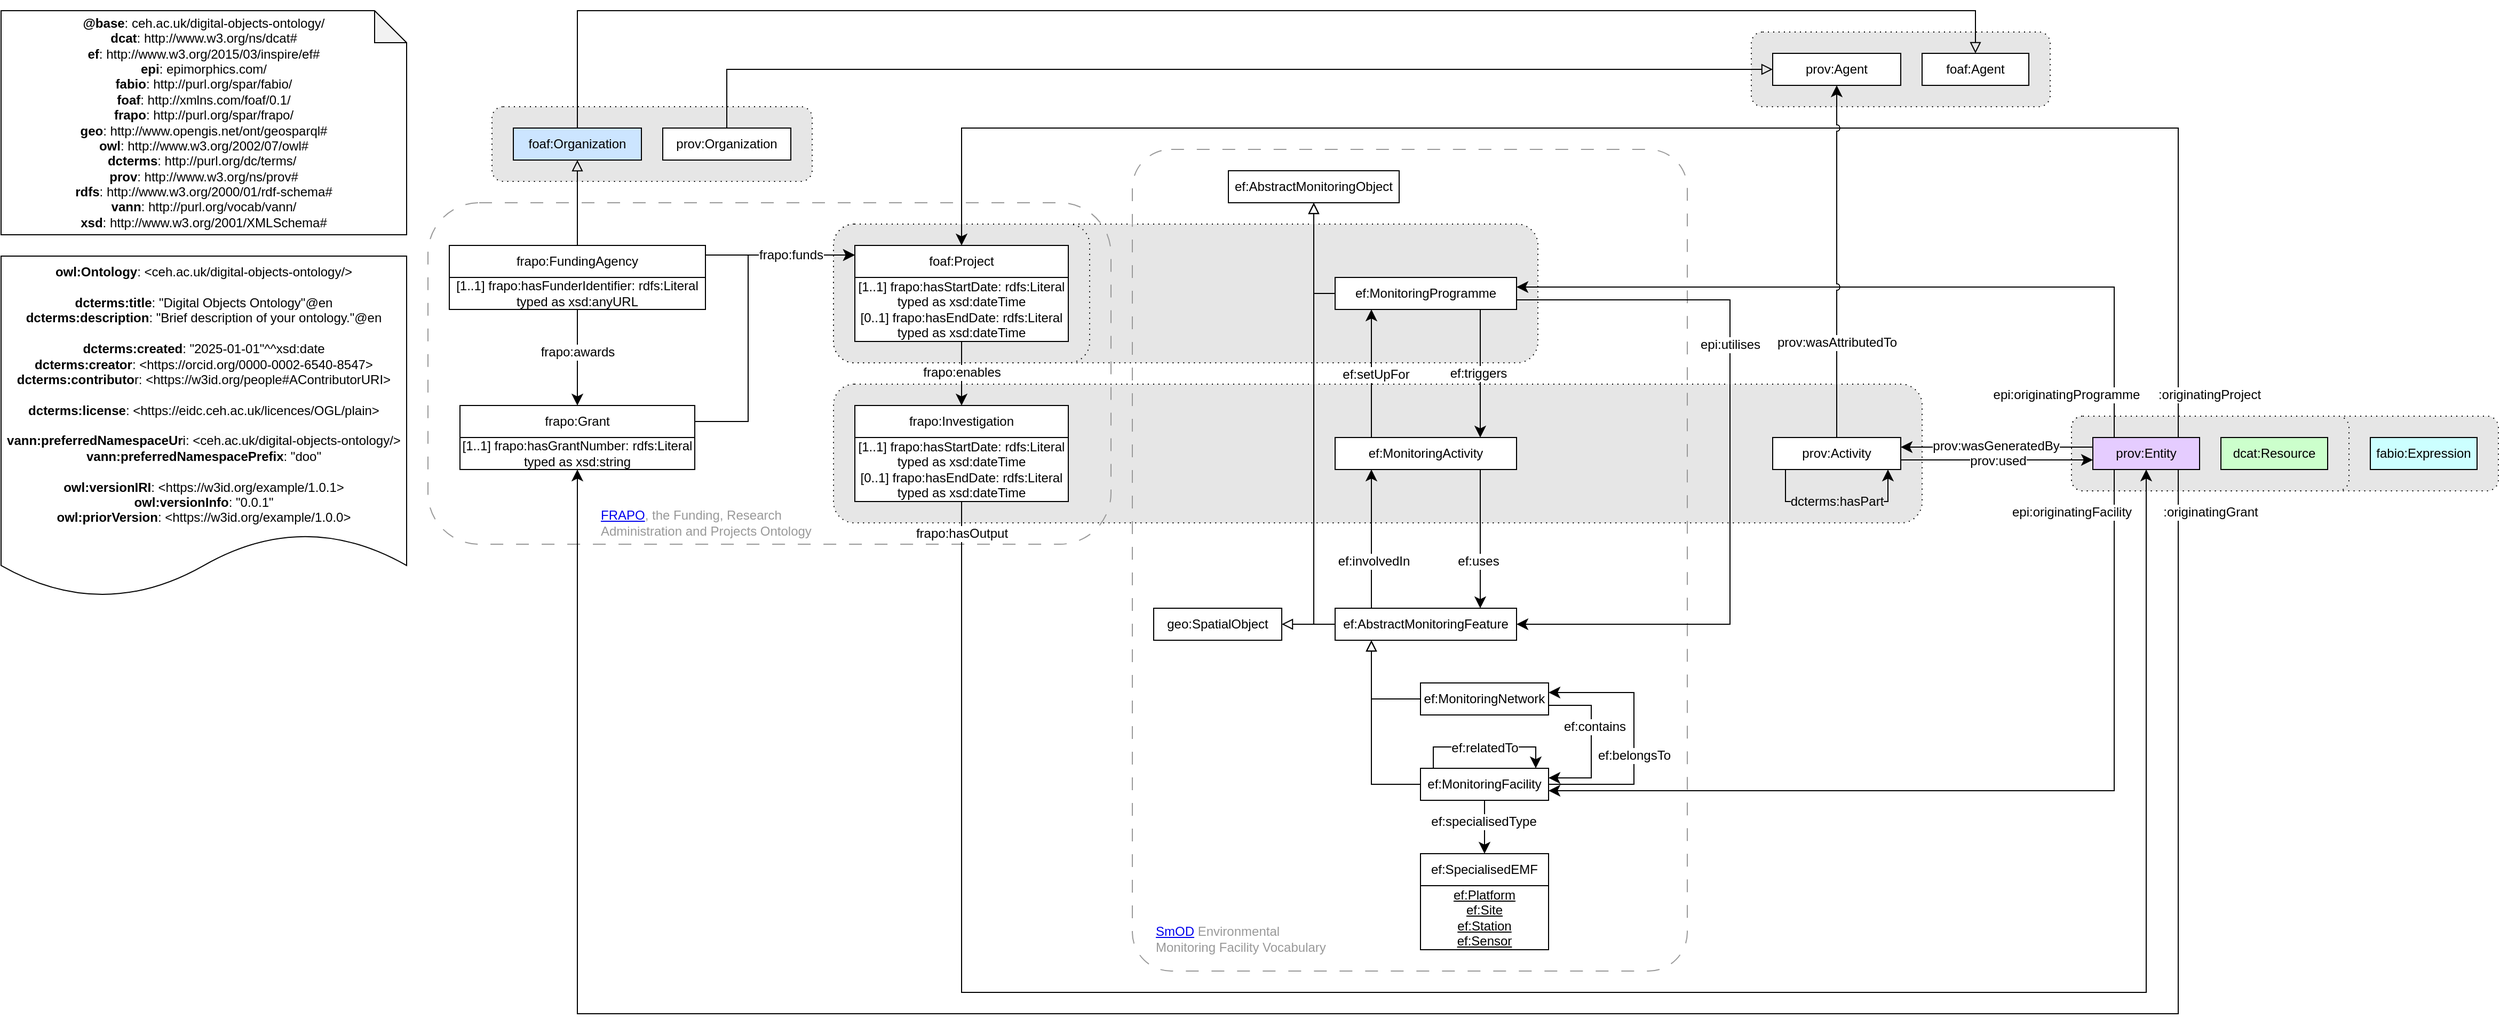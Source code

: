 <mxfile version="26.0.9" pages="3">
  <diagram id="fuwcfzCdi4lV0n_IpoE1" name="ontology">
    <mxGraphModel dx="3990" dy="2100" grid="1" gridSize="10" guides="1" tooltips="1" connect="1" arrows="1" fold="1" page="1" pageScale="1" pageWidth="827" pageHeight="1169" math="0" shadow="0">
      <root>
        <mxCell id="0" />
        <mxCell id="1" parent="0" />
        <mxCell id="CdpeTozwXlhu2Koi3e10-1" value="" style="rounded=1;whiteSpace=wrap;html=1;snapToPoint=1;points=[[0.1,0],[0.2,0],[0.3,0],[0.4,0],[0.5,0],[0.6,0],[0.7,0],[0.8,0],[0.9,0],[0,0.1],[0,0.3],[0,0.5],[0,0.7],[0,0.9],[0.1,1],[0.2,1],[0.3,1],[0.4,1],[0.5,1],[0.6,1],[0.7,1],[0.8,1],[0.9,1],[1,0.1],[1,0.3],[1,0.5],[1,0.7],[1,0.9]];fillColor=#E6E6E6;dashed=1;dashPattern=1 4;" vertex="1" parent="1">
          <mxGeometry x="-1680" y="-110" width="300" height="70" as="geometry" />
        </mxCell>
        <mxCell id="F8XiAjO3YJyf-TI3ZzNd-1" value="" style="rounded=1;whiteSpace=wrap;html=1;snapToPoint=1;points=[[0.1,0],[0.2,0],[0.3,0],[0.4,0],[0.5,0],[0.6,0],[0.7,0],[0.8,0],[0.9,0],[0,0.1],[0,0.3],[0,0.5],[0,0.7],[0,0.9],[0.1,1],[0.2,1],[0.3,1],[0.4,1],[0.5,1],[0.6,1],[0.7,1],[0.8,1],[0.9,1],[1,0.1],[1,0.3],[1,0.5],[1,0.7],[1,0.9]];fillColor=#E6E6E6;dashed=1;dashPattern=1 4;" vertex="1" parent="1">
          <mxGeometry x="-200" y="180" width="400" height="70" as="geometry" />
        </mxCell>
        <mxCell id="F8XiAjO3YJyf-TI3ZzNd-2" value="fabio:Expression" style="rounded=0;whiteSpace=wrap;html=1;snapToPoint=1;points=[[0.1,0],[0.2,0],[0.3,0],[0.4,0],[0.5,0],[0.6,0],[0.7,0],[0.8,0],[0.9,0],[0,0.1],[0,0.3],[0,0.5],[0,0.7],[0,0.9],[0.1,1],[0.2,1],[0.3,1],[0.4,1],[0.5,1],[0.6,1],[0.7,1],[0.8,1],[0.9,1],[1,0.1],[1,0.3],[1,0.5],[1,0.7],[1,0.9]];fillColor=#CCFFFF;" vertex="1" parent="1">
          <mxGeometry x="80" y="200" width="100" height="30" as="geometry" />
        </mxCell>
        <mxCell id="F8XiAjO3YJyf-TI3ZzNd-3" value="" style="rounded=1;whiteSpace=wrap;html=1;snapToPoint=1;points=[[0.1,0],[0.2,0],[0.3,0],[0.4,0],[0.5,0],[0.6,0],[0.7,0],[0.8,0],[0.9,0],[0,0.1],[0,0.3],[0,0.5],[0,0.7],[0,0.9],[0.1,1],[0.2,1],[0.3,1],[0.4,1],[0.5,1],[0.6,1],[0.7,1],[0.8,1],[0.9,1],[1,0.1],[1,0.3],[1,0.5],[1,0.7],[1,0.9]];fillColor=#E6E6E6;dashed=1;dashPattern=1 4;" vertex="1" parent="1">
          <mxGeometry x="-1360" y="150" width="1020" height="130" as="geometry" />
        </mxCell>
        <mxCell id="F8XiAjO3YJyf-TI3ZzNd-4" value="" style="rounded=1;whiteSpace=wrap;html=1;snapToPoint=1;points=[[0.1,0],[0.2,0],[0.3,0],[0.4,0],[0.5,0],[0.6,0],[0.7,0],[0.8,0],[0.9,0],[0,0.1],[0,0.3],[0,0.5],[0,0.7],[0,0.9],[0.1,1],[0.2,1],[0.3,1],[0.4,1],[0.5,1],[0.6,1],[0.7,1],[0.8,1],[0.9,1],[1,0.1],[1,0.3],[1,0.5],[1,0.7],[1,0.9]];fillColor=#E6E6E6;dashed=1;dashPattern=1 4;" vertex="1" parent="1">
          <mxGeometry x="-1360" width="660" height="130" as="geometry" />
        </mxCell>
        <mxCell id="F8XiAjO3YJyf-TI3ZzNd-94" value="" style="rounded=1;whiteSpace=wrap;html=1;snapToPoint=1;points=[[0.1,0],[0.2,0],[0.3,0],[0.4,0],[0.5,0],[0.6,0],[0.7,0],[0.8,0],[0.9,0],[0,0.1],[0,0.3],[0,0.5],[0,0.7],[0,0.9],[0.1,1],[0.2,1],[0.3,1],[0.4,1],[0.5,1],[0.6,1],[0.7,1],[0.8,1],[0.9,1],[1,0.1],[1,0.3],[1,0.5],[1,0.7],[1,0.9]];fillColor=#E6E6E6;dashed=1;dashPattern=1 4;" vertex="1" parent="1">
          <mxGeometry x="-1360" width="240" height="130" as="geometry" />
        </mxCell>
        <mxCell id="F8XiAjO3YJyf-TI3ZzNd-5" value="" style="rounded=1;whiteSpace=wrap;html=1;snapToPoint=1;points=[[0.1,0],[0.2,0],[0.3,0],[0.4,0],[0.5,0],[0.6,0],[0.7,0],[0.8,0],[0.9,0],[0,0.1],[0,0.3],[0,0.5],[0,0.7],[0,0.9],[0.1,1],[0.2,1],[0.3,1],[0.4,1],[0.5,1],[0.6,1],[0.7,1],[0.8,1],[0.9,1],[1,0.1],[1,0.3],[1,0.5],[1,0.7],[1,0.9]];fillColor=none;dashed=1;dashPattern=12 12;strokeColor=#999999;" vertex="1" parent="1">
          <mxGeometry x="-1740" y="-20" width="640" height="320" as="geometry" />
        </mxCell>
        <mxCell id="F8XiAjO3YJyf-TI3ZzNd-6" value="" style="endArrow=classic;html=1;exitX=1;exitY=0.5;exitDx=0;exitDy=0;entryX=0;entryY=0.3;entryDx=0;entryDy=0;endSize=8;arcSize=0;rounded=0;" edge="1" parent="1" source="F8XiAjO3YJyf-TI3ZzNd-81" target="F8XiAjO3YJyf-TI3ZzNd-42">
          <mxGeometry width="50" height="50" relative="1" as="geometry">
            <mxPoint x="-1750" y="45" as="sourcePoint" />
            <mxPoint x="-1330" y="45" as="targetPoint" />
            <Array as="points">
              <mxPoint x="-1440" y="185" />
              <mxPoint x="-1440" y="29" />
            </Array>
          </mxGeometry>
        </mxCell>
        <mxCell id="F8XiAjO3YJyf-TI3ZzNd-7" value="" style="rounded=1;whiteSpace=wrap;html=1;snapToPoint=1;points=[[0.1,0],[0.2,0],[0.3,0],[0.4,0],[0.5,0],[0.6,0],[0.7,0],[0.8,0],[0.9,0],[0,0.1],[0,0.3],[0,0.5],[0,0.7],[0,0.9],[0.1,1],[0.2,1],[0.3,1],[0.4,1],[0.5,1],[0.6,1],[0.7,1],[0.8,1],[0.9,1],[1,0.1],[1,0.3],[1,0.5],[1,0.7],[1,0.9]];fillColor=#E6E6E6;dashed=1;dashPattern=1 4;" vertex="1" parent="1">
          <mxGeometry x="-200" y="180" width="260" height="70" as="geometry" />
        </mxCell>
        <mxCell id="F8XiAjO3YJyf-TI3ZzNd-10" value="" style="rounded=1;whiteSpace=wrap;html=1;snapToPoint=1;points=[[0.1,0],[0.2,0],[0.3,0],[0.4,0],[0.5,0],[0.6,0],[0.7,0],[0.8,0],[0.9,0],[0,0.1],[0,0.3],[0,0.5],[0,0.7],[0,0.9],[0.1,1],[0.2,1],[0.3,1],[0.4,1],[0.5,1],[0.6,1],[0.7,1],[0.8,1],[0.9,1],[1,0.1],[1,0.3],[1,0.5],[1,0.7],[1,0.9]];fillColor=#E6E6E6;dashed=1;dashPattern=1 4;" vertex="1" parent="1">
          <mxGeometry x="-500" y="-180" width="280" height="70" as="geometry" />
        </mxCell>
        <mxCell id="F8XiAjO3YJyf-TI3ZzNd-11" value="" style="rounded=1;whiteSpace=wrap;html=1;snapToPoint=1;points=[[0.1,0],[0.2,0],[0.3,0],[0.4,0],[0.5,0],[0.6,0],[0.7,0],[0.8,0],[0.9,0],[0,0.1],[0,0.3],[0,0.5],[0,0.7],[0,0.9],[0.1,1],[0.2,1],[0.3,1],[0.4,1],[0.5,1],[0.6,1],[0.7,1],[0.8,1],[0.9,1],[1,0.1],[1,0.3],[1,0.5],[1,0.7],[1,0.9]];fillColor=none;dashed=1;dashPattern=12 12;strokeColor=#999999;arcSize=7;" vertex="1" parent="1">
          <mxGeometry x="-1080" y="-70" width="520" height="770" as="geometry" />
        </mxCell>
        <mxCell id="F8XiAjO3YJyf-TI3ZzNd-12" value="" style="endArrow=classic;html=1;exitX=0.2;exitY=0;exitDx=0;exitDy=0;entryX=0.2;entryY=1;entryDx=0;entryDy=0;endSize=8;arcSize=0;rounded=0;" edge="1" parent="1" source="F8XiAjO3YJyf-TI3ZzNd-20" target="F8XiAjO3YJyf-TI3ZzNd-28">
          <mxGeometry width="50" height="50" relative="1" as="geometry">
            <mxPoint x="-800" y="368.5" as="sourcePoint" />
            <mxPoint x="-628" y="278.5" as="targetPoint" />
            <Array as="points" />
          </mxGeometry>
        </mxCell>
        <mxCell id="F8XiAjO3YJyf-TI3ZzNd-13" value="&lt;div&gt;ef:involvedIn&lt;/div&gt;" style="edgeLabel;html=1;align=center;verticalAlign=middle;resizable=0;points=[];fontSize=12;" vertex="1" connectable="0" parent="F8XiAjO3YJyf-TI3ZzNd-12">
          <mxGeometry x="-0.191" y="-1" relative="1" as="geometry">
            <mxPoint x="1" y="8" as="offset" />
          </mxGeometry>
        </mxCell>
        <mxCell id="F8XiAjO3YJyf-TI3ZzNd-14" value="" style="endArrow=classic;html=1;endSize=8;arcSize=0;rounded=0;entryX=0.8;entryY=0;entryDx=0;entryDy=0;exitX=0.8;exitY=1;exitDx=0;exitDy=0;" edge="1" parent="1" source="F8XiAjO3YJyf-TI3ZzNd-28" target="F8XiAjO3YJyf-TI3ZzNd-20">
          <mxGeometry width="50" height="50" relative="1" as="geometry">
            <mxPoint x="-568" y="278.5" as="sourcePoint" />
            <mxPoint x="-800" y="380.5" as="targetPoint" />
            <Array as="points" />
          </mxGeometry>
        </mxCell>
        <mxCell id="F8XiAjO3YJyf-TI3ZzNd-15" value="&lt;div&gt;ef:uses&lt;/div&gt;" style="edgeLabel;html=1;align=center;verticalAlign=middle;resizable=0;points=[];fontSize=12;" vertex="1" connectable="0" parent="F8XiAjO3YJyf-TI3ZzNd-14">
          <mxGeometry x="-0.191" y="-1" relative="1" as="geometry">
            <mxPoint x="-1" y="33" as="offset" />
          </mxGeometry>
        </mxCell>
        <mxCell id="F8XiAjO3YJyf-TI3ZzNd-16" value="prov:Activity" style="rounded=0;whiteSpace=wrap;html=1;snapToPoint=1;points=[[0.1,0],[0.2,0],[0.3,0],[0.4,0],[0.5,0],[0.6,0],[0.7,0],[0.8,0],[0.9,0],[0,0.1],[0,0.3],[0,0.5],[0,0.7],[0,0.9],[0.1,1],[0.2,1],[0.3,1],[0.4,1],[0.5,1],[0.6,1],[0.7,1],[0.8,1],[0.9,1],[1,0.1],[1,0.3],[1,0.5],[1,0.7],[1,0.9]];" vertex="1" parent="1">
          <mxGeometry x="-480" y="200" width="120" height="30" as="geometry" />
        </mxCell>
        <mxCell id="F8XiAjO3YJyf-TI3ZzNd-17" value="" style="endArrow=classic;html=1;exitX=0;exitY=0.3;exitDx=0;exitDy=0;entryX=1;entryY=0.3;entryDx=0;entryDy=0;endSize=8;arcSize=0;rounded=0;" edge="1" parent="1" source="F8XiAjO3YJyf-TI3ZzNd-83" target="F8XiAjO3YJyf-TI3ZzNd-16">
          <mxGeometry width="50" height="50" relative="1" as="geometry">
            <mxPoint x="-140" y="209.0" as="sourcePoint" />
            <mxPoint x="-270" y="596.5" as="targetPoint" />
            <Array as="points" />
          </mxGeometry>
        </mxCell>
        <mxCell id="F8XiAjO3YJyf-TI3ZzNd-18" value="&lt;div&gt;&lt;font&gt;prov:wasGeneratedBy&lt;/font&gt;&lt;/div&gt;" style="edgeLabel;html=1;align=center;verticalAlign=middle;resizable=0;points=[];fontSize=12;" vertex="1" connectable="0" parent="F8XiAjO3YJyf-TI3ZzNd-17">
          <mxGeometry x="-0.191" y="-1" relative="1" as="geometry">
            <mxPoint x="-18" as="offset" />
          </mxGeometry>
        </mxCell>
        <mxCell id="F8XiAjO3YJyf-TI3ZzNd-19" value="" style="endArrow=block;html=1;fontColor=#000099;exitX=0;exitY=0.5;exitDx=0;exitDy=0;endFill=0;entryX=0.2;entryY=1;entryDx=0;entryDy=0;endSize=8;arcSize=0;rounded=0;" edge="1" parent="1" source="F8XiAjO3YJyf-TI3ZzNd-21" target="F8XiAjO3YJyf-TI3ZzNd-20">
          <mxGeometry width="50" height="50" relative="1" as="geometry">
            <mxPoint x="-1206" y="630.5" as="sourcePoint" />
            <mxPoint x="-1048.0" y="630.5" as="targetPoint" />
            <Array as="points">
              <mxPoint x="-856" y="445" />
            </Array>
          </mxGeometry>
        </mxCell>
        <mxCell id="F8XiAjO3YJyf-TI3ZzNd-20" value="ef:AbstractMonitoringFeature" style="rounded=0;whiteSpace=wrap;html=1;snapToPoint=1;points=[[0.1,0],[0.2,0],[0.3,0],[0.4,0],[0.5,0],[0.6,0],[0.7,0],[0.8,0],[0.9,0],[0,0.1],[0,0.3],[0,0.5],[0,0.7],[0,0.9],[0.1,1],[0.2,1],[0.3,1],[0.4,1],[0.5,1],[0.6,1],[0.7,1],[0.8,1],[0.9,1],[1,0.1],[1,0.3],[1,0.5],[1,0.7],[1,0.9]];" vertex="1" parent="1">
          <mxGeometry x="-890" y="360" width="170" height="30" as="geometry" />
        </mxCell>
        <mxCell id="F8XiAjO3YJyf-TI3ZzNd-21" value="ef:MonitoringNetwork" style="rounded=0;whiteSpace=wrap;html=1;snapToPoint=1;points=[[0.1,0],[0.2,0],[0.3,0],[0.4,0],[0.5,0],[0.6,0],[0.7,0],[0.8,0],[0.9,0],[0,0.1],[0,0.3],[0,0.5],[0,0.7],[0,0.9],[0.1,1],[0.2,1],[0.3,1],[0.4,1],[0.5,1],[0.6,1],[0.7,1],[0.8,1],[0.9,1],[1,0.1],[1,0.3],[1,0.5],[1,0.7],[1,0.9]];" vertex="1" parent="1">
          <mxGeometry x="-810" y="430" width="120" height="30" as="geometry" />
        </mxCell>
        <mxCell id="F8XiAjO3YJyf-TI3ZzNd-22" value="" style="endArrow=block;html=1;fontColor=#000099;exitX=0;exitY=0.5;exitDx=0;exitDy=0;endFill=0;entryX=0.2;entryY=1;entryDx=0;entryDy=0;endSize=8;arcSize=0;rounded=0;" edge="1" parent="1" source="F8XiAjO3YJyf-TI3ZzNd-23" target="F8XiAjO3YJyf-TI3ZzNd-20">
          <mxGeometry width="50" height="50" relative="1" as="geometry">
            <mxPoint x="-1076" y="620.5" as="sourcePoint" />
            <mxPoint x="-801" y="610.5" as="targetPoint" />
            <Array as="points">
              <mxPoint x="-856" y="525" />
            </Array>
          </mxGeometry>
        </mxCell>
        <mxCell id="F8XiAjO3YJyf-TI3ZzNd-23" value="ef:MonitoringFacility" style="rounded=0;whiteSpace=wrap;html=1;snapToPoint=1;points=[[0.1,0],[0.2,0],[0.3,0],[0.4,0],[0.5,0],[0.6,0],[0.7,0],[0.8,0],[0.9,0],[0,0.1],[0,0.3],[0,0.5],[0,0.7],[0,0.9],[0.1,1],[0.2,1],[0.3,1],[0.4,1],[0.5,1],[0.6,1],[0.7,1],[0.8,1],[0.9,1],[1,0.1],[1,0.3],[1,0.5],[1,0.7],[1,0.9]];" vertex="1" parent="1">
          <mxGeometry x="-810" y="510" width="120" height="30" as="geometry" />
        </mxCell>
        <mxCell id="F8XiAjO3YJyf-TI3ZzNd-24" value="ef:AbstractMonitoringObject" style="rounded=0;whiteSpace=wrap;html=1;snapToPoint=1;points=[[0.1,0],[0.2,0],[0.3,0],[0.4,0],[0.5,0],[0.6,0],[0.7,0],[0.8,0],[0.9,0],[0,0.1],[0,0.3],[0,0.5],[0,0.7],[0,0.9],[0.1,1],[0.2,1],[0.3,1],[0.4,1],[0.5,1],[0.6,1],[0.7,1],[0.8,1],[0.9,1],[1,0.1],[1,0.3],[1,0.5],[1,0.7],[1,0.9]];" vertex="1" parent="1">
          <mxGeometry x="-990" y="-50" width="160" height="30" as="geometry" />
        </mxCell>
        <mxCell id="F8XiAjO3YJyf-TI3ZzNd-25" value="" style="endArrow=block;html=1;fontColor=#000099;exitX=0;exitY=0.5;exitDx=0;exitDy=0;endFill=0;entryX=0.5;entryY=1;entryDx=0;entryDy=0;endSize=8;arcSize=0;rounded=0;" edge="1" parent="1" source="F8XiAjO3YJyf-TI3ZzNd-20" target="F8XiAjO3YJyf-TI3ZzNd-24">
          <mxGeometry width="50" height="50" relative="1" as="geometry">
            <mxPoint x="-791" y="690.5" as="sourcePoint" />
            <mxPoint x="-911.5" y="80.5" as="targetPoint" />
            <Array as="points">
              <mxPoint x="-910" y="375" />
            </Array>
          </mxGeometry>
        </mxCell>
        <mxCell id="F8XiAjO3YJyf-TI3ZzNd-26" value="ef:MonitoringProgramme" style="rounded=0;whiteSpace=wrap;html=1;snapToPoint=1;points=[[0.1,0],[0.2,0],[0.3,0],[0.4,0],[0.5,0],[0.6,0],[0.7,0],[0.8,0],[0.9,0],[0,0.1],[0,0.3],[0,0.5],[0,0.7],[0,0.9],[0.1,1],[0.2,1],[0.3,1],[0.4,1],[0.5,1],[0.6,1],[0.7,1],[0.8,1],[0.9,1],[1,0.1],[1,0.3],[1,0.5],[1,0.7],[1,0.9]];" vertex="1" parent="1">
          <mxGeometry x="-890" y="50" width="170" height="30" as="geometry" />
        </mxCell>
        <mxCell id="F8XiAjO3YJyf-TI3ZzNd-27" value="" style="endArrow=block;html=1;fontColor=#000099;exitX=0;exitY=0.5;exitDx=0;exitDy=0;endFill=0;entryX=0.5;entryY=1;entryDx=0;entryDy=0;endSize=8;arcSize=0;rounded=0;" edge="1" parent="1" source="F8XiAjO3YJyf-TI3ZzNd-26" target="F8XiAjO3YJyf-TI3ZzNd-24">
          <mxGeometry width="50" height="50" relative="1" as="geometry">
            <mxPoint x="-641" y="430.5" as="sourcePoint" />
            <mxPoint x="-811" y="210.5" as="targetPoint" />
            <Array as="points">
              <mxPoint x="-910" y="65" />
            </Array>
          </mxGeometry>
        </mxCell>
        <mxCell id="F8XiAjO3YJyf-TI3ZzNd-28" value="&lt;font style=&quot;&quot;&gt;ef:MonitoringActivity&lt;/font&gt;" style="rounded=0;whiteSpace=wrap;html=1;snapToPoint=1;points=[[0.1,0],[0.2,0],[0.3,0],[0.4,0],[0.5,0],[0.6,0],[0.7,0],[0.8,0],[0.9,0],[0,0.1],[0,0.3],[0,0.5],[0,0.7],[0,0.9],[0.1,1],[0.2,1],[0.3,1],[0.4,1],[0.5,1],[0.6,1],[0.7,1],[0.8,1],[0.9,1],[1,0.1],[1,0.3],[1,0.5],[1,0.7],[1,0.9]];fontColor=default;" vertex="1" parent="1">
          <mxGeometry x="-890" y="200" width="170" height="30" as="geometry" />
        </mxCell>
        <mxCell id="F8XiAjO3YJyf-TI3ZzNd-29" value="" style="endArrow=classic;html=1;exitX=0.2;exitY=0;exitDx=0;exitDy=0;entryX=0.2;entryY=1;entryDx=0;entryDy=0;endSize=8;arcSize=0;rounded=0;" edge="1" parent="1" source="F8XiAjO3YJyf-TI3ZzNd-28" target="F8XiAjO3YJyf-TI3ZzNd-26">
          <mxGeometry width="50" height="50" relative="1" as="geometry">
            <mxPoint x="-1059" y="474.5" as="sourcePoint" />
            <mxPoint x="-780" y="60.5" as="targetPoint" />
            <Array as="points" />
          </mxGeometry>
        </mxCell>
        <mxCell id="F8XiAjO3YJyf-TI3ZzNd-30" value="&lt;div&gt;ef:setUpFor&lt;/div&gt;" style="edgeLabel;html=1;align=center;verticalAlign=middle;resizable=0;points=[];fontSize=12;" vertex="1" connectable="0" parent="F8XiAjO3YJyf-TI3ZzNd-29">
          <mxGeometry x="-0.191" y="-1" relative="1" as="geometry">
            <mxPoint x="3" y="-11" as="offset" />
          </mxGeometry>
        </mxCell>
        <mxCell id="F8XiAjO3YJyf-TI3ZzNd-31" value="" style="endArrow=classic;html=1;entryX=0.5;entryY=0;entryDx=0;entryDy=0;endSize=8;arcSize=0;rounded=0;exitX=0.5;exitY=1;exitDx=0;exitDy=0;" edge="1" parent="1" source="F8XiAjO3YJyf-TI3ZzNd-23" target="F8XiAjO3YJyf-TI3ZzNd-36">
          <mxGeometry width="50" height="50" relative="1" as="geometry">
            <mxPoint x="-740" y="550.5" as="sourcePoint" />
            <mxPoint x="-816" y="790.5" as="targetPoint" />
          </mxGeometry>
        </mxCell>
        <mxCell id="F8XiAjO3YJyf-TI3ZzNd-32" value="&lt;div&gt;ef:specialisedType&lt;/div&gt;" style="edgeLabel;html=1;align=center;verticalAlign=middle;resizable=0;points=[];fontSize=12;" vertex="1" connectable="0" parent="F8XiAjO3YJyf-TI3ZzNd-31">
          <mxGeometry x="-0.191" y="-1" relative="1" as="geometry">
            <mxPoint as="offset" />
          </mxGeometry>
        </mxCell>
        <mxCell id="F8XiAjO3YJyf-TI3ZzNd-33" value="" style="endArrow=classic;html=1;entryX=1;entryY=0.3;entryDx=0;entryDy=0;endSize=8;arcSize=0;rounded=0;exitX=1;exitY=0.5;exitDx=0;exitDy=0;" edge="1" parent="1" source="F8XiAjO3YJyf-TI3ZzNd-23" target="F8XiAjO3YJyf-TI3ZzNd-21">
          <mxGeometry width="50" height="50" relative="1" as="geometry">
            <mxPoint x="-510" y="510.5" as="sourcePoint" />
            <mxPoint x="-782" y="820.5" as="targetPoint" />
            <Array as="points">
              <mxPoint x="-610" y="525" />
              <mxPoint x="-610" y="439" />
            </Array>
          </mxGeometry>
        </mxCell>
        <mxCell id="F8XiAjO3YJyf-TI3ZzNd-34" value="&lt;div&gt;ef:belongsTo&lt;/div&gt;" style="edgeLabel;html=1;align=center;verticalAlign=middle;resizable=0;points=[];fontSize=12;" vertex="1" connectable="0" parent="F8XiAjO3YJyf-TI3ZzNd-33">
          <mxGeometry x="-0.191" y="-1" relative="1" as="geometry">
            <mxPoint x="-1" y="-8" as="offset" />
          </mxGeometry>
        </mxCell>
        <mxCell id="F8XiAjO3YJyf-TI3ZzNd-35" value="" style="group;" vertex="1" connectable="0" parent="1">
          <mxGeometry x="-810" y="590" width="120" height="90" as="geometry" />
        </mxCell>
        <mxCell id="F8XiAjO3YJyf-TI3ZzNd-36" value="ef:SpecialisedEMF" style="rounded=0;whiteSpace=wrap;html=1;snapToPoint=1;points=[[0.1,0],[0.2,0],[0.3,0],[0.4,0],[0.5,0],[0.6,0],[0.7,0],[0.8,0],[0.9,0],[0,0.1],[0,0.3],[0,0.5],[0,0.7],[0,0.9],[0.1,1],[0.2,1],[0.3,1],[0.4,1],[0.5,1],[0.6,1],[0.7,1],[0.8,1],[0.9,1],[1,0.1],[1,0.3],[1,0.5],[1,0.7],[1,0.9]];" vertex="1" parent="F8XiAjO3YJyf-TI3ZzNd-35">
          <mxGeometry width="120" height="30" as="geometry" />
        </mxCell>
        <mxCell id="F8XiAjO3YJyf-TI3ZzNd-37" value="&lt;u&gt;ef:Platform&lt;/u&gt;&lt;div&gt;&lt;u&gt;ef:Site&lt;/u&gt;&lt;u&gt;&lt;/u&gt;&lt;/div&gt;&lt;div&gt;&lt;u&gt;ef:Station&lt;/u&gt;&lt;u&gt;&lt;/u&gt;&lt;/div&gt;&lt;div&gt;&lt;u&gt;ef:Sensor&lt;/u&gt;&lt;u&gt;&lt;/u&gt;&lt;/div&gt;" style="rounded=0;whiteSpace=wrap;html=1;snapToPoint=1;points=[[0.1,0],[0.2,0],[0.3,0],[0.4,0],[0.5,0],[0.6,0],[0.7,0],[0.8,0],[0.9,0],[0,0.1],[0,0.3],[0,0.5],[0,0.7],[0,0.9],[0.1,1],[0.2,1],[0.3,1],[0.4,1],[0.5,1],[0.6,1],[0.7,1],[0.8,1],[0.9,1],[1,0.1],[1,0.3],[1,0.5],[1,0.7],[1,0.9]];" vertex="1" parent="F8XiAjO3YJyf-TI3ZzNd-35">
          <mxGeometry y="30" width="120" height="60" as="geometry" />
        </mxCell>
        <mxCell id="F8XiAjO3YJyf-TI3ZzNd-38" value="" style="endArrow=classic;html=1;exitX=1;exitY=0.7;exitDx=0;exitDy=0;entryX=1;entryY=0.3;entryDx=0;entryDy=0;endSize=8;arcSize=0;rounded=1;" edge="1" parent="1" source="F8XiAjO3YJyf-TI3ZzNd-21" target="F8XiAjO3YJyf-TI3ZzNd-23">
          <mxGeometry width="50" height="50" relative="1" as="geometry">
            <mxPoint x="-1100" y="615.5" as="sourcePoint" />
            <mxPoint x="-926" y="615.5" as="targetPoint" />
            <Array as="points">
              <mxPoint x="-650" y="451" />
              <mxPoint x="-650" y="519" />
            </Array>
          </mxGeometry>
        </mxCell>
        <mxCell id="F8XiAjO3YJyf-TI3ZzNd-39" value="&lt;div&gt;ef:contains&lt;/div&gt;" style="edgeLabel;html=1;align=center;verticalAlign=middle;resizable=0;points=[];rounded=1;fontSize=12;" vertex="1" connectable="0" parent="F8XiAjO3YJyf-TI3ZzNd-38">
          <mxGeometry x="-0.191" y="-1" relative="1" as="geometry">
            <mxPoint x="4" as="offset" />
          </mxGeometry>
        </mxCell>
        <mxCell id="F8XiAjO3YJyf-TI3ZzNd-40" value="" style="endArrow=classic;html=1;exitX=0.8;exitY=1;exitDx=0;exitDy=0;entryX=0.8;entryY=0;entryDx=0;entryDy=0;endSize=8;arcSize=0;rounded=1;" edge="1" parent="1" source="F8XiAjO3YJyf-TI3ZzNd-26" target="F8XiAjO3YJyf-TI3ZzNd-28">
          <mxGeometry width="50" height="50" relative="1" as="geometry">
            <mxPoint x="-780" y="48.5" as="sourcePoint" />
            <mxPoint x="-825" y="454.5" as="targetPoint" />
            <Array as="points" />
          </mxGeometry>
        </mxCell>
        <mxCell id="F8XiAjO3YJyf-TI3ZzNd-41" value="&lt;div&gt;ef:triggers&lt;/div&gt;" style="edgeLabel;html=1;align=center;verticalAlign=middle;resizable=0;points=[];rounded=1;fontSize=12;" vertex="1" connectable="0" parent="F8XiAjO3YJyf-TI3ZzNd-40">
          <mxGeometry x="-0.191" y="-1" relative="1" as="geometry">
            <mxPoint x="-1" y="11" as="offset" />
          </mxGeometry>
        </mxCell>
        <mxCell id="F8XiAjO3YJyf-TI3ZzNd-42" value="foaf:Project" style="rounded=0;whiteSpace=wrap;html=1;snapToPoint=1;points=[[0.1,0],[0.2,0],[0.3,0],[0.4,0],[0.5,0],[0.6,0],[0.7,0],[0.8,0],[0.9,0],[0,0.1],[0,0.3],[0,0.5],[0,0.7],[0,0.9],[0.1,1],[0.2,1],[0.3,1],[0.4,1],[0.5,1],[0.6,1],[0.7,1],[0.8,1],[0.9,1],[1,0.1],[1,0.3],[1,0.5],[1,0.7],[1,0.9]];" vertex="1" parent="1">
          <mxGeometry x="-1340" y="20" width="200" height="30" as="geometry" />
        </mxCell>
        <mxCell id="F8XiAjO3YJyf-TI3ZzNd-43" value="" style="endArrow=classic;html=1;exitX=1;exitY=0.3;exitDx=0;exitDy=0;entryX=0;entryY=0.3;entryDx=0;entryDy=0;endSize=8;arcSize=0;rounded=0;" edge="1" parent="1" source="F8XiAjO3YJyf-TI3ZzNd-89" target="F8XiAjO3YJyf-TI3ZzNd-42">
          <mxGeometry width="50" height="50" relative="1" as="geometry">
            <mxPoint x="-1339" y="85.82" as="sourcePoint" />
            <mxPoint x="-1079" y="84.82" as="targetPoint" />
          </mxGeometry>
        </mxCell>
        <mxCell id="F8XiAjO3YJyf-TI3ZzNd-44" value="&lt;div&gt;frapo:funds&lt;/div&gt;" style="text;html=1;align=center;verticalAlign=middle;resizable=0;points=[];labelBackgroundColor=#ffffff;" vertex="1" connectable="0" parent="F8XiAjO3YJyf-TI3ZzNd-43">
          <mxGeometry x="-0.127" relative="1" as="geometry">
            <mxPoint x="19" as="offset" />
          </mxGeometry>
        </mxCell>
        <mxCell id="F8XiAjO3YJyf-TI3ZzNd-45" value="" style="endArrow=classic;html=1;entryX=0.5;entryY=0;entryDx=0;entryDy=0;endSize=8;arcSize=0;rounded=0;exitX=0.5;exitY=1;exitDx=0;exitDy=0;" edge="1" parent="1" source="F8XiAjO3YJyf-TI3ZzNd-88" target="F8XiAjO3YJyf-TI3ZzNd-81">
          <mxGeometry width="50" height="50" relative="1" as="geometry">
            <mxPoint x="-1850" y="35" as="sourcePoint" />
            <mxPoint x="-1809" y="211.5" as="targetPoint" />
            <Array as="points" />
          </mxGeometry>
        </mxCell>
        <mxCell id="F8XiAjO3YJyf-TI3ZzNd-46" value="&lt;div&gt;frapo:awards&lt;/div&gt;" style="text;html=1;align=center;verticalAlign=middle;resizable=0;points=[];labelBackgroundColor=#ffffff;" vertex="1" connectable="0" parent="F8XiAjO3YJyf-TI3ZzNd-45">
          <mxGeometry x="-0.127" relative="1" as="geometry">
            <mxPoint as="offset" />
          </mxGeometry>
        </mxCell>
        <mxCell id="F8XiAjO3YJyf-TI3ZzNd-47" value="&lt;div&gt;[1..1] frapo:hasStartDate:&amp;nbsp;rdfs:Literal typed as xsd:date&lt;span style=&quot;white-space: normal;&quot;&gt;&lt;span style=&quot;background-color: transparent;&quot;&gt;Time&lt;/span&gt;&lt;/span&gt;&lt;/div&gt;&lt;div&gt;[0..1] frapo:hasEndDate:&amp;nbsp;rdfs:Literal typed as xsd:date&lt;span style=&quot;background-color: transparent;&quot;&gt;Time&lt;/span&gt;&lt;span style=&quot;white-space: normal;&quot;&gt;&lt;span style=&quot;background-color: transparent;&quot;&gt;&lt;/span&gt;&lt;/span&gt;&lt;/div&gt;" style="rounded=0;whiteSpace=wrap;html=1;snapToPoint=1;points=[[0.1,0],[0.2,0],[0.3,0],[0.4,0],[0.5,0],[0.6,0],[0.7,0],[0.8,0],[0.9,0],[0,0.1],[0,0.3],[0,0.5],[0,0.7],[0,0.9],[0.1,1],[0.2,1],[0.3,1],[0.4,1],[0.5,1],[0.6,1],[0.7,1],[0.8,1],[0.9,1],[1,0.1],[1,0.3],[1,0.5],[1,0.7],[1,0.9]];" vertex="1" parent="1">
          <mxGeometry x="-1340" y="50" width="200" height="60" as="geometry" />
        </mxCell>
        <mxCell id="F8XiAjO3YJyf-TI3ZzNd-48" value="frapo:Investigation" style="rounded=0;whiteSpace=wrap;html=1;snapToPoint=1;points=[[0.1,0],[0.2,0],[0.3,0],[0.4,0],[0.5,0],[0.6,0],[0.7,0],[0.8,0],[0.9,0],[0,0.1],[0,0.3],[0,0.5],[0,0.7],[0,0.9],[0.1,1],[0.2,1],[0.3,1],[0.4,1],[0.5,1],[0.6,1],[0.7,1],[0.8,1],[0.9,1],[1,0.1],[1,0.3],[1,0.5],[1,0.7],[1,0.9]];" vertex="1" parent="1">
          <mxGeometry x="-1340" y="170" width="200" height="30" as="geometry" />
        </mxCell>
        <mxCell id="F8XiAjO3YJyf-TI3ZzNd-49" value="&lt;div&gt;[1..1] frapo:hasStartDate:&amp;nbsp;rdfs:Literal typed as xsd:date&lt;span style=&quot;background-color: transparent;&quot;&gt;Time&lt;/span&gt;&lt;/div&gt;&lt;div&gt;[0..1] frapo:hasEndDate:&amp;nbsp;rdfs:Literal typed as xsd:date&lt;span style=&quot;background-color: transparent;&quot;&gt;Time&lt;/span&gt;&lt;/div&gt;" style="rounded=0;whiteSpace=wrap;html=1;snapToPoint=1;points=[[0.1,0],[0.2,0],[0.3,0],[0.4,0],[0.5,0],[0.6,0],[0.7,0],[0.8,0],[0.9,0],[0,0.1],[0,0.3],[0,0.5],[0,0.7],[0,0.9],[0.1,1],[0.2,1],[0.3,1],[0.4,1],[0.5,1],[0.6,1],[0.7,1],[0.8,1],[0.9,1],[1,0.1],[1,0.3],[1,0.5],[1,0.7],[1,0.9]];" vertex="1" parent="1">
          <mxGeometry x="-1340" y="200" width="200" height="60" as="geometry" />
        </mxCell>
        <mxCell id="F8XiAjO3YJyf-TI3ZzNd-50" value="" style="endArrow=classic;html=1;exitX=0.5;exitY=1;exitDx=0;exitDy=0;entryX=0.5;entryY=0;entryDx=0;entryDy=0;endSize=8;arcSize=0;rounded=0;" edge="1" parent="1" source="F8XiAjO3YJyf-TI3ZzNd-47" target="F8XiAjO3YJyf-TI3ZzNd-48">
          <mxGeometry width="50" height="50" relative="1" as="geometry">
            <mxPoint x="-1480" y="65.5" as="sourcePoint" />
            <mxPoint x="-1330" y="66.5" as="targetPoint" />
          </mxGeometry>
        </mxCell>
        <mxCell id="F8XiAjO3YJyf-TI3ZzNd-51" value="&lt;div&gt;frapo:enables&lt;/div&gt;" style="text;html=1;align=center;verticalAlign=middle;resizable=0;points=[];labelBackgroundColor=#ffffff;" vertex="1" connectable="0" parent="F8XiAjO3YJyf-TI3ZzNd-50">
          <mxGeometry x="-0.127" relative="1" as="geometry">
            <mxPoint y="3" as="offset" />
          </mxGeometry>
        </mxCell>
        <mxCell id="F8XiAjO3YJyf-TI3ZzNd-53" value="" style="endArrow=classic;html=1;exitX=0.5;exitY=1;exitDx=0;exitDy=0;endSize=8;arcSize=0;rounded=0;entryX=0.5;entryY=1;entryDx=0;entryDy=0;" edge="1" parent="1" source="F8XiAjO3YJyf-TI3ZzNd-49" target="F8XiAjO3YJyf-TI3ZzNd-83">
          <mxGeometry width="50" height="50" relative="1" as="geometry">
            <mxPoint x="-1210" y="250.5" as="sourcePoint" />
            <mxPoint x="-1455" y="410.5" as="targetPoint" />
            <Array as="points">
              <mxPoint x="-1240" y="720" />
              <mxPoint x="-130" y="720" />
            </Array>
          </mxGeometry>
        </mxCell>
        <mxCell id="F8XiAjO3YJyf-TI3ZzNd-54" value="&lt;div&gt;frapo:hasOutput&lt;/div&gt;" style="text;html=1;align=center;verticalAlign=middle;resizable=0;points=[];labelBackgroundColor=#ffffff;" vertex="1" connectable="0" parent="F8XiAjO3YJyf-TI3ZzNd-53">
          <mxGeometry x="-0.127" relative="1" as="geometry">
            <mxPoint x="-439" y="-430" as="offset" />
          </mxGeometry>
        </mxCell>
        <mxCell id="F8XiAjO3YJyf-TI3ZzNd-55" value="geo:SpatialObject" style="rounded=0;whiteSpace=wrap;html=1;snapToPoint=1;points=[[0.1,0],[0.2,0],[0.3,0],[0.4,0],[0.5,0],[0.6,0],[0.7,0],[0.8,0],[0.9,0],[0,0.1],[0,0.3],[0,0.5],[0,0.7],[0,0.9],[0.1,1],[0.2,1],[0.3,1],[0.4,1],[0.5,1],[0.6,1],[0.7,1],[0.8,1],[0.9,1],[1,0.1],[1,0.3],[1,0.5],[1,0.7],[1,0.9]];" vertex="1" parent="1">
          <mxGeometry x="-1060" y="360" width="120" height="30" as="geometry" />
        </mxCell>
        <mxCell id="F8XiAjO3YJyf-TI3ZzNd-58" value="prov:Agent" style="rounded=0;whiteSpace=wrap;html=1;snapToPoint=1;points=[[0.1,0],[0.2,0],[0.3,0],[0.4,0],[0.5,0],[0.6,0],[0.7,0],[0.8,0],[0.9,0],[0,0.1],[0,0.3],[0,0.5],[0,0.7],[0,0.9],[0.1,1],[0.2,1],[0.3,1],[0.4,1],[0.5,1],[0.6,1],[0.7,1],[0.8,1],[0.9,1],[1,0.1],[1,0.3],[1,0.5],[1,0.7],[1,0.9]];" vertex="1" parent="1">
          <mxGeometry x="-480" y="-160" width="120" height="30" as="geometry" />
        </mxCell>
        <mxCell id="F8XiAjO3YJyf-TI3ZzNd-59" value="" style="endArrow=classic;html=1;exitX=1;exitY=0.7;exitDx=0;exitDy=0;entryX=0;entryY=0.7;entryDx=0;entryDy=0;endSize=8;arcSize=0;rounded=0;" edge="1" parent="1" source="F8XiAjO3YJyf-TI3ZzNd-16" target="F8XiAjO3YJyf-TI3ZzNd-83">
          <mxGeometry width="50" height="50" relative="1" as="geometry">
            <mxPoint x="-100" y="249.83" as="sourcePoint" />
            <mxPoint x="-140" y="221" as="targetPoint" />
            <Array as="points" />
          </mxGeometry>
        </mxCell>
        <mxCell id="F8XiAjO3YJyf-TI3ZzNd-60" value="&lt;div&gt;&lt;font&gt;prov:used&lt;/font&gt;&lt;/div&gt;" style="edgeLabel;html=1;align=center;verticalAlign=middle;resizable=0;points=[];fontSize=12;" vertex="1" connectable="0" parent="F8XiAjO3YJyf-TI3ZzNd-59">
          <mxGeometry x="-0.191" y="-1" relative="1" as="geometry">
            <mxPoint x="18" as="offset" />
          </mxGeometry>
        </mxCell>
        <mxCell id="F8XiAjO3YJyf-TI3ZzNd-61" value="foaf:Organization" style="rounded=0;whiteSpace=wrap;html=1;snapToPoint=1;points=[[0.1,0],[0.2,0],[0.3,0],[0.4,0],[0.5,0],[0.6,0],[0.7,0],[0.8,0],[0.9,0],[0,0.1],[0,0.3],[0,0.5],[0,0.7],[0,0.9],[0.1,1],[0.2,1],[0.3,1],[0.4,1],[0.5,1],[0.6,1],[0.7,1],[0.8,1],[0.9,1],[1,0.1],[1,0.3],[1,0.5],[1,0.7],[1,0.9]];fillColor=#CCE5FF;" vertex="1" parent="1">
          <mxGeometry x="-1660" y="-90" width="120" height="30" as="geometry" />
        </mxCell>
        <mxCell id="F8XiAjO3YJyf-TI3ZzNd-62" value="" style="endArrow=block;html=1;fontColor=#000099;exitX=0.5;exitY=0;exitDx=0;exitDy=0;endFill=0;entryX=0.5;entryY=1;entryDx=0;entryDy=0;endSize=8;arcSize=0;rounded=0;" edge="1" parent="1" source="F8XiAjO3YJyf-TI3ZzNd-89" target="F8XiAjO3YJyf-TI3ZzNd-61">
          <mxGeometry width="50" height="50" relative="1" as="geometry">
            <mxPoint x="-1910" y="20" as="sourcePoint" />
            <mxPoint x="-2160" y="-24.5" as="targetPoint" />
            <Array as="points" />
          </mxGeometry>
        </mxCell>
        <mxCell id="F8XiAjO3YJyf-TI3ZzNd-63" value="&lt;div&gt;&lt;a href=&quot;https://www.w3.org/2015/03/inspire/ef&quot;&gt;SmOD&lt;/a&gt; Environmental&lt;/div&gt;&lt;div&gt;Monitoring&amp;nbsp;&lt;span style=&quot;background-color: transparent; color: light-dark(rgb(153, 153, 153), rgb(106, 106, 106));&quot;&gt;Facility Vocabulary&lt;/span&gt;&lt;/div&gt;" style="text;html=1;align=left;verticalAlign=middle;resizable=0;points=[];autosize=1;strokeColor=none;fillColor=none;fontColor=#999999;" vertex="1" parent="1">
          <mxGeometry x="-1060" y="650" width="180" height="40" as="geometry" />
        </mxCell>
        <mxCell id="F8XiAjO3YJyf-TI3ZzNd-64" value="foaf:Agent" style="rounded=0;whiteSpace=wrap;html=1;snapToPoint=1;points=[[0.1,0],[0.2,0],[0.3,0],[0.4,0],[0.5,0],[0.6,0],[0.7,0],[0.8,0],[0.9,0],[0,0.1],[0,0.3],[0,0.5],[0,0.7],[0,0.9],[0.1,1],[0.2,1],[0.3,1],[0.4,1],[0.5,1],[0.6,1],[0.7,1],[0.8,1],[0.9,1],[1,0.1],[1,0.3],[1,0.5],[1,0.7],[1,0.9]];" vertex="1" parent="1">
          <mxGeometry x="-340" y="-160" width="100" height="30" as="geometry" />
        </mxCell>
        <mxCell id="F8XiAjO3YJyf-TI3ZzNd-66" value="" style="endArrow=classic;html=1;exitX=0.1;exitY=0;exitDx=0;exitDy=0;entryX=0.9;entryY=0;entryDx=0;entryDy=0;endSize=8;arcSize=0;rounded=1;" edge="1" parent="1" source="F8XiAjO3YJyf-TI3ZzNd-23" target="F8XiAjO3YJyf-TI3ZzNd-23">
          <mxGeometry width="50" height="50" relative="1" as="geometry">
            <mxPoint x="-770" y="470" as="sourcePoint" />
            <mxPoint x="-770" y="538" as="targetPoint" />
            <Array as="points">
              <mxPoint x="-798" y="490" />
              <mxPoint x="-702" y="490" />
            </Array>
          </mxGeometry>
        </mxCell>
        <mxCell id="F8XiAjO3YJyf-TI3ZzNd-67" value="&lt;div&gt;ef:relatedTo&lt;/div&gt;" style="edgeLabel;html=1;align=center;verticalAlign=middle;resizable=0;points=[];rounded=1;fontSize=12;" vertex="1" connectable="0" parent="F8XiAjO3YJyf-TI3ZzNd-66">
          <mxGeometry x="-0.191" y="-1" relative="1" as="geometry">
            <mxPoint x="13" as="offset" />
          </mxGeometry>
        </mxCell>
        <mxCell id="F8XiAjO3YJyf-TI3ZzNd-68" value="" style="endArrow=classic;html=1;endSize=8;arcSize=0;rounded=0;entryX=1;entryY=0.5;entryDx=0;entryDy=0;exitX=1;exitY=0.7;exitDx=0;exitDy=0;" edge="1" parent="1" source="F8XiAjO3YJyf-TI3ZzNd-26" target="F8XiAjO3YJyf-TI3ZzNd-20">
          <mxGeometry width="50" height="50" relative="1" as="geometry">
            <mxPoint x="-677" y="230" as="sourcePoint" />
            <mxPoint x="-677" y="370" as="targetPoint" />
            <Array as="points">
              <mxPoint x="-520" y="71" />
              <mxPoint x="-520" y="375" />
            </Array>
          </mxGeometry>
        </mxCell>
        <mxCell id="F8XiAjO3YJyf-TI3ZzNd-69" value="&lt;div&gt;epi:utilises&lt;/div&gt;" style="edgeLabel;html=1;align=center;verticalAlign=middle;resizable=0;points=[];fontSize=12;" vertex="1" connectable="0" parent="F8XiAjO3YJyf-TI3ZzNd-68">
          <mxGeometry x="-0.191" y="-1" relative="1" as="geometry">
            <mxPoint x="1" y="-43" as="offset" />
          </mxGeometry>
        </mxCell>
        <mxCell id="F8XiAjO3YJyf-TI3ZzNd-70" value="" style="endArrow=classic;html=1;exitX=0.2;exitY=0;exitDx=0;exitDy=0;entryX=1;entryY=0.3;entryDx=0;entryDy=0;endSize=8;arcSize=0;rounded=0;" edge="1" parent="1" source="F8XiAjO3YJyf-TI3ZzNd-83" target="F8XiAjO3YJyf-TI3ZzNd-26">
          <mxGeometry width="50" height="50" relative="1" as="geometry">
            <mxPoint x="-90" y="200" as="sourcePoint" />
            <mxPoint x="-350" y="72" as="targetPoint" />
            <Array as="points">
              <mxPoint x="-160" y="59" />
            </Array>
          </mxGeometry>
        </mxCell>
        <mxCell id="F8XiAjO3YJyf-TI3ZzNd-71" value="&lt;div&gt;&lt;font&gt;epi:originatingProgramme&lt;/font&gt;&lt;/div&gt;" style="edgeLabel;html=1;align=center;verticalAlign=middle;resizable=0;points=[];fontSize=12;labelBackgroundColor=#FFFFFF;" vertex="1" connectable="0" parent="F8XiAjO3YJyf-TI3ZzNd-70">
          <mxGeometry x="-0.191" y="-1" relative="1" as="geometry">
            <mxPoint x="97" y="102" as="offset" />
          </mxGeometry>
        </mxCell>
        <mxCell id="F8XiAjO3YJyf-TI3ZzNd-72" value="" style="endArrow=classic;html=1;exitX=0.2;exitY=1;exitDx=0;exitDy=0;entryX=1;entryY=0.7;entryDx=0;entryDy=0;endSize=8;arcSize=0;rounded=0;" edge="1" parent="1" source="F8XiAjO3YJyf-TI3ZzNd-83" target="F8XiAjO3YJyf-TI3ZzNd-23">
          <mxGeometry width="50" height="50" relative="1" as="geometry">
            <mxPoint x="-90" y="230" as="sourcePoint" />
            <mxPoint x="-330" y="510" as="targetPoint" />
            <Array as="points">
              <mxPoint x="-160" y="531" />
            </Array>
          </mxGeometry>
        </mxCell>
        <mxCell id="F8XiAjO3YJyf-TI3ZzNd-73" value="&lt;div&gt;&lt;font&gt;epi:originatingFacility&lt;/font&gt;&lt;/div&gt;" style="edgeLabel;html=1;align=center;verticalAlign=middle;resizable=0;points=[];fontSize=12;" vertex="1" connectable="0" parent="F8XiAjO3YJyf-TI3ZzNd-72">
          <mxGeometry x="-0.191" y="-1" relative="1" as="geometry">
            <mxPoint x="-5" y="-260" as="offset" />
          </mxGeometry>
        </mxCell>
        <mxCell id="F8XiAjO3YJyf-TI3ZzNd-74" value="" style="endArrow=classic;html=1;exitX=0.1;exitY=1;exitDx=0;exitDy=0;entryX=0.9;entryY=1;entryDx=0;entryDy=0;endSize=8;arcSize=0;rounded=1;" edge="1" parent="1" source="F8XiAjO3YJyf-TI3ZzNd-16" target="F8XiAjO3YJyf-TI3ZzNd-16">
          <mxGeometry width="50" height="50" relative="1" as="geometry">
            <mxPoint x="-456" y="140" as="sourcePoint" />
            <mxPoint x="-360" y="140" as="targetPoint" />
            <Array as="points">
              <mxPoint x="-468" y="260" />
              <mxPoint x="-372" y="260" />
            </Array>
          </mxGeometry>
        </mxCell>
        <mxCell id="F8XiAjO3YJyf-TI3ZzNd-75" value="&lt;div&gt;dcterms:hasPart&lt;/div&gt;" style="edgeLabel;html=1;align=center;verticalAlign=middle;resizable=0;points=[];rounded=1;fontSize=12;labelBackgroundColor=#E6E6E6;" vertex="1" connectable="0" parent="F8XiAjO3YJyf-TI3ZzNd-74">
          <mxGeometry x="-0.191" y="-1" relative="1" as="geometry">
            <mxPoint x="15" y="-1" as="offset" />
          </mxGeometry>
        </mxCell>
        <mxCell id="F8XiAjO3YJyf-TI3ZzNd-79" value="" style="group" vertex="1" connectable="0" parent="1">
          <mxGeometry x="-1710" y="170" width="220" height="60" as="geometry" />
        </mxCell>
        <mxCell id="F8XiAjO3YJyf-TI3ZzNd-80" value="&lt;div&gt;[1..1] frapo:hasGrantNumber: rdfs:Literal typed as&amp;nbsp;&lt;span style=&quot;white-space: normal;&quot;&gt;&lt;span style=&quot;background-color: transparent;&quot;&gt;xsd:string&lt;/span&gt;&lt;/span&gt;&lt;/div&gt;" style="rounded=0;whiteSpace=wrap;html=1;snapToPoint=1;points=[[0.1,0],[0.2,0],[0.3,0],[0.4,0],[0.5,0],[0.6,0],[0.7,0],[0.8,0],[0.9,0],[0,0.1],[0,0.3],[0,0.5],[0,0.7],[0,0.9],[0.1,1],[0.2,1],[0.3,1],[0.4,1],[0.5,1],[0.6,1],[0.7,1],[0.8,1],[0.9,1],[1,0.1],[1,0.3],[1,0.5],[1,0.7],[1,0.9]];" vertex="1" parent="F8XiAjO3YJyf-TI3ZzNd-79">
          <mxGeometry y="30" width="220" height="30" as="geometry" />
        </mxCell>
        <mxCell id="F8XiAjO3YJyf-TI3ZzNd-81" value="frapo:Grant" style="rounded=0;whiteSpace=wrap;html=1;snapToPoint=1;points=[[0.1,0],[0.2,0],[0.3,0],[0.4,0],[0.5,0],[0.6,0],[0.7,0],[0.8,0],[0.9,0],[0,0.1],[0,0.3],[0,0.5],[0,0.7],[0,0.9],[0.1,1],[0.2,1],[0.3,1],[0.4,1],[0.5,1],[0.6,1],[0.7,1],[0.8,1],[0.9,1],[1,0.1],[1,0.3],[1,0.5],[1,0.7],[1,0.9]];" vertex="1" parent="F8XiAjO3YJyf-TI3ZzNd-79">
          <mxGeometry width="220" height="30" as="geometry" />
        </mxCell>
        <mxCell id="F8XiAjO3YJyf-TI3ZzNd-82" value="dcat:Resource" style="rounded=0;whiteSpace=wrap;html=1;snapToPoint=1;points=[[0.1,0],[0.2,0],[0.3,0],[0.4,0],[0.5,0],[0.6,0],[0.7,0],[0.8,0],[0.9,0],[0,0.1],[0,0.3],[0,0.5],[0,0.7],[0,0.9],[0.1,1],[0.2,1],[0.3,1],[0.4,1],[0.5,1],[0.6,1],[0.7,1],[0.8,1],[0.9,1],[1,0.1],[1,0.3],[1,0.5],[1,0.7],[1,0.9]];fillColor=#CCFFCC;" vertex="1" parent="1">
          <mxGeometry x="-60" y="200" width="100" height="30" as="geometry" />
        </mxCell>
        <mxCell id="F8XiAjO3YJyf-TI3ZzNd-83" value="prov:Entity" style="rounded=0;whiteSpace=wrap;html=1;snapToPoint=1;points=[[0.1,0],[0.2,0],[0.3,0],[0.4,0],[0.5,0],[0.6,0],[0.7,0],[0.8,0],[0.9,0],[0,0.1],[0,0.3],[0,0.5],[0,0.7],[0,0.9],[0.1,1],[0.2,1],[0.3,1],[0.4,1],[0.5,1],[0.6,1],[0.7,1],[0.8,1],[0.9,1],[1,0.1],[1,0.3],[1,0.5],[1,0.7],[1,0.9]];fillColor=#E5CCFF;" vertex="1" parent="1">
          <mxGeometry x="-180" y="200" width="100" height="30" as="geometry" />
        </mxCell>
        <mxCell id="F8XiAjO3YJyf-TI3ZzNd-84" value="&lt;div&gt;&lt;b&gt;@base&lt;/b&gt;: ceh.ac.uk/digital-objects-ontology/&lt;/div&gt;&lt;div&gt;&lt;b&gt;dcat&lt;/b&gt;:&amp;nbsp;http://www.w3.org/ns/dcat#&lt;br&gt;&lt;/div&gt;&lt;div&gt;&lt;b style=&quot;background-color: transparent; color: light-dark(rgb(0, 0, 0), rgb(255, 255, 255));&quot;&gt;ef&lt;/b&gt;&lt;span style=&quot;background-color: transparent; color: light-dark(rgb(0, 0, 0), rgb(255, 255, 255));&quot;&gt;:&amp;nbsp;http://www.w3.org/2015/03/inspire/ef#&lt;/span&gt;&lt;br&gt;&lt;/div&gt;&lt;div&gt;&lt;b&gt;epi&lt;/b&gt;: epimorphics.com/&lt;/div&gt;&lt;div&gt;&lt;b&gt;fabio&lt;/b&gt;:&amp;nbsp;&lt;span style=&quot;background-color: transparent;&quot;&gt;http://purl.org/spar/fabio/&lt;/span&gt;&lt;/div&gt;&lt;div&gt;&lt;span style=&quot;background-color: transparent;&quot;&gt;&lt;b&gt;foaf&lt;/b&gt;:&amp;nbsp;&lt;/span&gt;&lt;span style=&quot;background-color: transparent;&quot;&gt;http://xmlns.com/foaf/0.1/&lt;/span&gt;&lt;/div&gt;&lt;div&gt;&lt;span style=&quot;background-color: transparent;&quot;&gt;&lt;b&gt;frapo&lt;/b&gt;:&amp;nbsp;&lt;/span&gt;&lt;span style=&quot;background-color: transparent; color: light-dark(rgb(0, 0, 0), rgb(255, 255, 255));&quot;&gt;http://purl.org/spar/frapo/&lt;/span&gt;&lt;/div&gt;&lt;div&gt;&lt;span style=&quot;background-color: transparent;&quot;&gt;&lt;b&gt;geo&lt;/b&gt;:&amp;nbsp;&lt;/span&gt;&lt;span style=&quot;background-color: transparent;&quot;&gt;http://www.opengis.net/ont/geosparql#&lt;/span&gt;&lt;/div&gt;&lt;div&gt;&lt;b style=&quot;background-color: transparent; color: light-dark(rgb(0, 0, 0), rgb(255, 255, 255));&quot;&gt;owl&lt;/b&gt;&lt;span style=&quot;background-color: transparent; color: light-dark(rgb(0, 0, 0), rgb(255, 255, 255));&quot;&gt;:&amp;nbsp;&lt;/span&gt;&lt;span style=&quot;background-color: transparent;&quot;&gt;http://www.w3.org/2002/07/owl#&lt;/span&gt;&lt;/div&gt;&lt;div&gt;&lt;b style=&quot;background-color: transparent; color: light-dark(rgb(0, 0, 0), rgb(255, 255, 255));&quot;&gt;dcterms&lt;/b&gt;&lt;span style=&quot;background-color: transparent; color: light-dark(rgb(0, 0, 0), rgb(255, 255, 255));&quot;&gt;:&amp;nbsp;&lt;/span&gt;&lt;span style=&quot;background-color: transparent;&quot;&gt;http://purl.org/dc/terms/&lt;/span&gt;&lt;span style=&quot;background-color: transparent; color: light-dark(rgb(0, 0, 0), rgb(255, 255, 255));&quot;&gt;&amp;nbsp;&lt;/span&gt;&lt;/div&gt;&lt;div&gt;&lt;b style=&quot;background-color: transparent; color: light-dark(rgb(0, 0, 0), rgb(255, 255, 255));&quot;&gt;prov&lt;/b&gt;&lt;span style=&quot;background-color: transparent; color: light-dark(rgb(0, 0, 0), rgb(255, 255, 255));&quot;&gt;:&lt;/span&gt;&lt;span style=&quot;background-color: transparent; color: light-dark(rgb(0, 0, 0), rgb(255, 255, 255));&quot;&gt;&amp;nbsp;http://www.w3.org/ns/prov#&lt;/span&gt;&lt;br&gt;&lt;/div&gt;&lt;div&gt;&lt;span style=&quot;background-color: transparent; color: light-dark(rgb(0, 0, 0), rgb(255, 255, 255));&quot;&gt;&lt;b&gt;rdfs&lt;/b&gt;:&amp;nbsp;&lt;/span&gt;&lt;span style=&quot;background-color: transparent;&quot;&gt;http://www.w3.org/2000/01/rdf-schema#&lt;/span&gt;&lt;/div&gt;&lt;div&gt;&lt;span style=&quot;background-color: transparent;&quot;&gt;&lt;b&gt;vann&lt;/b&gt;:&amp;nbsp;&lt;/span&gt;&lt;span style=&quot;background-color: transparent;&quot;&gt;http://purl.org/vocab/vann/&lt;/span&gt;&lt;/div&gt;&lt;div&gt;&lt;span style=&quot;background-color: transparent; color: light-dark(rgb(0, 0, 0), rgb(255, 255, 255));&quot;&gt;&lt;b&gt;xsd&lt;/b&gt;:&amp;nbsp;&lt;/span&gt;&lt;span style=&quot;background-color: transparent;&quot;&gt;http://www.w3.org/2001/XMLSchema#&lt;/span&gt;&lt;/div&gt;" style="shape=note;whiteSpace=wrap;html=1;backgroundOutline=1;darkOpacity=0.05;" vertex="1" parent="1">
          <mxGeometry x="-2140" y="-200" width="380" height="210" as="geometry" />
        </mxCell>
        <mxCell id="F8XiAjO3YJyf-TI3ZzNd-85" value="" style="endArrow=classic;html=1;exitX=0.8;exitY=1;exitDx=0;exitDy=0;entryX=0.5;entryY=1;entryDx=0;entryDy=0;endSize=8;arcSize=0;rounded=0;" edge="1" parent="1" source="F8XiAjO3YJyf-TI3ZzNd-83" target="F8XiAjO3YJyf-TI3ZzNd-80">
          <mxGeometry width="50" height="50" relative="1" as="geometry">
            <mxPoint x="-1600" y="89" as="sourcePoint" />
            <mxPoint x="-2250" y="390" as="targetPoint" />
            <Array as="points">
              <mxPoint x="-100" y="740" />
              <mxPoint x="-1600" y="740" />
            </Array>
          </mxGeometry>
        </mxCell>
        <mxCell id="F8XiAjO3YJyf-TI3ZzNd-86" value="&lt;div&gt;&lt;font&gt;:originatingGrant&lt;/font&gt;&lt;/div&gt;" style="edgeLabel;html=1;align=center;verticalAlign=middle;resizable=0;points=[];fontSize=12;" vertex="1" connectable="0" parent="F8XiAjO3YJyf-TI3ZzNd-85">
          <mxGeometry x="-0.191" y="-1" relative="1" as="geometry">
            <mxPoint x="539" y="-469" as="offset" />
          </mxGeometry>
        </mxCell>
        <mxCell id="F8XiAjO3YJyf-TI3ZzNd-87" value="" style="group" vertex="1" connectable="0" parent="1">
          <mxGeometry x="-1720" y="20" width="240" height="60" as="geometry" />
        </mxCell>
        <mxCell id="F8XiAjO3YJyf-TI3ZzNd-88" value="&lt;div&gt;[1..1] frapo:hasFunderIdentifier: rdfs:Literal typed as&amp;nbsp;&lt;span style=&quot;white-space: normal;&quot;&gt;&lt;span style=&quot;background-color: transparent;&quot;&gt;xsd:anyURL&lt;/span&gt;&lt;/span&gt;&lt;/div&gt;" style="rounded=0;whiteSpace=wrap;html=1;snapToPoint=1;points=[[0.1,0],[0.2,0],[0.3,0],[0.4,0],[0.5,0],[0.6,0],[0.7,0],[0.8,0],[0.9,0],[0,0.1],[0,0.3],[0,0.5],[0,0.7],[0,0.9],[0.1,1],[0.2,1],[0.3,1],[0.4,1],[0.5,1],[0.6,1],[0.7,1],[0.8,1],[0.9,1],[1,0.1],[1,0.3],[1,0.5],[1,0.7],[1,0.9]];" vertex="1" parent="F8XiAjO3YJyf-TI3ZzNd-87">
          <mxGeometry y="30" width="240" height="30" as="geometry" />
        </mxCell>
        <mxCell id="F8XiAjO3YJyf-TI3ZzNd-89" value="frapo:FundingAgency" style="rounded=0;whiteSpace=wrap;html=1;snapToPoint=1;points=[[0.1,0],[0.2,0],[0.3,0],[0.4,0],[0.5,0],[0.6,0],[0.7,0],[0.8,0],[0.9,0],[0,0.1],[0,0.3],[0,0.5],[0,0.7],[0,0.9],[0.1,1],[0.2,1],[0.3,1],[0.4,1],[0.5,1],[0.6,1],[0.7,1],[0.8,1],[0.9,1],[1,0.1],[1,0.3],[1,0.5],[1,0.7],[1,0.9]];" vertex="1" parent="F8XiAjO3YJyf-TI3ZzNd-87">
          <mxGeometry width="240" height="30" as="geometry" />
        </mxCell>
        <mxCell id="F8XiAjO3YJyf-TI3ZzNd-90" value="" style="endArrow=block;html=1;fontColor=#000099;exitX=0;exitY=0.5;exitDx=0;exitDy=0;endFill=0;entryX=1;entryY=0.5;entryDx=0;entryDy=0;endSize=8;arcSize=0;rounded=0;" edge="1" parent="1" source="F8XiAjO3YJyf-TI3ZzNd-20" target="F8XiAjO3YJyf-TI3ZzNd-55">
          <mxGeometry width="50" height="50" relative="1" as="geometry">
            <mxPoint x="-860" y="385" as="sourcePoint" />
            <mxPoint x="-900" y="-10" as="targetPoint" />
            <Array as="points" />
          </mxGeometry>
        </mxCell>
        <mxCell id="F8XiAjO3YJyf-TI3ZzNd-91" value="&lt;a href=&quot;https://sparontologies.github.io/frapo/current/frapo.html&quot;&gt;FRAPO&lt;/a&gt;, the Funding, Research&lt;div&gt;Administration and Projects Ontology&lt;/div&gt;" style="text;html=1;align=left;verticalAlign=middle;resizable=0;points=[];autosize=1;strokeColor=none;fillColor=none;fontColor=#999999;" vertex="1" parent="1">
          <mxGeometry x="-1580" y="260" width="220" height="40" as="geometry" />
        </mxCell>
        <mxCell id="F8XiAjO3YJyf-TI3ZzNd-92" value="" style="endArrow=classic;html=1;exitX=0.8;exitY=0;exitDx=0;exitDy=0;entryX=0.5;entryY=0;entryDx=0;entryDy=0;endSize=8;arcSize=0;rounded=0;" edge="1" parent="1" source="F8XiAjO3YJyf-TI3ZzNd-83" target="F8XiAjO3YJyf-TI3ZzNd-42">
          <mxGeometry width="50" height="50" relative="1" as="geometry">
            <mxPoint x="-1400" y="285" as="sourcePoint" />
            <mxPoint x="-1400" y="145" as="targetPoint" />
            <Array as="points">
              <mxPoint x="-100" y="-90" />
              <mxPoint x="-1240" y="-90" />
            </Array>
          </mxGeometry>
        </mxCell>
        <mxCell id="F8XiAjO3YJyf-TI3ZzNd-93" value="&lt;div&gt;&lt;font&gt;:originatingProject&lt;/font&gt;&lt;/div&gt;" style="edgeLabel;html=1;align=center;verticalAlign=middle;resizable=0;points=[];fontSize=12;" vertex="1" connectable="0" parent="F8XiAjO3YJyf-TI3ZzNd-92">
          <mxGeometry x="-0.191" y="-1" relative="1" as="geometry">
            <mxPoint x="362" y="251" as="offset" />
          </mxGeometry>
        </mxCell>
        <mxCell id="a_WUEi0EHCf5N3Huq2MX-1" value="&lt;div&gt;&lt;b style=&quot;border-color: var(--border-color);&quot;&gt;owl:Ontology&lt;/b&gt;: &amp;lt;ceh.ac.uk/digital-objects-ontology/&amp;gt;&lt;b&gt;&lt;br&gt;&lt;/b&gt;&lt;/div&gt;&lt;div&gt;&lt;b&gt;&lt;br&gt;&lt;/b&gt;&lt;/div&gt;&lt;div&gt;&lt;b&gt;dcterms:title&lt;/b&gt;: &quot;Digital Objects Ontology&quot;@en &lt;br&gt;&lt;b&gt;dc&lt;/b&gt;&lt;b style=&quot;color: light-dark(rgb(0, 0, 0), rgb(237, 237, 237));&quot;&gt;terms&lt;/b&gt;&lt;b style=&quot;background-color: light-dark(rgb(255, 255, 255), rgb(18, 18, 18)); color: light-dark(rgb(0, 0, 0), rgb(237, 237, 237));&quot;&gt;:description&lt;/b&gt;&lt;span style=&quot;background-color: light-dark(rgb(255, 255, 255), rgb(18, 18, 18)); color: light-dark(rgb(0, 0, 0), rgb(237, 237, 237));&quot;&gt;: &quot;Brief description of your ontology.&quot;@en&lt;/span&gt;&lt;/div&gt;&lt;div&gt;&lt;br&gt;&lt;b&gt;dc&lt;/b&gt;&lt;b style=&quot;color: light-dark(rgb(0, 0, 0), rgb(237, 237, 237));&quot;&gt;terms&lt;/b&gt;&lt;b style=&quot;background-color: light-dark(rgb(255, 255, 255), rgb(18, 18, 18)); color: light-dark(rgb(0, 0, 0), rgb(237, 237, 237));&quot;&gt;:created&lt;/b&gt;&lt;span style=&quot;background-color: light-dark(rgb(255, 255, 255), rgb(18, 18, 18)); color: light-dark(rgb(0, 0, 0), rgb(237, 237, 237));&quot;&gt;: &quot;2025-01-01&quot;^^xsd:date&lt;/span&gt;&lt;/div&gt;&lt;div&gt;&lt;b&gt;dc&lt;/b&gt;&lt;b style=&quot;color: light-dark(rgb(0, 0, 0), rgb(237, 237, 237));&quot;&gt;terms&lt;/b&gt;&lt;b style=&quot;background-color: light-dark(rgb(255, 255, 255), rgb(18, 18, 18)); color: light-dark(rgb(0, 0, 0), rgb(237, 237, 237));&quot;&gt;:creator&lt;/b&gt;&lt;span style=&quot;background-color: light-dark(rgb(255, 255, 255), rgb(18, 18, 18)); color: light-dark(rgb(0, 0, 0), rgb(237, 237, 237));&quot;&gt;: &amp;lt;https://orcid.org/0000-0002-6540-8547&amp;gt;&lt;/span&gt;&lt;/div&gt;&lt;div&gt;&lt;b&gt;dc&lt;/b&gt;&lt;b style=&quot;color: light-dark(rgb(0, 0, 0), rgb(237, 237, 237));&quot;&gt;terms&lt;/b&gt;&lt;b style=&quot;background-color: light-dark(rgb(255, 255, 255), rgb(18, 18, 18)); color: light-dark(rgb(0, 0, 0), rgb(237, 237, 237));&quot;&gt;:contributo&lt;/b&gt;&lt;span style=&quot;background-color: light-dark(rgb(255, 255, 255), rgb(18, 18, 18)); color: light-dark(rgb(0, 0, 0), rgb(237, 237, 237));&quot;&gt;r: &amp;lt;https://w3id.org/people#AContributorURI&amp;gt;&lt;/span&gt;&lt;/div&gt;&lt;div&gt;&lt;br&gt;&lt;b&gt;dc&lt;/b&gt;&lt;b style=&quot;color: light-dark(rgb(0, 0, 0), rgb(237, 237, 237));&quot;&gt;terms&lt;/b&gt;&lt;b style=&quot;background-color: light-dark(rgb(255, 255, 255), rgb(18, 18, 18)); color: light-dark(rgb(0, 0, 0), rgb(237, 237, 237));&quot;&gt;:license&lt;/b&gt;&lt;span style=&quot;background-color: light-dark(rgb(255, 255, 255), rgb(18, 18, 18)); color: light-dark(rgb(0, 0, 0), rgb(237, 237, 237));&quot;&gt;: &amp;lt;https://eidc.ceh.ac.uk/licences/OGL/plain&amp;gt;&lt;/span&gt;&lt;/div&gt;&lt;div&gt;&lt;br&gt;&lt;/div&gt;&lt;div&gt;&lt;b&gt;vann:preferredNamespaceUr&lt;/b&gt;i: &amp;lt;&lt;span style=&quot;background-color: rgb(251, 251, 251);&quot;&gt;ceh.ac.uk/digital-objects-ontology/&lt;/span&gt;&amp;gt;&lt;br&gt;&lt;b&gt;vann:preferredNamespacePrefix&lt;/b&gt;: &quot;doo&quot; &lt;br&gt;&lt;br&gt;&lt;b&gt;owl:versionIRI&lt;/b&gt;: &amp;lt;https://w3id.org/example/1.0.1&amp;gt;&lt;br&gt;&lt;b&gt;owl:versionInfo&lt;/b&gt;: &quot;0.0.1&quot;&lt;br&gt;&lt;b&gt;owl:priorVersion&lt;/b&gt;: &amp;lt;https://w3id.org/example/1.0.0&amp;gt;&lt;br&gt;&lt;/div&gt;" style="shape=document;whiteSpace=wrap;html=1;boundedLbl=1;labelBackgroundColor=#ffffff;strokeColor=#000000;fontSize=12;fontColor=#000000;size=0.188;" vertex="1" parent="1">
          <mxGeometry x="-2140" y="30" width="380" height="320" as="geometry" />
        </mxCell>
        <mxCell id="CdpeTozwXlhu2Koi3e10-2" value="prov:Organization" style="rounded=0;whiteSpace=wrap;html=1;snapToPoint=1;points=[[0.1,0],[0.2,0],[0.3,0],[0.4,0],[0.5,0],[0.6,0],[0.7,0],[0.8,0],[0.9,0],[0,0.1],[0,0.3],[0,0.5],[0,0.7],[0,0.9],[0.1,1],[0.2,1],[0.3,1],[0.4,1],[0.5,1],[0.6,1],[0.7,1],[0.8,1],[0.9,1],[1,0.1],[1,0.3],[1,0.5],[1,0.7],[1,0.9]];" vertex="1" parent="1">
          <mxGeometry x="-1520" y="-90" width="120" height="30" as="geometry" />
        </mxCell>
        <mxCell id="CdpeTozwXlhu2Koi3e10-3" value="" style="endArrow=block;html=1;fontColor=#000099;exitX=0.5;exitY=0;exitDx=0;exitDy=0;endFill=0;entryX=0;entryY=0.5;entryDx=0;entryDy=0;endSize=8;arcSize=0;rounded=0;" edge="1" parent="1" source="CdpeTozwXlhu2Koi3e10-2" target="F8XiAjO3YJyf-TI3ZzNd-58">
          <mxGeometry width="50" height="50" relative="1" as="geometry">
            <mxPoint x="-1590" y="30" as="sourcePoint" />
            <mxPoint x="-1590" y="-50" as="targetPoint" />
            <Array as="points">
              <mxPoint x="-1460" y="-145" />
            </Array>
          </mxGeometry>
        </mxCell>
        <mxCell id="CdpeTozwXlhu2Koi3e10-5" value="" style="endArrow=block;html=1;fontColor=#000099;exitX=0.5;exitY=0;exitDx=0;exitDy=0;endFill=0;entryX=0.5;entryY=0;entryDx=0;entryDy=0;endSize=8;arcSize=0;rounded=0;" edge="1" parent="1" source="F8XiAjO3YJyf-TI3ZzNd-61" target="F8XiAjO3YJyf-TI3ZzNd-64">
          <mxGeometry width="50" height="50" relative="1" as="geometry">
            <mxPoint x="-1600" y="-90" as="sourcePoint" />
            <mxPoint x="-620" y="-145" as="targetPoint" />
            <Array as="points">
              <mxPoint x="-1600" y="-200" />
              <mxPoint x="-290" y="-200" />
            </Array>
          </mxGeometry>
        </mxCell>
        <mxCell id="F8XiAjO3YJyf-TI3ZzNd-56" value="" style="endArrow=classic;html=1;exitX=0.5;exitY=0;exitDx=0;exitDy=0;endSize=8;arcSize=0;rounded=0;entryX=0.5;entryY=1;entryDx=0;entryDy=0;jumpStyle=arc;" edge="1" parent="1" source="F8XiAjO3YJyf-TI3ZzNd-16" target="F8XiAjO3YJyf-TI3ZzNd-58">
          <mxGeometry width="50" height="50" relative="1" as="geometry">
            <mxPoint x="-420" y="220" as="sourcePoint" />
            <mxPoint x="-410" y="340" as="targetPoint" />
            <Array as="points" />
          </mxGeometry>
        </mxCell>
        <mxCell id="F8XiAjO3YJyf-TI3ZzNd-57" value="&lt;div&gt;&lt;font style=&quot;font-size: 12px;&quot;&gt;prov:wasAttributedTo&lt;/font&gt;&lt;/div&gt;" style="edgeLabel;html=1;align=center;verticalAlign=middle;resizable=0;points=[];" vertex="1" connectable="0" parent="F8XiAjO3YJyf-TI3ZzNd-56">
          <mxGeometry x="-0.191" y="-1" relative="1" as="geometry">
            <mxPoint x="-1" y="44" as="offset" />
          </mxGeometry>
        </mxCell>
      </root>
    </mxGraphModel>
  </diagram>
  <diagram id="3nUD3xar06Qq61PFeFDC" name="draft-2">
    <mxGraphModel dx="4872" dy="2432" grid="1" gridSize="10" guides="1" tooltips="1" connect="1" arrows="1" fold="1" page="1" pageScale="1" pageWidth="827" pageHeight="1169" math="0" shadow="0">
      <root>
        <mxCell id="0" />
        <mxCell id="1" parent="0" />
        <mxCell id="xp7JcW-M8uTCDhMZ3FOH-1" value="" style="rounded=1;whiteSpace=wrap;html=1;snapToPoint=1;points=[[0.1,0],[0.2,0],[0.3,0],[0.4,0],[0.5,0],[0.6,0],[0.7,0],[0.8,0],[0.9,0],[0,0.1],[0,0.3],[0,0.5],[0,0.7],[0,0.9],[0.1,1],[0.2,1],[0.3,1],[0.4,1],[0.5,1],[0.6,1],[0.7,1],[0.8,1],[0.9,1],[1,0.1],[1,0.3],[1,0.5],[1,0.7],[1,0.9]];fillColor=#E6E6E6;dashed=1;dashPattern=1 4;" parent="1" vertex="1">
          <mxGeometry x="-200" y="180" width="400" height="70" as="geometry" />
        </mxCell>
        <mxCell id="xp7JcW-M8uTCDhMZ3FOH-2" value="fabio:Expression" style="rounded=0;whiteSpace=wrap;html=1;snapToPoint=1;points=[[0.1,0],[0.2,0],[0.3,0],[0.4,0],[0.5,0],[0.6,0],[0.7,0],[0.8,0],[0.9,0],[0,0.1],[0,0.3],[0,0.5],[0,0.7],[0,0.9],[0.1,1],[0.2,1],[0.3,1],[0.4,1],[0.5,1],[0.6,1],[0.7,1],[0.8,1],[0.9,1],[1,0.1],[1,0.3],[1,0.5],[1,0.7],[1,0.9]];fillColor=#CCFFFF;" parent="1" vertex="1">
          <mxGeometry x="80" y="200" width="100" height="30" as="geometry" />
        </mxCell>
        <mxCell id="N-MUSUcktMtIMl0kFgqA-6" value="" style="rounded=1;whiteSpace=wrap;html=1;snapToPoint=1;points=[[0.1,0],[0.2,0],[0.3,0],[0.4,0],[0.5,0],[0.6,0],[0.7,0],[0.8,0],[0.9,0],[0,0.1],[0,0.3],[0,0.5],[0,0.7],[0,0.9],[0.1,1],[0.2,1],[0.3,1],[0.4,1],[0.5,1],[0.6,1],[0.7,1],[0.8,1],[0.9,1],[1,0.1],[1,0.3],[1,0.5],[1,0.7],[1,0.9]];fillColor=#E6E6E6;dashed=1;dashPattern=1 4;" parent="1" vertex="1">
          <mxGeometry x="-1340" y="150" width="1000" height="130" as="geometry" />
        </mxCell>
        <mxCell id="N-MUSUcktMtIMl0kFgqA-5" value="" style="rounded=1;whiteSpace=wrap;html=1;snapToPoint=1;points=[[0.1,0],[0.2,0],[0.3,0],[0.4,0],[0.5,0],[0.6,0],[0.7,0],[0.8,0],[0.9,0],[0,0.1],[0,0.3],[0,0.5],[0,0.7],[0,0.9],[0.1,1],[0.2,1],[0.3,1],[0.4,1],[0.5,1],[0.6,1],[0.7,1],[0.8,1],[0.9,1],[1,0.1],[1,0.3],[1,0.5],[1,0.7],[1,0.9]];fillColor=#E6E6E6;dashed=1;dashPattern=1 4;" parent="1" vertex="1">
          <mxGeometry x="-1340" width="630" height="130" as="geometry" />
        </mxCell>
        <mxCell id="N-MUSUcktMtIMl0kFgqA-7" value="" style="rounded=1;whiteSpace=wrap;html=1;snapToPoint=1;points=[[0.1,0],[0.2,0],[0.3,0],[0.4,0],[0.5,0],[0.6,0],[0.7,0],[0.8,0],[0.9,0],[0,0.1],[0,0.3],[0,0.5],[0,0.7],[0,0.9],[0.1,1],[0.2,1],[0.3,1],[0.4,1],[0.5,1],[0.6,1],[0.7,1],[0.8,1],[0.9,1],[1,0.1],[1,0.3],[1,0.5],[1,0.7],[1,0.9]];fillColor=none;dashed=1;dashPattern=12 12;strokeColor=#999999;" parent="1" vertex="1">
          <mxGeometry x="-1780" y="-20" width="680" height="330" as="geometry" />
        </mxCell>
        <mxCell id="EnLBZezLZEUxeoT3Lunc-7" value="" style="endArrow=classic;html=1;exitX=1;exitY=0.5;exitDx=0;exitDy=0;entryX=0;entryY=0.3;entryDx=0;entryDy=0;endSize=8;arcSize=0;rounded=0;" parent="1" source="N-MUSUcktMtIMl0kFgqA-46" target="N-MUSUcktMtIMl0kFgqA-41" edge="1">
          <mxGeometry width="50" height="50" relative="1" as="geometry">
            <mxPoint x="-1730" y="45" as="sourcePoint" />
            <mxPoint x="-1310" y="45" as="targetPoint" />
            <Array as="points">
              <mxPoint x="-1490" y="185" />
              <mxPoint x="-1490" y="29" />
            </Array>
          </mxGeometry>
        </mxCell>
        <mxCell id="MDPR3Kf18IxAETUs2Uf1-8" value="" style="rounded=1;whiteSpace=wrap;html=1;snapToPoint=1;points=[[0.1,0],[0.2,0],[0.3,0],[0.4,0],[0.5,0],[0.6,0],[0.7,0],[0.8,0],[0.9,0],[0,0.1],[0,0.3],[0,0.5],[0,0.7],[0,0.9],[0.1,1],[0.2,1],[0.3,1],[0.4,1],[0.5,1],[0.6,1],[0.7,1],[0.8,1],[0.9,1],[1,0.1],[1,0.3],[1,0.5],[1,0.7],[1,0.9]];fillColor=#E6E6E6;dashed=1;dashPattern=1 4;" parent="1" vertex="1">
          <mxGeometry x="-200" y="180" width="260" height="70" as="geometry" />
        </mxCell>
        <mxCell id="MDPR3Kf18IxAETUs2Uf1-2" value="" style="rounded=1;whiteSpace=wrap;html=1;snapToPoint=1;points=[[0.1,0],[0.2,0],[0.3,0],[0.4,0],[0.5,0],[0.6,0],[0.7,0],[0.8,0],[0.9,0],[0,0.1],[0,0.3],[0,0.5],[0,0.7],[0,0.9],[0.1,1],[0.2,1],[0.3,1],[0.4,1],[0.5,1],[0.6,1],[0.7,1],[0.8,1],[0.9,1],[1,0.1],[1,0.3],[1,0.5],[1,0.7],[1,0.9]];fillColor=#E6E6E6;dashed=1;dashPattern=1 4;" parent="1" vertex="1">
          <mxGeometry x="-1820" y="349.93" width="400" height="70" as="geometry" />
        </mxCell>
        <mxCell id="N-MUSUcktMtIMl0kFgqA-2" value="" style="rounded=1;whiteSpace=wrap;html=1;snapToPoint=1;points=[[0.1,0],[0.2,0],[0.3,0],[0.4,0],[0.5,0],[0.6,0],[0.7,0],[0.8,0],[0.9,0],[0,0.1],[0,0.3],[0,0.5],[0,0.7],[0,0.9],[0.1,1],[0.2,1],[0.3,1],[0.4,1],[0.5,1],[0.6,1],[0.7,1],[0.8,1],[0.9,1],[1,0.1],[1,0.3],[1,0.5],[1,0.7],[1,0.9]];fillColor=#E6E6E6;dashed=1;dashPattern=1 4;" parent="1" vertex="1">
          <mxGeometry x="-1680" y="349.93" width="260" height="70" as="geometry" />
        </mxCell>
        <mxCell id="N-MUSUcktMtIMl0kFgqA-3" value="" style="rounded=1;whiteSpace=wrap;html=1;snapToPoint=1;points=[[0.1,0],[0.2,0],[0.3,0],[0.4,0],[0.5,0],[0.6,0],[0.7,0],[0.8,0],[0.9,0],[0,0.1],[0,0.3],[0,0.5],[0,0.7],[0,0.9],[0.1,1],[0.2,1],[0.3,1],[0.4,1],[0.5,1],[0.6,1],[0.7,1],[0.8,1],[0.9,1],[1,0.1],[1,0.3],[1,0.5],[1,0.7],[1,0.9]];fillColor=#E6E6E6;dashed=1;dashPattern=1 4;" parent="1" vertex="1">
          <mxGeometry x="-500" y="310" width="280" height="70" as="geometry" />
        </mxCell>
        <mxCell id="N-MUSUcktMtIMl0kFgqA-8" value="" style="rounded=1;whiteSpace=wrap;html=1;snapToPoint=1;points=[[0.1,0],[0.2,0],[0.3,0],[0.4,0],[0.5,0],[0.6,0],[0.7,0],[0.8,0],[0.9,0],[0,0.1],[0,0.3],[0,0.5],[0,0.7],[0,0.9],[0.1,1],[0.2,1],[0.3,1],[0.4,1],[0.5,1],[0.6,1],[0.7,1],[0.8,1],[0.9,1],[1,0.1],[1,0.3],[1,0.5],[1,0.7],[1,0.9]];fillColor=none;dashed=1;dashPattern=12 12;strokeColor=#999999;arcSize=7;" parent="1" vertex="1">
          <mxGeometry x="-1080" y="-70" width="520" height="770" as="geometry" />
        </mxCell>
        <mxCell id="N-MUSUcktMtIMl0kFgqA-9" value="" style="endArrow=classic;html=1;exitX=0.2;exitY=0;exitDx=0;exitDy=0;entryX=0.2;entryY=1;entryDx=0;entryDy=0;endSize=8;arcSize=0;rounded=0;" parent="1" source="N-MUSUcktMtIMl0kFgqA-19" target="N-MUSUcktMtIMl0kFgqA-27" edge="1">
          <mxGeometry width="50" height="50" relative="1" as="geometry">
            <mxPoint x="-800" y="368.5" as="sourcePoint" />
            <mxPoint x="-628" y="278.5" as="targetPoint" />
            <Array as="points" />
          </mxGeometry>
        </mxCell>
        <mxCell id="N-MUSUcktMtIMl0kFgqA-10" value="&lt;div&gt;ef:involvedIn&lt;/div&gt;" style="edgeLabel;html=1;align=center;verticalAlign=middle;resizable=0;points=[];fontSize=12;" parent="N-MUSUcktMtIMl0kFgqA-9" vertex="1" connectable="0">
          <mxGeometry x="-0.191" y="-1" relative="1" as="geometry">
            <mxPoint x="1" y="8" as="offset" />
          </mxGeometry>
        </mxCell>
        <mxCell id="N-MUSUcktMtIMl0kFgqA-11" value="" style="endArrow=classic;html=1;endSize=8;arcSize=0;rounded=0;entryX=0.8;entryY=0;entryDx=0;entryDy=0;exitX=0.8;exitY=1;exitDx=0;exitDy=0;" parent="1" source="N-MUSUcktMtIMl0kFgqA-27" target="N-MUSUcktMtIMl0kFgqA-19" edge="1">
          <mxGeometry width="50" height="50" relative="1" as="geometry">
            <mxPoint x="-568" y="278.5" as="sourcePoint" />
            <mxPoint x="-800" y="380.5" as="targetPoint" />
            <Array as="points" />
          </mxGeometry>
        </mxCell>
        <mxCell id="N-MUSUcktMtIMl0kFgqA-12" value="&lt;div&gt;ef:uses&lt;/div&gt;" style="edgeLabel;html=1;align=center;verticalAlign=middle;resizable=0;points=[];fontSize=12;" parent="N-MUSUcktMtIMl0kFgqA-11" vertex="1" connectable="0">
          <mxGeometry x="-0.191" y="-1" relative="1" as="geometry">
            <mxPoint x="-1" y="33" as="offset" />
          </mxGeometry>
        </mxCell>
        <mxCell id="N-MUSUcktMtIMl0kFgqA-15" value="prov:Activity" style="rounded=0;whiteSpace=wrap;html=1;snapToPoint=1;points=[[0.1,0],[0.2,0],[0.3,0],[0.4,0],[0.5,0],[0.6,0],[0.7,0],[0.8,0],[0.9,0],[0,0.1],[0,0.3],[0,0.5],[0,0.7],[0,0.9],[0.1,1],[0.2,1],[0.3,1],[0.4,1],[0.5,1],[0.6,1],[0.7,1],[0.8,1],[0.9,1],[1,0.1],[1,0.3],[1,0.5],[1,0.7],[1,0.9]];" parent="1" vertex="1">
          <mxGeometry x="-480" y="200" width="120" height="30" as="geometry" />
        </mxCell>
        <mxCell id="N-MUSUcktMtIMl0kFgqA-16" value="" style="endArrow=classic;html=1;exitX=0;exitY=0.3;exitDx=0;exitDy=0;entryX=1;entryY=0.3;entryDx=0;entryDy=0;endSize=8;arcSize=0;rounded=0;" parent="1" source="MDPR3Kf18IxAETUs2Uf1-10" target="N-MUSUcktMtIMl0kFgqA-15" edge="1">
          <mxGeometry width="50" height="50" relative="1" as="geometry">
            <mxPoint x="-140" y="209.0" as="sourcePoint" />
            <mxPoint x="-270" y="596.5" as="targetPoint" />
            <Array as="points" />
          </mxGeometry>
        </mxCell>
        <mxCell id="N-MUSUcktMtIMl0kFgqA-17" value="&lt;div&gt;&lt;font&gt;prov:wasGeneratedBy&lt;/font&gt;&lt;/div&gt;" style="edgeLabel;html=1;align=center;verticalAlign=middle;resizable=0;points=[];fontSize=12;" parent="N-MUSUcktMtIMl0kFgqA-16" vertex="1" connectable="0">
          <mxGeometry x="-0.191" y="-1" relative="1" as="geometry">
            <mxPoint x="-18" as="offset" />
          </mxGeometry>
        </mxCell>
        <mxCell id="N-MUSUcktMtIMl0kFgqA-18" value="" style="endArrow=block;html=1;fontColor=#000099;exitX=0;exitY=0.5;exitDx=0;exitDy=0;endFill=0;entryX=0.2;entryY=1;entryDx=0;entryDy=0;endSize=8;arcSize=0;rounded=0;" parent="1" source="N-MUSUcktMtIMl0kFgqA-20" target="N-MUSUcktMtIMl0kFgqA-19" edge="1">
          <mxGeometry width="50" height="50" relative="1" as="geometry">
            <mxPoint x="-1206" y="630.5" as="sourcePoint" />
            <mxPoint x="-1048.0" y="630.5" as="targetPoint" />
            <Array as="points">
              <mxPoint x="-842" y="445" />
            </Array>
          </mxGeometry>
        </mxCell>
        <mxCell id="N-MUSUcktMtIMl0kFgqA-19" value="&lt;i&gt;ef:MonitoringFeature&lt;/i&gt;" style="rounded=0;whiteSpace=wrap;html=1;snapToPoint=1;points=[[0.1,0],[0.2,0],[0.3,0],[0.4,0],[0.5,0],[0.6,0],[0.7,0],[0.8,0],[0.9,0],[0,0.1],[0,0.3],[0,0.5],[0,0.7],[0,0.9],[0.1,1],[0.2,1],[0.3,1],[0.4,1],[0.5,1],[0.6,1],[0.7,1],[0.8,1],[0.9,1],[1,0.1],[1,0.3],[1,0.5],[1,0.7],[1,0.9]];" parent="1" vertex="1">
          <mxGeometry x="-870" y="360" width="140" height="30" as="geometry" />
        </mxCell>
        <mxCell id="N-MUSUcktMtIMl0kFgqA-20" value="ef:MonitoringNetwork" style="rounded=0;whiteSpace=wrap;html=1;snapToPoint=1;points=[[0.1,0],[0.2,0],[0.3,0],[0.4,0],[0.5,0],[0.6,0],[0.7,0],[0.8,0],[0.9,0],[0,0.1],[0,0.3],[0,0.5],[0,0.7],[0,0.9],[0.1,1],[0.2,1],[0.3,1],[0.4,1],[0.5,1],[0.6,1],[0.7,1],[0.8,1],[0.9,1],[1,0.1],[1,0.3],[1,0.5],[1,0.7],[1,0.9]];" parent="1" vertex="1">
          <mxGeometry x="-810" y="430" width="120" height="30" as="geometry" />
        </mxCell>
        <mxCell id="N-MUSUcktMtIMl0kFgqA-21" value="" style="endArrow=block;html=1;fontColor=#000099;exitX=0;exitY=0.5;exitDx=0;exitDy=0;endFill=0;entryX=0.2;entryY=1;entryDx=0;entryDy=0;endSize=8;arcSize=0;rounded=0;" parent="1" source="N-MUSUcktMtIMl0kFgqA-22" target="N-MUSUcktMtIMl0kFgqA-19" edge="1">
          <mxGeometry width="50" height="50" relative="1" as="geometry">
            <mxPoint x="-1076" y="620.5" as="sourcePoint" />
            <mxPoint x="-801" y="610.5" as="targetPoint" />
            <Array as="points">
              <mxPoint x="-842" y="525" />
            </Array>
          </mxGeometry>
        </mxCell>
        <mxCell id="N-MUSUcktMtIMl0kFgqA-22" value="ef:MonitoringFacility" style="rounded=0;whiteSpace=wrap;html=1;snapToPoint=1;points=[[0.1,0],[0.2,0],[0.3,0],[0.4,0],[0.5,0],[0.6,0],[0.7,0],[0.8,0],[0.9,0],[0,0.1],[0,0.3],[0,0.5],[0,0.7],[0,0.9],[0.1,1],[0.2,1],[0.3,1],[0.4,1],[0.5,1],[0.6,1],[0.7,1],[0.8,1],[0.9,1],[1,0.1],[1,0.3],[1,0.5],[1,0.7],[1,0.9]];" parent="1" vertex="1">
          <mxGeometry x="-810" y="510" width="120" height="30" as="geometry" />
        </mxCell>
        <mxCell id="N-MUSUcktMtIMl0kFgqA-23" value="&lt;i&gt;ef:MonitoringObject&lt;/i&gt;" style="rounded=0;whiteSpace=wrap;html=1;snapToPoint=1;points=[[0.1,0],[0.2,0],[0.3,0],[0.4,0],[0.5,0],[0.6,0],[0.7,0],[0.8,0],[0.9,0],[0,0.1],[0,0.3],[0,0.5],[0,0.7],[0,0.9],[0.1,1],[0.2,1],[0.3,1],[0.4,1],[0.5,1],[0.6,1],[0.7,1],[0.8,1],[0.9,1],[1,0.1],[1,0.3],[1,0.5],[1,0.7],[1,0.9]];" parent="1" vertex="1">
          <mxGeometry x="-970" y="-50" width="120" height="30" as="geometry" />
        </mxCell>
        <mxCell id="N-MUSUcktMtIMl0kFgqA-24" value="" style="endArrow=block;html=1;fontColor=#000099;exitX=0;exitY=0.5;exitDx=0;exitDy=0;endFill=0;entryX=0.5;entryY=1;entryDx=0;entryDy=0;endSize=8;arcSize=0;rounded=0;" parent="1" source="N-MUSUcktMtIMl0kFgqA-19" target="N-MUSUcktMtIMl0kFgqA-23" edge="1">
          <mxGeometry width="50" height="50" relative="1" as="geometry">
            <mxPoint x="-791" y="690.5" as="sourcePoint" />
            <mxPoint x="-911.5" y="80.5" as="targetPoint" />
            <Array as="points">
              <mxPoint x="-910" y="375" />
            </Array>
          </mxGeometry>
        </mxCell>
        <mxCell id="N-MUSUcktMtIMl0kFgqA-25" value="ef:MonitoringProgramme" style="rounded=0;whiteSpace=wrap;html=1;snapToPoint=1;points=[[0.1,0],[0.2,0],[0.3,0],[0.4,0],[0.5,0],[0.6,0],[0.7,0],[0.8,0],[0.9,0],[0,0.1],[0,0.3],[0,0.5],[0,0.7],[0,0.9],[0.1,1],[0.2,1],[0.3,1],[0.4,1],[0.5,1],[0.6,1],[0.7,1],[0.8,1],[0.9,1],[1,0.1],[1,0.3],[1,0.5],[1,0.7],[1,0.9]];" parent="1" vertex="1">
          <mxGeometry x="-870" y="50" width="140" height="30" as="geometry" />
        </mxCell>
        <mxCell id="N-MUSUcktMtIMl0kFgqA-26" value="" style="endArrow=block;html=1;fontColor=#000099;exitX=0;exitY=0.5;exitDx=0;exitDy=0;endFill=0;entryX=0.5;entryY=1;entryDx=0;entryDy=0;endSize=8;arcSize=0;rounded=0;" parent="1" source="N-MUSUcktMtIMl0kFgqA-25" target="N-MUSUcktMtIMl0kFgqA-23" edge="1">
          <mxGeometry width="50" height="50" relative="1" as="geometry">
            <mxPoint x="-641" y="430.5" as="sourcePoint" />
            <mxPoint x="-811" y="210.5" as="targetPoint" />
            <Array as="points">
              <mxPoint x="-910" y="65" />
            </Array>
          </mxGeometry>
        </mxCell>
        <mxCell id="N-MUSUcktMtIMl0kFgqA-27" value="&lt;font style=&quot;&quot;&gt;ef:MonitoringActivity&lt;/font&gt;" style="rounded=0;whiteSpace=wrap;html=1;snapToPoint=1;points=[[0.1,0],[0.2,0],[0.3,0],[0.4,0],[0.5,0],[0.6,0],[0.7,0],[0.8,0],[0.9,0],[0,0.1],[0,0.3],[0,0.5],[0,0.7],[0,0.9],[0.1,1],[0.2,1],[0.3,1],[0.4,1],[0.5,1],[0.6,1],[0.7,1],[0.8,1],[0.9,1],[1,0.1],[1,0.3],[1,0.5],[1,0.7],[1,0.9]];fontColor=default;" parent="1" vertex="1">
          <mxGeometry x="-870" y="200" width="140" height="30" as="geometry" />
        </mxCell>
        <mxCell id="N-MUSUcktMtIMl0kFgqA-28" value="" style="endArrow=classic;html=1;exitX=0.2;exitY=0;exitDx=0;exitDy=0;entryX=0.2;entryY=1;entryDx=0;entryDy=0;endSize=8;arcSize=0;rounded=0;" parent="1" source="N-MUSUcktMtIMl0kFgqA-27" target="N-MUSUcktMtIMl0kFgqA-25" edge="1">
          <mxGeometry width="50" height="50" relative="1" as="geometry">
            <mxPoint x="-1059" y="474.5" as="sourcePoint" />
            <mxPoint x="-780" y="60.5" as="targetPoint" />
            <Array as="points" />
          </mxGeometry>
        </mxCell>
        <mxCell id="N-MUSUcktMtIMl0kFgqA-29" value="&lt;div&gt;ef:setUpFor&lt;/div&gt;" style="edgeLabel;html=1;align=center;verticalAlign=middle;resizable=0;points=[];fontSize=12;" parent="N-MUSUcktMtIMl0kFgqA-28" vertex="1" connectable="0">
          <mxGeometry x="-0.191" y="-1" relative="1" as="geometry">
            <mxPoint x="3" y="-11" as="offset" />
          </mxGeometry>
        </mxCell>
        <mxCell id="N-MUSUcktMtIMl0kFgqA-30" value="" style="endArrow=classic;html=1;entryX=0.5;entryY=0;entryDx=0;entryDy=0;endSize=8;arcSize=0;rounded=0;exitX=0.5;exitY=1;exitDx=0;exitDy=0;" parent="1" source="N-MUSUcktMtIMl0kFgqA-22" target="N-MUSUcktMtIMl0kFgqA-35" edge="1">
          <mxGeometry width="50" height="50" relative="1" as="geometry">
            <mxPoint x="-740" y="550.5" as="sourcePoint" />
            <mxPoint x="-816" y="790.5" as="targetPoint" />
          </mxGeometry>
        </mxCell>
        <mxCell id="N-MUSUcktMtIMl0kFgqA-31" value="&lt;div&gt;ef:specialisedType&lt;/div&gt;" style="edgeLabel;html=1;align=center;verticalAlign=middle;resizable=0;points=[];fontSize=12;" parent="N-MUSUcktMtIMl0kFgqA-30" vertex="1" connectable="0">
          <mxGeometry x="-0.191" y="-1" relative="1" as="geometry">
            <mxPoint as="offset" />
          </mxGeometry>
        </mxCell>
        <mxCell id="N-MUSUcktMtIMl0kFgqA-32" value="" style="endArrow=classic;html=1;entryX=1;entryY=0.3;entryDx=0;entryDy=0;endSize=8;arcSize=0;rounded=0;exitX=1;exitY=0.5;exitDx=0;exitDy=0;" parent="1" source="N-MUSUcktMtIMl0kFgqA-22" target="N-MUSUcktMtIMl0kFgqA-20" edge="1">
          <mxGeometry width="50" height="50" relative="1" as="geometry">
            <mxPoint x="-510" y="510.5" as="sourcePoint" />
            <mxPoint x="-782" y="820.5" as="targetPoint" />
            <Array as="points">
              <mxPoint x="-610" y="525" />
              <mxPoint x="-610" y="439" />
            </Array>
          </mxGeometry>
        </mxCell>
        <mxCell id="N-MUSUcktMtIMl0kFgqA-33" value="&lt;div&gt;ef:belongsTo&lt;/div&gt;" style="edgeLabel;html=1;align=center;verticalAlign=middle;resizable=0;points=[];fontSize=12;" parent="N-MUSUcktMtIMl0kFgqA-32" vertex="1" connectable="0">
          <mxGeometry x="-0.191" y="-1" relative="1" as="geometry">
            <mxPoint x="-1" y="-8" as="offset" />
          </mxGeometry>
        </mxCell>
        <mxCell id="N-MUSUcktMtIMl0kFgqA-34" value="" style="group;" parent="1" vertex="1" connectable="0">
          <mxGeometry x="-810" y="590" width="120" height="90" as="geometry" />
        </mxCell>
        <mxCell id="N-MUSUcktMtIMl0kFgqA-35" value="ef:SpecialisedEMF" style="rounded=0;whiteSpace=wrap;html=1;snapToPoint=1;points=[[0.1,0],[0.2,0],[0.3,0],[0.4,0],[0.5,0],[0.6,0],[0.7,0],[0.8,0],[0.9,0],[0,0.1],[0,0.3],[0,0.5],[0,0.7],[0,0.9],[0.1,1],[0.2,1],[0.3,1],[0.4,1],[0.5,1],[0.6,1],[0.7,1],[0.8,1],[0.9,1],[1,0.1],[1,0.3],[1,0.5],[1,0.7],[1,0.9]];" parent="N-MUSUcktMtIMl0kFgqA-34" vertex="1">
          <mxGeometry width="120" height="30" as="geometry" />
        </mxCell>
        <mxCell id="N-MUSUcktMtIMl0kFgqA-36" value="&lt;u&gt;ef:Platform&lt;/u&gt;&lt;div&gt;&lt;u&gt;ef:Site&lt;/u&gt;&lt;u&gt;&lt;/u&gt;&lt;/div&gt;&lt;div&gt;&lt;u&gt;ef:Station&lt;/u&gt;&lt;u&gt;&lt;/u&gt;&lt;/div&gt;&lt;div&gt;&lt;u&gt;ef:Sensor&lt;/u&gt;&lt;u&gt;&lt;/u&gt;&lt;/div&gt;" style="rounded=0;whiteSpace=wrap;html=1;snapToPoint=1;points=[[0.1,0],[0.2,0],[0.3,0],[0.4,0],[0.5,0],[0.6,0],[0.7,0],[0.8,0],[0.9,0],[0,0.1],[0,0.3],[0,0.5],[0,0.7],[0,0.9],[0.1,1],[0.2,1],[0.3,1],[0.4,1],[0.5,1],[0.6,1],[0.7,1],[0.8,1],[0.9,1],[1,0.1],[1,0.3],[1,0.5],[1,0.7],[1,0.9]];" parent="N-MUSUcktMtIMl0kFgqA-34" vertex="1">
          <mxGeometry y="30" width="120" height="60" as="geometry" />
        </mxCell>
        <mxCell id="N-MUSUcktMtIMl0kFgqA-37" value="" style="endArrow=classic;html=1;exitX=1;exitY=0.7;exitDx=0;exitDy=0;entryX=1;entryY=0.3;entryDx=0;entryDy=0;endSize=8;arcSize=0;rounded=1;" parent="1" source="N-MUSUcktMtIMl0kFgqA-20" target="N-MUSUcktMtIMl0kFgqA-22" edge="1">
          <mxGeometry width="50" height="50" relative="1" as="geometry">
            <mxPoint x="-1100" y="615.5" as="sourcePoint" />
            <mxPoint x="-926" y="615.5" as="targetPoint" />
            <Array as="points">
              <mxPoint x="-650" y="451" />
              <mxPoint x="-650" y="519" />
            </Array>
          </mxGeometry>
        </mxCell>
        <mxCell id="N-MUSUcktMtIMl0kFgqA-38" value="&lt;div&gt;ef:contains&lt;/div&gt;" style="edgeLabel;html=1;align=center;verticalAlign=middle;resizable=0;points=[];rounded=1;fontSize=12;" parent="N-MUSUcktMtIMl0kFgqA-37" vertex="1" connectable="0">
          <mxGeometry x="-0.191" y="-1" relative="1" as="geometry">
            <mxPoint x="4" as="offset" />
          </mxGeometry>
        </mxCell>
        <mxCell id="N-MUSUcktMtIMl0kFgqA-39" value="" style="endArrow=classic;html=1;exitX=0.8;exitY=1;exitDx=0;exitDy=0;entryX=0.8;entryY=0;entryDx=0;entryDy=0;endSize=8;arcSize=0;rounded=1;" parent="1" source="N-MUSUcktMtIMl0kFgqA-25" target="N-MUSUcktMtIMl0kFgqA-27" edge="1">
          <mxGeometry width="50" height="50" relative="1" as="geometry">
            <mxPoint x="-780" y="48.5" as="sourcePoint" />
            <mxPoint x="-825" y="454.5" as="targetPoint" />
            <Array as="points" />
          </mxGeometry>
        </mxCell>
        <mxCell id="N-MUSUcktMtIMl0kFgqA-40" value="&lt;div&gt;ef:triggers&lt;/div&gt;" style="edgeLabel;html=1;align=center;verticalAlign=middle;resizable=0;points=[];rounded=1;fontSize=12;" parent="N-MUSUcktMtIMl0kFgqA-39" vertex="1" connectable="0">
          <mxGeometry x="-0.191" y="-1" relative="1" as="geometry">
            <mxPoint x="-1" y="11" as="offset" />
          </mxGeometry>
        </mxCell>
        <mxCell id="N-MUSUcktMtIMl0kFgqA-41" value="foaf:Project" style="rounded=0;whiteSpace=wrap;html=1;snapToPoint=1;points=[[0.1,0],[0.2,0],[0.3,0],[0.4,0],[0.5,0],[0.6,0],[0.7,0],[0.8,0],[0.9,0],[0,0.1],[0,0.3],[0,0.5],[0,0.7],[0,0.9],[0.1,1],[0.2,1],[0.3,1],[0.4,1],[0.5,1],[0.6,1],[0.7,1],[0.8,1],[0.9,1],[1,0.1],[1,0.3],[1,0.5],[1,0.7],[1,0.9]];" parent="1" vertex="1">
          <mxGeometry x="-1320" y="20" width="200" height="30" as="geometry" />
        </mxCell>
        <mxCell id="N-MUSUcktMtIMl0kFgqA-47" value="" style="endArrow=classic;html=1;exitX=1;exitY=0.3;exitDx=0;exitDy=0;entryX=0;entryY=0.3;entryDx=0;entryDy=0;endSize=8;arcSize=0;rounded=0;" parent="1" source="EnLBZezLZEUxeoT3Lunc-5" target="N-MUSUcktMtIMl0kFgqA-41" edge="1">
          <mxGeometry width="50" height="50" relative="1" as="geometry">
            <mxPoint x="-1319" y="85.82" as="sourcePoint" />
            <mxPoint x="-1059" y="84.82" as="targetPoint" />
          </mxGeometry>
        </mxCell>
        <mxCell id="N-MUSUcktMtIMl0kFgqA-48" value="&lt;div&gt;frapo:funds&lt;/div&gt;" style="text;html=1;align=center;verticalAlign=middle;resizable=0;points=[];labelBackgroundColor=#ffffff;" parent="N-MUSUcktMtIMl0kFgqA-47" vertex="1" connectable="0">
          <mxGeometry x="-0.127" relative="1" as="geometry">
            <mxPoint x="16" as="offset" />
          </mxGeometry>
        </mxCell>
        <mxCell id="N-MUSUcktMtIMl0kFgqA-42" value="" style="endArrow=classic;html=1;entryX=0.5;entryY=0;entryDx=0;entryDy=0;endSize=8;arcSize=0;rounded=0;exitX=0.5;exitY=1;exitDx=0;exitDy=0;" parent="1" source="EnLBZezLZEUxeoT3Lunc-4" target="N-MUSUcktMtIMl0kFgqA-46" edge="1">
          <mxGeometry width="50" height="50" relative="1" as="geometry">
            <mxPoint x="-1890" y="35" as="sourcePoint" />
            <mxPoint x="-1849" y="211.5" as="targetPoint" />
            <Array as="points" />
          </mxGeometry>
        </mxCell>
        <mxCell id="N-MUSUcktMtIMl0kFgqA-43" value="&lt;div&gt;frapo:awards&lt;/div&gt;" style="text;html=1;align=center;verticalAlign=middle;resizable=0;points=[];labelBackgroundColor=#ffffff;" parent="N-MUSUcktMtIMl0kFgqA-42" vertex="1" connectable="0">
          <mxGeometry x="-0.127" relative="1" as="geometry">
            <mxPoint as="offset" />
          </mxGeometry>
        </mxCell>
        <mxCell id="N-MUSUcktMtIMl0kFgqA-49" value="&lt;div&gt;[1..1] frapo:hasStartDate:&amp;nbsp;rdfs:Literal typed as xsd:date&lt;span style=&quot;white-space: normal;&quot;&gt;&lt;span style=&quot;background-color: transparent;&quot;&gt;Time&lt;/span&gt;&lt;/span&gt;&lt;/div&gt;&lt;div&gt;[0..1] frapo:hasEndDate:&amp;nbsp;rdfs:Literal typed as xsd:date&lt;span style=&quot;background-color: transparent;&quot;&gt;Time&lt;/span&gt;&lt;span style=&quot;white-space: normal;&quot;&gt;&lt;span style=&quot;background-color: transparent;&quot;&gt;&lt;/span&gt;&lt;/span&gt;&lt;/div&gt;" style="rounded=0;whiteSpace=wrap;html=1;snapToPoint=1;points=[[0.1,0],[0.2,0],[0.3,0],[0.4,0],[0.5,0],[0.6,0],[0.7,0],[0.8,0],[0.9,0],[0,0.1],[0,0.3],[0,0.5],[0,0.7],[0,0.9],[0.1,1],[0.2,1],[0.3,1],[0.4,1],[0.5,1],[0.6,1],[0.7,1],[0.8,1],[0.9,1],[1,0.1],[1,0.3],[1,0.5],[1,0.7],[1,0.9]];" parent="1" vertex="1">
          <mxGeometry x="-1320" y="50" width="200" height="60" as="geometry" />
        </mxCell>
        <mxCell id="N-MUSUcktMtIMl0kFgqA-50" value="frapo:Investigation" style="rounded=0;whiteSpace=wrap;html=1;snapToPoint=1;points=[[0.1,0],[0.2,0],[0.3,0],[0.4,0],[0.5,0],[0.6,0],[0.7,0],[0.8,0],[0.9,0],[0,0.1],[0,0.3],[0,0.5],[0,0.7],[0,0.9],[0.1,1],[0.2,1],[0.3,1],[0.4,1],[0.5,1],[0.6,1],[0.7,1],[0.8,1],[0.9,1],[1,0.1],[1,0.3],[1,0.5],[1,0.7],[1,0.9]];" parent="1" vertex="1">
          <mxGeometry x="-1320" y="170" width="200" height="30" as="geometry" />
        </mxCell>
        <mxCell id="N-MUSUcktMtIMl0kFgqA-51" value="&lt;div&gt;[1..1] frapo:hasStartDate:&amp;nbsp;rdfs:Literal typed as xsd:date&lt;span style=&quot;background-color: transparent;&quot;&gt;Time&lt;/span&gt;&lt;/div&gt;&lt;div&gt;[0..1] frapo:hasEndDate:&amp;nbsp;rdfs:Literal typed as xsd:date&lt;span style=&quot;background-color: transparent;&quot;&gt;Time&lt;/span&gt;&lt;/div&gt;" style="rounded=0;whiteSpace=wrap;html=1;snapToPoint=1;points=[[0.1,0],[0.2,0],[0.3,0],[0.4,0],[0.5,0],[0.6,0],[0.7,0],[0.8,0],[0.9,0],[0,0.1],[0,0.3],[0,0.5],[0,0.7],[0,0.9],[0.1,1],[0.2,1],[0.3,1],[0.4,1],[0.5,1],[0.6,1],[0.7,1],[0.8,1],[0.9,1],[1,0.1],[1,0.3],[1,0.5],[1,0.7],[1,0.9]];" parent="1" vertex="1">
          <mxGeometry x="-1320" y="200" width="200" height="60" as="geometry" />
        </mxCell>
        <mxCell id="N-MUSUcktMtIMl0kFgqA-52" value="" style="endArrow=classic;html=1;exitX=0.5;exitY=1;exitDx=0;exitDy=0;entryX=0.5;entryY=0;entryDx=0;entryDy=0;endSize=8;arcSize=0;rounded=0;" parent="1" source="N-MUSUcktMtIMl0kFgqA-49" target="N-MUSUcktMtIMl0kFgqA-50" edge="1">
          <mxGeometry width="50" height="50" relative="1" as="geometry">
            <mxPoint x="-1460" y="65.5" as="sourcePoint" />
            <mxPoint x="-1310" y="66.5" as="targetPoint" />
          </mxGeometry>
        </mxCell>
        <mxCell id="N-MUSUcktMtIMl0kFgqA-53" value="&lt;div&gt;frapo:enables&lt;/div&gt;" style="text;html=1;align=center;verticalAlign=middle;resizable=0;points=[];labelBackgroundColor=#ffffff;" parent="N-MUSUcktMtIMl0kFgqA-52" vertex="1" connectable="0">
          <mxGeometry x="-0.127" relative="1" as="geometry">
            <mxPoint y="3" as="offset" />
          </mxGeometry>
        </mxCell>
        <mxCell id="N-MUSUcktMtIMl0kFgqA-60" value="dcat:Resource" style="rounded=0;whiteSpace=wrap;html=1;snapToPoint=1;points=[[0.1,0],[0.2,0],[0.3,0],[0.4,0],[0.5,0],[0.6,0],[0.7,0],[0.8,0],[0.9,0],[0,0.1],[0,0.3],[0,0.5],[0,0.7],[0,0.9],[0.1,1],[0.2,1],[0.3,1],[0.4,1],[0.5,1],[0.6,1],[0.7,1],[0.8,1],[0.9,1],[1,0.1],[1,0.3],[1,0.5],[1,0.7],[1,0.9]];fillColor=#CCFFCC;" parent="1" vertex="1">
          <mxGeometry x="-1540" y="369.93" width="100" height="30" as="geometry" />
        </mxCell>
        <mxCell id="N-MUSUcktMtIMl0kFgqA-61" value="" style="endArrow=classic;html=1;exitX=0.5;exitY=1;exitDx=0;exitDy=0;endSize=8;arcSize=0;rounded=0;entryX=0.5;entryY=1;entryDx=0;entryDy=0;" parent="1" source="N-MUSUcktMtIMl0kFgqA-51" target="MDPR3Kf18IxAETUs2Uf1-4" edge="1">
          <mxGeometry width="50" height="50" relative="1" as="geometry">
            <mxPoint x="-1210" y="250.5" as="sourcePoint" />
            <mxPoint x="-1455" y="410.5" as="targetPoint" />
            <Array as="points">
              <mxPoint x="-1220" y="440" />
              <mxPoint x="-1610" y="440" />
            </Array>
          </mxGeometry>
        </mxCell>
        <mxCell id="N-MUSUcktMtIMl0kFgqA-62" value="&lt;div&gt;frapo:hasOutput&lt;/div&gt;" style="text;html=1;align=center;verticalAlign=middle;resizable=0;points=[];labelBackgroundColor=#ffffff;" parent="N-MUSUcktMtIMl0kFgqA-61" vertex="1" connectable="0">
          <mxGeometry x="-0.127" relative="1" as="geometry">
            <mxPoint x="86" y="-145" as="offset" />
          </mxGeometry>
        </mxCell>
        <mxCell id="N-MUSUcktMtIMl0kFgqA-64" value="geo:SpatialObject" style="rounded=0;whiteSpace=wrap;html=1;snapToPoint=1;points=[[0.1,0],[0.2,0],[0.3,0],[0.4,0],[0.5,0],[0.6,0],[0.7,0],[0.8,0],[0.9,0],[0,0.1],[0,0.3],[0,0.5],[0,0.7],[0,0.9],[0.1,1],[0.2,1],[0.3,1],[0.4,1],[0.5,1],[0.6,1],[0.7,1],[0.8,1],[0.9,1],[1,0.1],[1,0.3],[1,0.5],[1,0.7],[1,0.9]];" parent="1" vertex="1">
          <mxGeometry x="-1060" y="360" width="120" height="30" as="geometry" />
        </mxCell>
        <mxCell id="N-MUSUcktMtIMl0kFgqA-67" value="" style="endArrow=classic;html=1;exitX=0.5;exitY=1;exitDx=0;exitDy=0;endSize=8;arcSize=0;rounded=0;entryX=0.5;entryY=0;entryDx=0;entryDy=0;" parent="1" source="N-MUSUcktMtIMl0kFgqA-15" target="N-MUSUcktMtIMl0kFgqA-69" edge="1">
          <mxGeometry width="50" height="50" relative="1" as="geometry">
            <mxPoint x="-420" y="220" as="sourcePoint" />
            <mxPoint x="-410" y="340" as="targetPoint" />
            <Array as="points" />
          </mxGeometry>
        </mxCell>
        <mxCell id="N-MUSUcktMtIMl0kFgqA-68" value="&lt;div&gt;&lt;font style=&quot;font-size: 12px;&quot;&gt;prov:wasAttributedTo&lt;/font&gt;&lt;/div&gt;" style="edgeLabel;html=1;align=center;verticalAlign=middle;resizable=0;points=[];" parent="N-MUSUcktMtIMl0kFgqA-67" vertex="1" connectable="0">
          <mxGeometry x="-0.191" y="-1" relative="1" as="geometry">
            <mxPoint x="1" y="24" as="offset" />
          </mxGeometry>
        </mxCell>
        <mxCell id="N-MUSUcktMtIMl0kFgqA-69" value="prov:Agent" style="rounded=0;whiteSpace=wrap;html=1;snapToPoint=1;points=[[0.1,0],[0.2,0],[0.3,0],[0.4,0],[0.5,0],[0.6,0],[0.7,0],[0.8,0],[0.9,0],[0,0.1],[0,0.3],[0,0.5],[0,0.7],[0,0.9],[0.1,1],[0.2,1],[0.3,1],[0.4,1],[0.5,1],[0.6,1],[0.7,1],[0.8,1],[0.9,1],[1,0.1],[1,0.3],[1,0.5],[1,0.7],[1,0.9]];" parent="1" vertex="1">
          <mxGeometry x="-480" y="330" width="120" height="30" as="geometry" />
        </mxCell>
        <mxCell id="N-MUSUcktMtIMl0kFgqA-70" value="" style="endArrow=classic;html=1;exitX=1;exitY=0.7;exitDx=0;exitDy=0;entryX=0;entryY=0.7;entryDx=0;entryDy=0;endSize=8;arcSize=0;rounded=0;" parent="1" source="N-MUSUcktMtIMl0kFgqA-15" target="MDPR3Kf18IxAETUs2Uf1-10" edge="1">
          <mxGeometry width="50" height="50" relative="1" as="geometry">
            <mxPoint x="-100" y="249.83" as="sourcePoint" />
            <mxPoint x="-140" y="221" as="targetPoint" />
            <Array as="points" />
          </mxGeometry>
        </mxCell>
        <mxCell id="N-MUSUcktMtIMl0kFgqA-71" value="&lt;div&gt;&lt;font&gt;prov:used&lt;/font&gt;&lt;/div&gt;" style="edgeLabel;html=1;align=center;verticalAlign=middle;resizable=0;points=[];fontSize=12;" parent="N-MUSUcktMtIMl0kFgqA-70" vertex="1" connectable="0">
          <mxGeometry x="-0.191" y="-1" relative="1" as="geometry">
            <mxPoint x="18" as="offset" />
          </mxGeometry>
        </mxCell>
        <mxCell id="N-MUSUcktMtIMl0kFgqA-74" value="foaf:Organization" style="rounded=0;whiteSpace=wrap;html=1;snapToPoint=1;points=[[0.1,0],[0.2,0],[0.3,0],[0.4,0],[0.5,0],[0.6,0],[0.7,0],[0.8,0],[0.9,0],[0,0.1],[0,0.3],[0,0.5],[0,0.7],[0,0.9],[0.1,1],[0.2,1],[0.3,1],[0.4,1],[0.5,1],[0.6,1],[0.7,1],[0.8,1],[0.9,1],[1,0.1],[1,0.3],[1,0.5],[1,0.7],[1,0.9]];fillColor=#CCE5FF;" parent="1" vertex="1">
          <mxGeometry x="-1700" y="-70" width="120" height="30" as="geometry" />
        </mxCell>
        <mxCell id="N-MUSUcktMtIMl0kFgqA-75" value="" style="endArrow=block;html=1;fontColor=#000099;exitX=0.5;exitY=0;exitDx=0;exitDy=0;endFill=0;entryX=0.5;entryY=1;entryDx=0;entryDy=0;endSize=8;arcSize=0;rounded=0;" parent="1" source="EnLBZezLZEUxeoT3Lunc-5" target="N-MUSUcktMtIMl0kFgqA-74" edge="1">
          <mxGeometry width="50" height="50" relative="1" as="geometry">
            <mxPoint x="-1950" y="20" as="sourcePoint" />
            <mxPoint x="-2200" y="-24.5" as="targetPoint" />
            <Array as="points" />
          </mxGeometry>
        </mxCell>
        <mxCell id="N-MUSUcktMtIMl0kFgqA-79" value="&lt;div&gt;&lt;a href=&quot;https://www.w3.org/2015/03/inspire/ef&quot;&gt;SmOD&lt;/a&gt; Environmental&lt;/div&gt;&lt;div&gt;Monitoring&amp;nbsp;&lt;span style=&quot;background-color: transparent; color: light-dark(rgb(153, 153, 153), rgb(106, 106, 106));&quot;&gt;Facility Vocabulary&lt;/span&gt;&lt;/div&gt;" style="text;html=1;align=left;verticalAlign=middle;resizable=0;points=[];autosize=1;strokeColor=none;fillColor=none;fontColor=#999999;" parent="1" vertex="1">
          <mxGeometry x="-1060" y="650" width="180" height="40" as="geometry" />
        </mxCell>
        <mxCell id="N-MUSUcktMtIMl0kFgqA-80" value="foaf:Agent" style="rounded=0;whiteSpace=wrap;html=1;snapToPoint=1;points=[[0.1,0],[0.2,0],[0.3,0],[0.4,0],[0.5,0],[0.6,0],[0.7,0],[0.8,0],[0.9,0],[0,0.1],[0,0.3],[0,0.5],[0,0.7],[0,0.9],[0.1,1],[0.2,1],[0.3,1],[0.4,1],[0.5,1],[0.6,1],[0.7,1],[0.8,1],[0.9,1],[1,0.1],[1,0.3],[1,0.5],[1,0.7],[1,0.9]];" parent="1" vertex="1">
          <mxGeometry x="-340" y="330" width="100" height="30" as="geometry" />
        </mxCell>
        <mxCell id="N-MUSUcktMtIMl0kFgqA-89" value="prov:Entity" style="rounded=0;whiteSpace=wrap;html=1;snapToPoint=1;points=[[0.1,0],[0.2,0],[0.3,0],[0.4,0],[0.5,0],[0.6,0],[0.7,0],[0.8,0],[0.9,0],[0,0.1],[0,0.3],[0,0.5],[0,0.7],[0,0.9],[0.1,1],[0.2,1],[0.3,1],[0.4,1],[0.5,1],[0.6,1],[0.7,1],[0.8,1],[0.9,1],[1,0.1],[1,0.3],[1,0.5],[1,0.7],[1,0.9]];fillColor=#E5CCFF;" parent="1" vertex="1">
          <mxGeometry x="-1660" y="369.93" width="100" height="30" as="geometry" />
        </mxCell>
        <mxCell id="N-MUSUcktMtIMl0kFgqA-93" value="" style="endArrow=classic;html=1;exitX=0.1;exitY=0;exitDx=0;exitDy=0;entryX=0.9;entryY=0;entryDx=0;entryDy=0;endSize=8;arcSize=0;rounded=1;" parent="1" source="N-MUSUcktMtIMl0kFgqA-22" target="N-MUSUcktMtIMl0kFgqA-22" edge="1">
          <mxGeometry width="50" height="50" relative="1" as="geometry">
            <mxPoint x="-770" y="470" as="sourcePoint" />
            <mxPoint x="-770" y="538" as="targetPoint" />
            <Array as="points">
              <mxPoint x="-798" y="490" />
              <mxPoint x="-702" y="490" />
            </Array>
          </mxGeometry>
        </mxCell>
        <mxCell id="N-MUSUcktMtIMl0kFgqA-94" value="&lt;div&gt;ef:relatedTo&lt;/div&gt;" style="edgeLabel;html=1;align=center;verticalAlign=middle;resizable=0;points=[];rounded=1;fontSize=12;" parent="N-MUSUcktMtIMl0kFgqA-93" vertex="1" connectable="0">
          <mxGeometry x="-0.191" y="-1" relative="1" as="geometry">
            <mxPoint x="13" as="offset" />
          </mxGeometry>
        </mxCell>
        <mxCell id="N-MUSUcktMtIMl0kFgqA-95" value="" style="endArrow=classic;html=1;endSize=8;arcSize=0;rounded=0;entryX=1;entryY=0.5;entryDx=0;entryDy=0;exitX=1;exitY=0.7;exitDx=0;exitDy=0;" parent="1" source="N-MUSUcktMtIMl0kFgqA-25" target="N-MUSUcktMtIMl0kFgqA-19" edge="1">
          <mxGeometry width="50" height="50" relative="1" as="geometry">
            <mxPoint x="-677" y="230" as="sourcePoint" />
            <mxPoint x="-677" y="370" as="targetPoint" />
            <Array as="points">
              <mxPoint x="-520" y="71" />
              <mxPoint x="-520" y="375" />
            </Array>
          </mxGeometry>
        </mxCell>
        <mxCell id="N-MUSUcktMtIMl0kFgqA-96" value="&lt;div&gt;epi:utilises&lt;/div&gt;" style="edgeLabel;html=1;align=center;verticalAlign=middle;resizable=0;points=[];fontSize=12;" parent="N-MUSUcktMtIMl0kFgqA-95" vertex="1" connectable="0">
          <mxGeometry x="-0.191" y="-1" relative="1" as="geometry">
            <mxPoint x="1" y="-43" as="offset" />
          </mxGeometry>
        </mxCell>
        <mxCell id="N-MUSUcktMtIMl0kFgqA-97" value="" style="endArrow=classic;html=1;exitX=0.5;exitY=0;exitDx=0;exitDy=0;entryX=1;entryY=0.3;entryDx=0;entryDy=0;endSize=8;arcSize=0;rounded=0;" parent="1" source="MDPR3Kf18IxAETUs2Uf1-10" target="N-MUSUcktMtIMl0kFgqA-25" edge="1">
          <mxGeometry width="50" height="50" relative="1" as="geometry">
            <mxPoint x="-90" y="200" as="sourcePoint" />
            <mxPoint x="-350" y="72" as="targetPoint" />
            <Array as="points">
              <mxPoint x="-130" y="59" />
            </Array>
          </mxGeometry>
        </mxCell>
        <mxCell id="N-MUSUcktMtIMl0kFgqA-98" value="&lt;div&gt;&lt;font&gt;epi:originatingProgramme&lt;/font&gt;&lt;/div&gt;" style="edgeLabel;html=1;align=center;verticalAlign=middle;resizable=0;points=[];fontSize=12;labelBackgroundColor=#FFFFFF;" parent="N-MUSUcktMtIMl0kFgqA-97" vertex="1" connectable="0">
          <mxGeometry x="-0.191" y="-1" relative="1" as="geometry">
            <mxPoint x="159" y="87" as="offset" />
          </mxGeometry>
        </mxCell>
        <mxCell id="N-MUSUcktMtIMl0kFgqA-100" value="" style="endArrow=classic;html=1;exitX=0.5;exitY=1;exitDx=0;exitDy=0;entryX=1;entryY=0.7;entryDx=0;entryDy=0;endSize=8;arcSize=0;rounded=0;" parent="1" source="MDPR3Kf18IxAETUs2Uf1-10" target="N-MUSUcktMtIMl0kFgqA-22" edge="1">
          <mxGeometry width="50" height="50" relative="1" as="geometry">
            <mxPoint x="-90" y="230" as="sourcePoint" />
            <mxPoint x="-330" y="510" as="targetPoint" />
            <Array as="points">
              <mxPoint x="-130" y="531" />
            </Array>
          </mxGeometry>
        </mxCell>
        <mxCell id="N-MUSUcktMtIMl0kFgqA-101" value="&lt;div&gt;&lt;font&gt;epi:originatingFacility&lt;/font&gt;&lt;/div&gt;" style="edgeLabel;html=1;align=center;verticalAlign=middle;resizable=0;points=[];fontSize=12;" parent="N-MUSUcktMtIMl0kFgqA-100" vertex="1" connectable="0">
          <mxGeometry x="-0.191" y="-1" relative="1" as="geometry">
            <mxPoint x="48" y="-250" as="offset" />
          </mxGeometry>
        </mxCell>
        <mxCell id="AQlscMhrCfJ8EqZsPjPW-1" value="" style="endArrow=classic;html=1;exitX=0.1;exitY=0;exitDx=0;exitDy=0;entryX=0.9;entryY=0;entryDx=0;entryDy=0;endSize=8;arcSize=0;rounded=1;" parent="1" source="N-MUSUcktMtIMl0kFgqA-15" target="N-MUSUcktMtIMl0kFgqA-15" edge="1">
          <mxGeometry width="50" height="50" relative="1" as="geometry">
            <mxPoint x="-456" y="140" as="sourcePoint" />
            <mxPoint x="-360" y="140" as="targetPoint" />
            <Array as="points">
              <mxPoint x="-468" y="180" />
              <mxPoint x="-372" y="180" />
            </Array>
          </mxGeometry>
        </mxCell>
        <mxCell id="AQlscMhrCfJ8EqZsPjPW-2" value="&lt;div&gt;dcterms:hasPart&lt;/div&gt;" style="edgeLabel;html=1;align=center;verticalAlign=middle;resizable=0;points=[];rounded=1;fontSize=12;labelBackgroundColor=#E6E6E6;" parent="AQlscMhrCfJ8EqZsPjPW-1" vertex="1" connectable="0">
          <mxGeometry x="-0.191" y="-1" relative="1" as="geometry">
            <mxPoint x="13" y="-12" as="offset" />
          </mxGeometry>
        </mxCell>
        <mxCell id="MDPR3Kf18IxAETUs2Uf1-3" value="dcat:Resource" style="rounded=0;whiteSpace=wrap;html=1;snapToPoint=1;points=[[0.1,0],[0.2,0],[0.3,0],[0.4,0],[0.5,0],[0.6,0],[0.7,0],[0.8,0],[0.9,0],[0,0.1],[0,0.3],[0,0.5],[0,0.7],[0,0.9],[0.1,1],[0.2,1],[0.3,1],[0.4,1],[0.5,1],[0.6,1],[0.7,1],[0.8,1],[0.9,1],[1,0.1],[1,0.3],[1,0.5],[1,0.7],[1,0.9]];fillColor=#CCFFCC;" parent="1" vertex="1">
          <mxGeometry x="-1540" y="369.93" width="100" height="30" as="geometry" />
        </mxCell>
        <mxCell id="MDPR3Kf18IxAETUs2Uf1-4" value="prov:Entity" style="rounded=0;whiteSpace=wrap;html=1;snapToPoint=1;points=[[0.1,0],[0.2,0],[0.3,0],[0.4,0],[0.5,0],[0.6,0],[0.7,0],[0.8,0],[0.9,0],[0,0.1],[0,0.3],[0,0.5],[0,0.7],[0,0.9],[0.1,1],[0.2,1],[0.3,1],[0.4,1],[0.5,1],[0.6,1],[0.7,1],[0.8,1],[0.9,1],[1,0.1],[1,0.3],[1,0.5],[1,0.7],[1,0.9]];fillColor=#E5CCFF;" parent="1" vertex="1">
          <mxGeometry x="-1660" y="369.93" width="100" height="30" as="geometry" />
        </mxCell>
        <mxCell id="N-MUSUcktMtIMl0kFgqA-59" value="fabio:Expression" style="rounded=0;whiteSpace=wrap;html=1;snapToPoint=1;points=[[0.1,0],[0.2,0],[0.3,0],[0.4,0],[0.5,0],[0.6,0],[0.7,0],[0.8,0],[0.9,0],[0,0.1],[0,0.3],[0,0.5],[0,0.7],[0,0.9],[0.1,1],[0.2,1],[0.3,1],[0.4,1],[0.5,1],[0.6,1],[0.7,1],[0.8,1],[0.9,1],[1,0.1],[1,0.3],[1,0.5],[1,0.7],[1,0.9]];fillColor=#CCFFFF;" parent="1" vertex="1">
          <mxGeometry x="-1800" y="369.93" width="100" height="30" as="geometry" />
        </mxCell>
        <mxCell id="MDPR3Kf18IxAETUs2Uf1-5" value="" style="group" parent="1" vertex="1" connectable="0">
          <mxGeometry x="-1750" y="170" width="220" height="60" as="geometry" />
        </mxCell>
        <mxCell id="N-MUSUcktMtIMl0kFgqA-45" value="&lt;div&gt;[1..1] frapo:hasGrantNumber: rdfs:Literal typed as&amp;nbsp;&lt;span style=&quot;white-space: normal;&quot;&gt;&lt;span style=&quot;background-color: transparent;&quot;&gt;xsd:string&lt;/span&gt;&lt;/span&gt;&lt;/div&gt;" style="rounded=0;whiteSpace=wrap;html=1;snapToPoint=1;points=[[0.1,0],[0.2,0],[0.3,0],[0.4,0],[0.5,0],[0.6,0],[0.7,0],[0.8,0],[0.9,0],[0,0.1],[0,0.3],[0,0.5],[0,0.7],[0,0.9],[0.1,1],[0.2,1],[0.3,1],[0.4,1],[0.5,1],[0.6,1],[0.7,1],[0.8,1],[0.9,1],[1,0.1],[1,0.3],[1,0.5],[1,0.7],[1,0.9]];" parent="MDPR3Kf18IxAETUs2Uf1-5" vertex="1">
          <mxGeometry y="30" width="220" height="30" as="geometry" />
        </mxCell>
        <mxCell id="N-MUSUcktMtIMl0kFgqA-46" value="frapo:Grant" style="rounded=0;whiteSpace=wrap;html=1;snapToPoint=1;points=[[0.1,0],[0.2,0],[0.3,0],[0.4,0],[0.5,0],[0.6,0],[0.7,0],[0.8,0],[0.9,0],[0,0.1],[0,0.3],[0,0.5],[0,0.7],[0,0.9],[0.1,1],[0.2,1],[0.3,1],[0.4,1],[0.5,1],[0.6,1],[0.7,1],[0.8,1],[0.9,1],[1,0.1],[1,0.3],[1,0.5],[1,0.7],[1,0.9]];" parent="MDPR3Kf18IxAETUs2Uf1-5" vertex="1">
          <mxGeometry width="220" height="30" as="geometry" />
        </mxCell>
        <mxCell id="MDPR3Kf18IxAETUs2Uf1-9" value="dcat:Resource" style="rounded=0;whiteSpace=wrap;html=1;snapToPoint=1;points=[[0.1,0],[0.2,0],[0.3,0],[0.4,0],[0.5,0],[0.6,0],[0.7,0],[0.8,0],[0.9,0],[0,0.1],[0,0.3],[0,0.5],[0,0.7],[0,0.9],[0.1,1],[0.2,1],[0.3,1],[0.4,1],[0.5,1],[0.6,1],[0.7,1],[0.8,1],[0.9,1],[1,0.1],[1,0.3],[1,0.5],[1,0.7],[1,0.9]];fillColor=#CCFFCC;" parent="1" vertex="1">
          <mxGeometry x="-60" y="200" width="100" height="30" as="geometry" />
        </mxCell>
        <mxCell id="MDPR3Kf18IxAETUs2Uf1-10" value="prov:Entity" style="rounded=0;whiteSpace=wrap;html=1;snapToPoint=1;points=[[0.1,0],[0.2,0],[0.3,0],[0.4,0],[0.5,0],[0.6,0],[0.7,0],[0.8,0],[0.9,0],[0,0.1],[0,0.3],[0,0.5],[0,0.7],[0,0.9],[0.1,1],[0.2,1],[0.3,1],[0.4,1],[0.5,1],[0.6,1],[0.7,1],[0.8,1],[0.9,1],[1,0.1],[1,0.3],[1,0.5],[1,0.7],[1,0.9]];fillColor=#E5CCFF;" parent="1" vertex="1">
          <mxGeometry x="-180" y="200" width="100" height="30" as="geometry" />
        </mxCell>
        <mxCell id="IOOgnRiK-OKW3CtuBD_t-1" value="&lt;div&gt;&lt;b&gt;@base&lt;/b&gt;: ceh.example.com/digital-objects-ontology/&lt;/div&gt;&lt;div&gt;&lt;b&gt;dcat&lt;/b&gt;:&amp;nbsp;http://www.w3.org/ns/dcat#&lt;br&gt;&lt;/div&gt;&lt;div&gt;&lt;b style=&quot;background-color: transparent; color: light-dark(rgb(0, 0, 0), rgb(255, 255, 255));&quot;&gt;ef&lt;/b&gt;&lt;span style=&quot;background-color: transparent; color: light-dark(rgb(0, 0, 0), rgb(255, 255, 255));&quot;&gt;:&amp;nbsp;http://www.w3.org/2015/03/inspire/ef#&lt;/span&gt;&lt;br&gt;&lt;/div&gt;&lt;div&gt;&lt;b&gt;epi&lt;/b&gt;: epimorphics.example.com/&lt;/div&gt;&lt;div&gt;&lt;b&gt;fabio&lt;/b&gt;:&amp;nbsp;&lt;span style=&quot;background-color: transparent;&quot;&gt;http://purl.org/spar/fabio/&lt;/span&gt;&lt;/div&gt;&lt;div&gt;&lt;span style=&quot;background-color: transparent;&quot;&gt;&lt;b&gt;foaf&lt;/b&gt;:&amp;nbsp;&lt;/span&gt;&lt;span style=&quot;background-color: transparent;&quot;&gt;http://xmlns.com/foaf/0.1/&lt;/span&gt;&lt;/div&gt;&lt;div&gt;&lt;span style=&quot;background-color: transparent;&quot;&gt;&lt;b&gt;frapo&lt;/b&gt;:&amp;nbsp;&lt;/span&gt;&lt;span style=&quot;background-color: transparent; color: light-dark(rgb(0, 0, 0), rgb(255, 255, 255));&quot;&gt;http://purl.org/spar/frapo/&lt;/span&gt;&lt;/div&gt;&lt;div&gt;&lt;span style=&quot;background-color: transparent;&quot;&gt;&lt;b&gt;geo&lt;/b&gt;:&amp;nbsp;&lt;/span&gt;&lt;span style=&quot;background-color: transparent;&quot;&gt;http://www.opengis.net/ont/geosparql#&lt;/span&gt;&lt;/div&gt;&lt;div&gt;&lt;b style=&quot;background-color: transparent; color: light-dark(rgb(0, 0, 0), rgb(255, 255, 255));&quot;&gt;prov&lt;/b&gt;&lt;span style=&quot;background-color: transparent; color: light-dark(rgb(0, 0, 0), rgb(255, 255, 255));&quot;&gt;:&lt;/span&gt;&lt;span style=&quot;background-color: transparent; color: light-dark(rgb(0, 0, 0), rgb(255, 255, 255));&quot;&gt;&amp;nbsp;http://www.w3.org/ns/prov#&lt;/span&gt;&lt;br&gt;&lt;/div&gt;&lt;div&gt;&lt;span style=&quot;background-color: transparent; color: light-dark(rgb(0, 0, 0), rgb(255, 255, 255));&quot;&gt;&lt;b&gt;rdfs&lt;/b&gt;:&amp;nbsp;&lt;/span&gt;&lt;span style=&quot;background-color: transparent;&quot;&gt;http://www.w3.org/2000/01/rdf-schema#&lt;/span&gt;&lt;/div&gt;&lt;div&gt;&lt;span style=&quot;background-color: transparent; color: light-dark(rgb(0, 0, 0), rgb(255, 255, 255));&quot;&gt;&lt;b&gt;xsd&lt;/b&gt;:&amp;nbsp;&lt;/span&gt;&lt;span style=&quot;background-color: transparent;&quot;&gt;http://www.w3.org/2001/XMLSchema#&lt;/span&gt;&lt;/div&gt;" style="shape=note;whiteSpace=wrap;html=1;backgroundOutline=1;darkOpacity=0.05;" parent="1" vertex="1">
          <mxGeometry x="-1820" y="530" width="340" height="170" as="geometry" />
        </mxCell>
        <mxCell id="EnLBZezLZEUxeoT3Lunc-1" value="" style="endArrow=classic;html=1;exitX=0.2;exitY=0;exitDx=0;exitDy=0;entryX=0.5;entryY=1;entryDx=0;entryDy=0;endSize=8;arcSize=0;rounded=0;" parent="1" source="MDPR3Kf18IxAETUs2Uf1-4" target="N-MUSUcktMtIMl0kFgqA-45" edge="1">
          <mxGeometry width="50" height="50" relative="1" as="geometry">
            <mxPoint x="-1600" y="89" as="sourcePoint" />
            <mxPoint x="-2250" y="390" as="targetPoint" />
            <Array as="points" />
          </mxGeometry>
        </mxCell>
        <mxCell id="EnLBZezLZEUxeoT3Lunc-2" value="&lt;div&gt;&lt;font&gt;originatingGrant&lt;/font&gt;&lt;/div&gt;" style="edgeLabel;html=1;align=center;verticalAlign=middle;resizable=0;points=[];fontSize=12;" parent="EnLBZezLZEUxeoT3Lunc-1" vertex="1" connectable="0">
          <mxGeometry x="-0.191" y="-1" relative="1" as="geometry">
            <mxPoint x="-1" y="17" as="offset" />
          </mxGeometry>
        </mxCell>
        <mxCell id="EnLBZezLZEUxeoT3Lunc-3" value="" style="group" parent="1" vertex="1" connectable="0">
          <mxGeometry x="-1760" y="20" width="240" height="60" as="geometry" />
        </mxCell>
        <mxCell id="EnLBZezLZEUxeoT3Lunc-4" value="&lt;div&gt;[1..1] frapo:hasFunderIdentifier: rdfs:Literal typed as&amp;nbsp;&lt;span style=&quot;white-space: normal;&quot;&gt;&lt;span style=&quot;background-color: transparent;&quot;&gt;xsd:anyURL&lt;/span&gt;&lt;/span&gt;&lt;/div&gt;" style="rounded=0;whiteSpace=wrap;html=1;snapToPoint=1;points=[[0.1,0],[0.2,0],[0.3,0],[0.4,0],[0.5,0],[0.6,0],[0.7,0],[0.8,0],[0.9,0],[0,0.1],[0,0.3],[0,0.5],[0,0.7],[0,0.9],[0.1,1],[0.2,1],[0.3,1],[0.4,1],[0.5,1],[0.6,1],[0.7,1],[0.8,1],[0.9,1],[1,0.1],[1,0.3],[1,0.5],[1,0.7],[1,0.9]];" parent="EnLBZezLZEUxeoT3Lunc-3" vertex="1">
          <mxGeometry y="30" width="240" height="30" as="geometry" />
        </mxCell>
        <mxCell id="EnLBZezLZEUxeoT3Lunc-5" value="frapo:FundingAgency" style="rounded=0;whiteSpace=wrap;html=1;snapToPoint=1;points=[[0.1,0],[0.2,0],[0.3,0],[0.4,0],[0.5,0],[0.6,0],[0.7,0],[0.8,0],[0.9,0],[0,0.1],[0,0.3],[0,0.5],[0,0.7],[0,0.9],[0.1,1],[0.2,1],[0.3,1],[0.4,1],[0.5,1],[0.6,1],[0.7,1],[0.8,1],[0.9,1],[1,0.1],[1,0.3],[1,0.5],[1,0.7],[1,0.9]];" parent="EnLBZezLZEUxeoT3Lunc-3" vertex="1">
          <mxGeometry width="240" height="30" as="geometry" />
        </mxCell>
        <mxCell id="EnLBZezLZEUxeoT3Lunc-6" value="" style="endArrow=block;html=1;fontColor=#000099;exitX=0;exitY=0.5;exitDx=0;exitDy=0;endFill=0;entryX=1;entryY=0.5;entryDx=0;entryDy=0;endSize=8;arcSize=0;rounded=0;" parent="1" source="N-MUSUcktMtIMl0kFgqA-19" target="N-MUSUcktMtIMl0kFgqA-64" edge="1">
          <mxGeometry width="50" height="50" relative="1" as="geometry">
            <mxPoint x="-860" y="385" as="sourcePoint" />
            <mxPoint x="-900" y="-10" as="targetPoint" />
            <Array as="points" />
          </mxGeometry>
        </mxCell>
        <mxCell id="N-MUSUcktMtIMl0kFgqA-78" value="&lt;a href=&quot;https://sparontologies.github.io/frapo/current/frapo.html&quot;&gt;FRAPO&lt;/a&gt;, the Funding, Research&lt;div&gt;Administration and Projects Ontology&lt;/div&gt;" style="text;html=1;align=left;verticalAlign=middle;resizable=0;points=[];autosize=1;strokeColor=none;fillColor=none;fontColor=#999999;" parent="1" vertex="1">
          <mxGeometry x="-1600" y="260" width="220" height="40" as="geometry" />
        </mxCell>
        <mxCell id="EnLBZezLZEUxeoT3Lunc-12" value="" style="endArrow=classic;html=1;exitX=0.8;exitY=0;exitDx=0;exitDy=0;entryX=0;entryY=0.7;entryDx=0;entryDy=0;endSize=8;arcSize=0;rounded=0;" parent="1" source="MDPR3Kf18IxAETUs2Uf1-4" target="N-MUSUcktMtIMl0kFgqA-41" edge="1">
          <mxGeometry width="50" height="50" relative="1" as="geometry">
            <mxPoint x="-1400" y="285" as="sourcePoint" />
            <mxPoint x="-1400" y="145" as="targetPoint" />
            <Array as="points">
              <mxPoint x="-1580" y="330" />
              <mxPoint x="-1360" y="330" />
              <mxPoint x="-1360" y="41" />
            </Array>
          </mxGeometry>
        </mxCell>
        <mxCell id="EnLBZezLZEUxeoT3Lunc-13" value="&lt;div&gt;&lt;font&gt;originatingProject&lt;/font&gt;&lt;/div&gt;" style="edgeLabel;html=1;align=center;verticalAlign=middle;resizable=0;points=[];fontSize=12;" parent="EnLBZezLZEUxeoT3Lunc-12" vertex="1" connectable="0">
          <mxGeometry x="-0.191" y="-1" relative="1" as="geometry">
            <mxPoint x="-85" y="-1" as="offset" />
          </mxGeometry>
        </mxCell>
      </root>
    </mxGraphModel>
  </diagram>
  <diagram id="SislLu6X-o1h2UaUmkOt" name="draft-1">
    <mxGraphModel dx="4468" dy="2168" grid="1" gridSize="10" guides="1" tooltips="1" connect="1" arrows="1" fold="1" page="0" pageScale="1" pageWidth="827" pageHeight="1169" math="0" shadow="0">
      <root>
        <mxCell id="0" />
        <mxCell id="1" parent="0" />
        <mxCell id="0sPvmMZy0qNCx2sYiYjF-1" value="" style="rounded=1;whiteSpace=wrap;html=1;snapToPoint=1;points=[[0.1,0],[0.2,0],[0.3,0],[0.4,0],[0.5,0],[0.6,0],[0.7,0],[0.8,0],[0.9,0],[0,0.1],[0,0.3],[0,0.5],[0,0.7],[0,0.9],[0.1,1],[0.2,1],[0.3,1],[0.4,1],[0.5,1],[0.6,1],[0.7,1],[0.8,1],[0.9,1],[1,0.1],[1,0.3],[1,0.5],[1,0.7],[1,0.9]];fillColor=#E6E6E6;dashed=1;dashPattern=1 4;" parent="1" vertex="1">
          <mxGeometry x="170" y="-10" width="140" height="390" as="geometry" />
        </mxCell>
        <mxCell id="Xoo0Gl9qg0acwdtdMlnX-11" value="" style="rounded=1;whiteSpace=wrap;html=1;snapToPoint=1;points=[[0.1,0],[0.2,0],[0.3,0],[0.4,0],[0.5,0],[0.6,0],[0.7,0],[0.8,0],[0.9,0],[0,0.1],[0,0.3],[0,0.5],[0,0.7],[0,0.9],[0.1,1],[0.2,1],[0.3,1],[0.4,1],[0.5,1],[0.6,1],[0.7,1],[0.8,1],[0.9,1],[1,0.1],[1,0.3],[1,0.5],[1,0.7],[1,0.9]];fillColor=#E6E6E6;dashed=1;dashPattern=1 4;" parent="1" vertex="1">
          <mxGeometry x="-1520" y="420" width="720" height="130" as="geometry" />
        </mxCell>
        <mxCell id="Xoo0Gl9qg0acwdtdMlnX-1" value="" style="rounded=1;whiteSpace=wrap;html=1;snapToPoint=1;points=[[0.1,0],[0.2,0],[0.3,0],[0.4,0],[0.5,0],[0.6,0],[0.7,0],[0.8,0],[0.9,0],[0,0.1],[0,0.3],[0,0.5],[0,0.7],[0,0.9],[0.1,1],[0.2,1],[0.3,1],[0.4,1],[0.5,1],[0.6,1],[0.7,1],[0.8,1],[0.9,1],[1,0.1],[1,0.3],[1,0.5],[1,0.7],[1,0.9]];fillColor=#E6E6E6;dashed=1;dashPattern=1 4;" parent="1" vertex="1">
          <mxGeometry x="-150" y="160" width="260" height="70" as="geometry" />
        </mxCell>
        <mxCell id="ezaCd0GygmkM8kKWrZE7-24" value="" style="rounded=1;whiteSpace=wrap;html=1;snapToPoint=1;points=[[0.1,0],[0.2,0],[0.3,0],[0.4,0],[0.5,0],[0.6,0],[0.7,0],[0.8,0],[0.9,0],[0,0.1],[0,0.3],[0,0.5],[0,0.7],[0,0.9],[0.1,1],[0.2,1],[0.3,1],[0.4,1],[0.5,1],[0.6,1],[0.7,1],[0.8,1],[0.9,1],[1,0.1],[1,0.3],[1,0.5],[1,0.7],[1,0.9]];fillColor=#E6E6E6;dashed=1;dashPattern=1 4;" parent="1" vertex="1">
          <mxGeometry x="-760" y="190" width="440" height="70" as="geometry" />
        </mxCell>
        <mxCell id="vD84EaTPaClBR8oHjvcC-9" value="" style="rounded=1;whiteSpace=wrap;html=1;snapToPoint=1;points=[[0.1,0],[0.2,0],[0.3,0],[0.4,0],[0.5,0],[0.6,0],[0.7,0],[0.8,0],[0.9,0],[0,0.1],[0,0.3],[0,0.5],[0,0.7],[0,0.9],[0.1,1],[0.2,1],[0.3,1],[0.4,1],[0.5,1],[0.6,1],[0.7,1],[0.8,1],[0.9,1],[1,0.1],[1,0.3],[1,0.5],[1,0.7],[1,0.9]];fillColor=#E6E6E6;dashed=1;dashPattern=1 4;" parent="1" vertex="1">
          <mxGeometry x="-950" y="-130" width="630" height="110" as="geometry" />
        </mxCell>
        <mxCell id="vD84EaTPaClBR8oHjvcC-10" value="" style="rounded=1;whiteSpace=wrap;html=1;snapToPoint=1;points=[[0.1,0],[0.2,0],[0.3,0],[0.4,0],[0.5,0],[0.6,0],[0.7,0],[0.8,0],[0.9,0],[0,0.1],[0,0.3],[0,0.5],[0,0.7],[0,0.9],[0.1,1],[0.2,1],[0.3,1],[0.4,1],[0.5,1],[0.6,1],[0.7,1],[0.8,1],[0.9,1],[1,0.1],[1,0.3],[1,0.5],[1,0.7],[1,0.9]];fillColor=#E6E6E6;dashed=1;dashPattern=1 4;" parent="1" vertex="1">
          <mxGeometry x="-950" width="940" height="110" as="geometry" />
        </mxCell>
        <mxCell id="ECkhPmcbpVBResR4dGIN-1" value="" style="rounded=1;whiteSpace=wrap;html=1;snapToPoint=1;points=[[0.1,0],[0.2,0],[0.3,0],[0.4,0],[0.5,0],[0.6,0],[0.7,0],[0.8,0],[0.9,0],[0,0.1],[0,0.3],[0,0.5],[0,0.7],[0,0.9],[0.1,1],[0.2,1],[0.3,1],[0.4,1],[0.5,1],[0.6,1],[0.7,1],[0.8,1],[0.9,1],[1,0.1],[1,0.3],[1,0.5],[1,0.7],[1,0.9]];fillColor=none;dashed=1;dashPattern=12 12;strokeColor=#999999;" parent="1" vertex="1">
          <mxGeometry x="-1530" y="-150" width="820" height="280" as="geometry" />
        </mxCell>
        <mxCell id="ECkhPmcbpVBResR4dGIN-2" value="" style="rounded=1;whiteSpace=wrap;html=1;snapToPoint=1;points=[[0.1,0],[0.2,0],[0.3,0],[0.4,0],[0.5,0],[0.6,0],[0.7,0],[0.8,0],[0.9,0],[0,0.1],[0,0.3],[0,0.5],[0,0.7],[0,0.9],[0.1,1],[0.2,1],[0.3,1],[0.4,1],[0.5,1],[0.6,1],[0.7,1],[0.8,1],[0.9,1],[1,0.1],[1,0.3],[1,0.5],[1,0.7],[1,0.9]];fillColor=none;dashed=1;dashPattern=12 12;strokeColor=#999999;arcSize=7;" parent="1" vertex="1">
          <mxGeometry x="-600" y="-200" width="430" height="760" as="geometry" />
        </mxCell>
        <mxCell id="i_Ch2oYKcxEyMgk7Lt6J-11" value="" style="endArrow=classic;html=1;exitX=0.2;exitY=0;exitDx=0;exitDy=0;entryX=0.2;entryY=1;entryDx=0;entryDy=0;endSize=8;arcSize=0;rounded=0;" parent="1" source="i_Ch2oYKcxEyMgk7Lt6J-2" target="i_Ch2oYKcxEyMgk7Lt6J-10" edge="1">
          <mxGeometry width="50" height="50" relative="1" as="geometry">
            <mxPoint x="-410" y="218.5" as="sourcePoint" />
            <mxPoint x="-238" y="128.5" as="targetPoint" />
            <Array as="points" />
          </mxGeometry>
        </mxCell>
        <mxCell id="i_Ch2oYKcxEyMgk7Lt6J-12" value="&lt;div&gt;ef:involvedIn&lt;/div&gt;" style="edgeLabel;html=1;align=center;verticalAlign=middle;resizable=0;points=[];fontSize=12;" parent="i_Ch2oYKcxEyMgk7Lt6J-11" vertex="1" connectable="0">
          <mxGeometry x="-0.191" y="-1" relative="1" as="geometry">
            <mxPoint x="3" y="2" as="offset" />
          </mxGeometry>
        </mxCell>
        <mxCell id="i_Ch2oYKcxEyMgk7Lt6J-13" value="" style="endArrow=classic;html=1;endSize=8;arcSize=0;rounded=0;entryX=0.8;entryY=0;entryDx=0;entryDy=0;exitX=0.8;exitY=1;exitDx=0;exitDy=0;" parent="1" source="i_Ch2oYKcxEyMgk7Lt6J-10" target="i_Ch2oYKcxEyMgk7Lt6J-2" edge="1">
          <mxGeometry width="50" height="50" relative="1" as="geometry">
            <mxPoint x="-178" y="128.5" as="sourcePoint" />
            <mxPoint x="-410" y="230.5" as="targetPoint" />
            <Array as="points" />
          </mxGeometry>
        </mxCell>
        <mxCell id="i_Ch2oYKcxEyMgk7Lt6J-14" value="&lt;div&gt;ef:uses&lt;/div&gt;" style="edgeLabel;html=1;align=center;verticalAlign=middle;resizable=0;points=[];fontSize=12;" parent="i_Ch2oYKcxEyMgk7Lt6J-13" vertex="1" connectable="0">
          <mxGeometry x="-0.191" y="-1" relative="1" as="geometry">
            <mxPoint x="1" y="28" as="offset" />
          </mxGeometry>
        </mxCell>
        <mxCell id="A3WPAPkfop6ohssng7oX-1" value="dcterms:identifier: xsd:anyURI&lt;div&gt;dcterms:title:&amp;nbsp;&lt;span style=&quot;white-space: normal;&quot;&gt;&lt;span style=&quot;background-color: transparent;&quot;&gt;xsd:string&lt;/span&gt;&lt;/span&gt;&lt;/div&gt;&lt;div&gt;dcterms:description:&amp;nbsp;&lt;span style=&quot;white-space: normal;&quot;&gt;&lt;span style=&quot;background-color: transparent;&quot;&gt;xsd:string&lt;/span&gt;&lt;/span&gt;&lt;/div&gt;&lt;div&gt;dcterms:bibliographicCitation:&amp;nbsp;&lt;span style=&quot;white-space: normal;&quot;&gt;&lt;span style=&quot;background-color: transparent;&quot;&gt;xsd:string&lt;/span&gt;&lt;/span&gt;&lt;/div&gt;&lt;div&gt;dcterms:available: xsd:date&lt;/div&gt;&lt;div&gt;dcterms:modified: xsd:date&lt;/div&gt;&lt;div&gt;dcat:temporalResolution: xsd:duration&lt;/div&gt;&lt;div&gt;dcterms:spatial geo:wktLiteral&lt;/div&gt;&lt;div&gt;dcat:spatialResolutionInMeters: xsd:decimal&lt;/div&gt;&lt;div&gt;dcterms:subject xsd:anyURI&lt;/div&gt;&lt;div&gt;pav:version&amp;nbsp;&lt;span style=&quot;background-color: transparent;&quot;&gt;≡&amp;nbsp;&lt;/span&gt;dcat:version: xsd:string&lt;font&gt; &lt;/font&gt;&lt;font style=&quot;font-size: 8px;&quot;&gt;(&lt;a style=&quot;background-color: transparent;&quot; href=&quot;https://semver.org/&quot;&gt;Semantic Versioning 2.0.0 | Semantic Versioning&lt;/a&gt;)&lt;/font&gt;&lt;/div&gt;&lt;div&gt;&lt;font&gt;adms:versionNotes: xsd:string&lt;/font&gt;&lt;/div&gt;" style="rounded=0;whiteSpace=wrap;html=1;snapToPoint=1;points=[[0.1,0],[0.2,0],[0.3,0],[0.4,0],[0.5,0],[0.6,0],[0.7,0],[0.8,0],[0.9,0],[0,0.1],[0,0.3],[0,0.5],[0,0.7],[0,0.9],[0.1,1],[0.2,1],[0.3,1],[0.4,1],[0.5,1],[0.6,1],[0.7,1],[0.8,1],[0.9,1],[1,0.1],[1,0.3],[1,0.5],[1,0.7],[1,0.9]];" parent="1" vertex="1">
          <mxGeometry x="280" y="590" width="240" height="190" as="geometry" />
        </mxCell>
        <mxCell id="A3WPAPkfop6ohssng7oX-2" value="dcat:Dataset" style="rounded=0;whiteSpace=wrap;html=1;snapToPoint=1;points=[[0.1,0],[0.2,0],[0.3,0],[0.4,0],[0.5,0],[0.6,0],[0.7,0],[0.8,0],[0.9,0],[0,0.1],[0,0.3],[0,0.5],[0,0.7],[0,0.9],[0.1,1],[0.2,1],[0.3,1],[0.4,1],[0.5,1],[0.6,1],[0.7,1],[0.8,1],[0.9,1],[1,0.1],[1,0.3],[1,0.5],[1,0.7],[1,0.9]];fillColor=#CCFFCC;" parent="1" vertex="1">
          <mxGeometry x="280" y="560" width="240" height="30" as="geometry" />
        </mxCell>
        <mxCell id="5GUZUCnRmdrMs829bxRc-1" value="" style="endArrow=block;html=1;fontColor=#000099;exitX=0;exitY=0.5;exitDx=0;exitDy=0;endFill=0;entryX=0.5;entryY=1;entryDx=0;entryDy=0;endSize=8;arcSize=0;rounded=0;" parent="1" source="A3WPAPkfop6ohssng7oX-2" target="5GUZUCnRmdrMs829bxRc-2" edge="1">
          <mxGeometry width="50" height="50" relative="1" as="geometry">
            <mxPoint x="80" y="550" as="sourcePoint" />
            <mxPoint x="-37.0" y="490" as="targetPoint" />
            <Array as="points">
              <mxPoint x="240" y="575" />
            </Array>
          </mxGeometry>
        </mxCell>
        <mxCell id="5GUZUCnRmdrMs829bxRc-2" value="dcat:Resource" style="rounded=0;whiteSpace=wrap;html=1;snapToPoint=1;points=[[0.1,0],[0.2,0],[0.3,0],[0.4,0],[0.5,0],[0.6,0],[0.7,0],[0.8,0],[0.9,0],[0,0.1],[0,0.3],[0,0.5],[0,0.7],[0,0.9],[0.1,1],[0.2,1],[0.3,1],[0.4,1],[0.5,1],[0.6,1],[0.7,1],[0.8,1],[0.9,1],[1,0.1],[1,0.3],[1,0.5],[1,0.7],[1,0.9]];" parent="1" vertex="1">
          <mxGeometry x="190" y="330" width="100" height="30" as="geometry" />
        </mxCell>
        <mxCell id="5GUZUCnRmdrMs829bxRc-7" value="dcmitype:Dataset" style="rounded=0;whiteSpace=wrap;html=1;snapToPoint=1;points=[[0.1,0],[0.2,0],[0.3,0],[0.4,0],[0.5,0],[0.6,0],[0.7,0],[0.8,0],[0.9,0],[0,0.1],[0,0.3],[0,0.5],[0,0.7],[0,0.9],[0.1,1],[0.2,1],[0.3,1],[0.4,1],[0.5,1],[0.6,1],[0.7,1],[0.8,1],[0.9,1],[1,0.1],[1,0.3],[1,0.5],[1,0.7],[1,0.9]];" parent="1" vertex="1">
          <mxGeometry x="760" y="560" width="200" height="30" as="geometry" />
        </mxCell>
        <mxCell id="5GUZUCnRmdrMs829bxRc-8" value="" style="endArrow=classic;html=1;exitX=1;exitY=0.3;exitDx=0;exitDy=0;endSize=8;entryX=0;entryY=0.3;entryDx=0;entryDy=0;arcSize=0;rounded=0;" parent="1" source="A3WPAPkfop6ohssng7oX-2" target="5GUZUCnRmdrMs829bxRc-7" edge="1">
          <mxGeometry width="50" height="50" relative="1" as="geometry">
            <mxPoint x="530" y="595" as="sourcePoint" />
            <mxPoint x="730" y="600" as="targetPoint" />
          </mxGeometry>
        </mxCell>
        <mxCell id="5GUZUCnRmdrMs829bxRc-9" value="dcterms:type" style="text;html=1;align=center;verticalAlign=middle;resizable=0;points=[];labelBackgroundColor=#ffffff;" parent="5GUZUCnRmdrMs829bxRc-8" vertex="1" connectable="0">
          <mxGeometry x="-0.127" relative="1" as="geometry">
            <mxPoint x="35" y="1" as="offset" />
          </mxGeometry>
        </mxCell>
        <mxCell id="5GUZUCnRmdrMs829bxRc-11" value="foaf:Agent" style="rounded=0;whiteSpace=wrap;html=1;snapToPoint=1;points=[[0.1,0],[0.2,0],[0.3,0],[0.4,0],[0.5,0],[0.6,0],[0.7,0],[0.8,0],[0.9,0],[0,0.1],[0,0.3],[0,0.5],[0,0.7],[0,0.9],[0.1,1],[0.2,1],[0.3,1],[0.4,1],[0.5,1],[0.6,1],[0.7,1],[0.8,1],[0.9,1],[1,0.1],[1,0.3],[1,0.5],[1,0.7],[1,0.9]];fillColor=#CCCCFF;" parent="1" vertex="1">
          <mxGeometry x="760" y="600" width="200" height="30" as="geometry" />
        </mxCell>
        <mxCell id="5GUZUCnRmdrMs829bxRc-12" value="" style="endArrow=classic;html=1;exitDx=0;exitDy=0;endSize=8;entryDx=0;entryDy=0;arcSize=0;rounded=0;entryX=0;entryY=0.3;exitX=1;exitY=0.3;" parent="1" source="A3WPAPkfop6ohssng7oX-2" target="5GUZUCnRmdrMs829bxRc-11" edge="1">
          <mxGeometry width="50" height="50" relative="1" as="geometry">
            <mxPoint x="520" y="600" as="sourcePoint" />
            <mxPoint x="760.0" y="646" as="targetPoint" />
            <Array as="points">
              <mxPoint x="560" y="610" />
            </Array>
          </mxGeometry>
        </mxCell>
        <mxCell id="5GUZUCnRmdrMs829bxRc-13" value="dcterms:contributor" style="text;html=1;align=center;verticalAlign=middle;resizable=0;points=[];labelBackgroundColor=#ffffff;" parent="5GUZUCnRmdrMs829bxRc-12" vertex="1" connectable="0">
          <mxGeometry x="-0.127" relative="1" as="geometry">
            <mxPoint x="48" as="offset" />
          </mxGeometry>
        </mxCell>
        <mxCell id="5GUZUCnRmdrMs829bxRc-14" value="vcard:Kind" style="rounded=0;whiteSpace=wrap;html=1;snapToPoint=1;points=[[0.1,0],[0.2,0],[0.3,0],[0.4,0],[0.5,0],[0.6,0],[0.7,0],[0.8,0],[0.9,0],[0,0.1],[0,0.3],[0,0.5],[0,0.7],[0,0.9],[0.1,1],[0.2,1],[0.3,1],[0.4,1],[0.5,1],[0.6,1],[0.7,1],[0.8,1],[0.9,1],[1,0.1],[1,0.3],[1,0.5],[1,0.7],[1,0.9]];" parent="1" vertex="1">
          <mxGeometry x="760" y="640" width="200" height="30" as="geometry" />
        </mxCell>
        <mxCell id="5GUZUCnRmdrMs829bxRc-15" value="" style="endArrow=classic;html=1;endSize=8;entryDx=0;entryDy=0;arcSize=0;rounded=0;exitDx=0;exitDy=0;entryX=0;entryY=0.3;exitX=1;exitY=0.3;" parent="1" source="A3WPAPkfop6ohssng7oX-2" target="5GUZUCnRmdrMs829bxRc-14" edge="1">
          <mxGeometry width="50" height="50" relative="1" as="geometry">
            <mxPoint x="520" y="590" as="sourcePoint" />
            <mxPoint x="730" y="680" as="targetPoint" />
            <Array as="points">
              <mxPoint x="560" y="650" />
            </Array>
          </mxGeometry>
        </mxCell>
        <mxCell id="5GUZUCnRmdrMs829bxRc-16" value="dcat:contactPoint" style="text;html=1;align=center;verticalAlign=middle;resizable=0;points=[];labelBackgroundColor=#ffffff;" parent="5GUZUCnRmdrMs829bxRc-15" vertex="1" connectable="0">
          <mxGeometry x="-0.127" relative="1" as="geometry">
            <mxPoint x="64" as="offset" />
          </mxGeometry>
        </mxCell>
        <mxCell id="5GUZUCnRmdrMs829bxRc-17" value="foaf:Agent" style="rounded=0;whiteSpace=wrap;html=1;snapToPoint=1;points=[[0.1,0],[0.2,0],[0.3,0],[0.4,0],[0.5,0],[0.6,0],[0.7,0],[0.8,0],[0.9,0],[0,0.1],[0,0.3],[0,0.5],[0,0.7],[0,0.9],[0.1,1],[0.2,1],[0.3,1],[0.4,1],[0.5,1],[0.6,1],[0.7,1],[0.8,1],[0.9,1],[1,0.1],[1,0.3],[1,0.5],[1,0.7],[1,0.9]];fillColor=#CCCCFF;" parent="1" vertex="1">
          <mxGeometry x="760" y="960" width="200" height="30" as="geometry" />
        </mxCell>
        <mxCell id="5GUZUCnRmdrMs829bxRc-22" value="" style="endArrow=classic;html=1;entryX=0;entryY=0.7;entryDx=0;entryDy=0;endSize=8;dashed=1;arcSize=0;rounded=0;exitX=1;exitY=0.7;exitDx=0;exitDy=0;" parent="1" source="A3WPAPkfop6ohssng7oX-2" target="5GUZUCnRmdrMs829bxRc-17" edge="1">
          <mxGeometry width="50" height="50" relative="1" as="geometry">
            <mxPoint x="520" y="620" as="sourcePoint" />
            <mxPoint x="760" y="933.5" as="targetPoint" />
            <Array as="points">
              <mxPoint x="560" y="980" />
            </Array>
          </mxGeometry>
        </mxCell>
        <mxCell id="5GUZUCnRmdrMs829bxRc-23" value="&lt;div&gt;&lt;font style=&quot;font-size: 12px;&quot;&gt;dcterms:publisher&lt;/font&gt;&lt;/div&gt;" style="edgeLabel;html=1;align=center;verticalAlign=middle;resizable=0;points=[];" parent="5GUZUCnRmdrMs829bxRc-22" vertex="1" connectable="0">
          <mxGeometry x="-0.191" y="-1" relative="1" as="geometry">
            <mxPoint x="116" y="158" as="offset" />
          </mxGeometry>
        </mxCell>
        <mxCell id="5GUZUCnRmdrMs829bxRc-32" value="&lt;span style=&quot;background-color: transparent; color: light-dark(rgb(0, 0, 0), rgb(255, 255, 255));&quot;&gt;https://id.loc.gov/vocabulary/iso639-1.html&lt;/span&gt;" style="rounded=0;whiteSpace=wrap;html=1;snapToPoint=1;points=[[0.1,0],[0.2,0],[0.3,0],[0.4,0],[0.5,0],[0.6,0],[0.7,0],[0.8,0],[0.9,0],[0,0.1],[0,0.3],[0,0.5],[0,0.7],[0,0.9],[0.1,1],[0.2,1],[0.3,1],[0.4,1],[0.5,1],[0.6,1],[0.7,1],[0.8,1],[0.9,1],[1,0.1],[1,0.3],[1,0.5],[1,0.7],[1,0.9]];fontSize=8;" parent="1" vertex="1">
          <mxGeometry x="760" y="1000" width="200" height="30" as="geometry" />
        </mxCell>
        <mxCell id="5GUZUCnRmdrMs829bxRc-35" value="" style="endArrow=classic;html=1;exitX=1;exitY=0.7;exitDx=0;exitDy=0;entryX=0;entryY=0.7;entryDx=0;entryDy=0;endSize=8;dashed=1;arcSize=0;rounded=0;" parent="1" source="A3WPAPkfop6ohssng7oX-2" target="5GUZUCnRmdrMs829bxRc-32" edge="1">
          <mxGeometry width="50" height="50" relative="1" as="geometry">
            <mxPoint x="520" y="620" as="sourcePoint" />
            <mxPoint x="760" y="973.5" as="targetPoint" />
            <Array as="points">
              <mxPoint x="560" y="1020" />
            </Array>
          </mxGeometry>
        </mxCell>
        <mxCell id="5GUZUCnRmdrMs829bxRc-36" value="&lt;div&gt;&lt;font style=&quot;font-size: 12px;&quot;&gt;dcterms:language&lt;/font&gt;&lt;/div&gt;" style="edgeLabel;html=1;align=center;verticalAlign=middle;resizable=0;points=[];" parent="5GUZUCnRmdrMs829bxRc-35" vertex="1" connectable="0">
          <mxGeometry x="-0.191" y="-1" relative="1" as="geometry">
            <mxPoint x="117" y="183" as="offset" />
          </mxGeometry>
        </mxCell>
        <mxCell id="5GUZUCnRmdrMs829bxRc-37" value="http://inspire.ec.europa.eu/theme" style="rounded=0;whiteSpace=wrap;html=1;snapToPoint=1;points=[[0.1,0],[0.2,0],[0.3,0],[0.4,0],[0.5,0],[0.6,0],[0.7,0],[0.8,0],[0.9,0],[0,0.1],[0,0.3],[0,0.5],[0,0.7],[0,0.9],[0.1,1],[0.2,1],[0.3,1],[0.4,1],[0.5,1],[0.6,1],[0.7,1],[0.8,1],[0.9,1],[1,0.1],[1,0.3],[1,0.5],[1,0.7],[1,0.9]];fontSize=8;" parent="1" vertex="1">
          <mxGeometry x="760" y="1040" width="200" height="30" as="geometry" />
        </mxCell>
        <mxCell id="5GUZUCnRmdrMs829bxRc-38" value="" style="endArrow=classic;html=1;exitX=1;exitY=0.7;exitDx=0;exitDy=0;entryX=0;entryY=0.7;entryDx=0;entryDy=0;endSize=8;dashed=1;arcSize=0;rounded=0;" parent="1" source="A3WPAPkfop6ohssng7oX-2" target="5GUZUCnRmdrMs829bxRc-37" edge="1">
          <mxGeometry width="50" height="50" relative="1" as="geometry">
            <mxPoint x="520" y="620" as="sourcePoint" />
            <mxPoint x="760" y="1013.5" as="targetPoint" />
            <Array as="points">
              <mxPoint x="560" y="1061" />
            </Array>
          </mxGeometry>
        </mxCell>
        <mxCell id="5GUZUCnRmdrMs829bxRc-39" value="&lt;div&gt;&lt;font style=&quot;font-size: 12px;&quot;&gt;dcat:theme&lt;/font&gt;&lt;/div&gt;" style="edgeLabel;html=1;align=center;verticalAlign=middle;resizable=0;points=[];" parent="5GUZUCnRmdrMs829bxRc-38" vertex="1" connectable="0">
          <mxGeometry x="-0.191" y="-1" relative="1" as="geometry">
            <mxPoint x="117" y="206" as="offset" />
          </mxGeometry>
        </mxCell>
        <mxCell id="5GUZUCnRmdrMs829bxRc-43" value="foaf:Document" style="rounded=0;whiteSpace=wrap;html=1;snapToPoint=1;points=[[0.1,0],[0.2,0],[0.3,0],[0.4,0],[0.5,0],[0.6,0],[0.7,0],[0.8,0],[0.9,0],[0,0.1],[0,0.3],[0,0.5],[0,0.7],[0,0.9],[0.1,1],[0.2,1],[0.3,1],[0.4,1],[0.5,1],[0.6,1],[0.7,1],[0.8,1],[0.9,1],[1,0.1],[1,0.3],[1,0.5],[1,0.7],[1,0.9]];" parent="1" vertex="1">
          <mxGeometry x="760" y="680" width="200" height="30" as="geometry" />
        </mxCell>
        <mxCell id="5GUZUCnRmdrMs829bxRc-44" value="" style="endArrow=classic;html=1;exitX=1;exitY=0.3;exitDx=0;exitDy=0;entryX=0;entryY=0.3;entryDx=0;entryDy=0;endSize=8;arcSize=0;rounded=0;" parent="1" source="A3WPAPkfop6ohssng7oX-2" target="5GUZUCnRmdrMs829bxRc-43" edge="1">
          <mxGeometry width="50" height="50" relative="1" as="geometry">
            <mxPoint x="530" y="874.5" as="sourcePoint" />
            <mxPoint x="720" y="874.5" as="targetPoint" />
            <Array as="points">
              <mxPoint x="560" y="690" />
            </Array>
          </mxGeometry>
        </mxCell>
        <mxCell id="5GUZUCnRmdrMs829bxRc-45" value="&lt;div&gt;&lt;font style=&quot;font-size: 12px;&quot;&gt;dcat:landingPage&lt;/font&gt;&lt;/div&gt;" style="edgeLabel;html=1;align=center;verticalAlign=middle;resizable=0;points=[];" parent="5GUZUCnRmdrMs829bxRc-44" vertex="1" connectable="0">
          <mxGeometry x="-0.191" y="-1" relative="1" as="geometry">
            <mxPoint x="95" y="-1" as="offset" />
          </mxGeometry>
        </mxCell>
        <mxCell id="5GUZUCnRmdrMs829bxRc-47" value="" style="endArrow=classic;html=1;exitX=1;exitY=0.3;exitDx=0;exitDy=0;entryX=0;entryY=0.3;entryDx=0;entryDy=0;endSize=8;arcSize=0;rounded=0;" parent="1" source="A3WPAPkfop6ohssng7oX-2" target="5GUZUCnRmdrMs829bxRc-104" edge="1">
          <mxGeometry width="50" height="50" relative="1" as="geometry">
            <mxPoint x="530" y="914.5" as="sourcePoint" />
            <mxPoint x="760" y="729" as="targetPoint" />
            <Array as="points">
              <mxPoint x="560" y="730" />
            </Array>
          </mxGeometry>
        </mxCell>
        <mxCell id="5GUZUCnRmdrMs829bxRc-48" value="&lt;div&gt;&lt;font style=&quot;font-size: 12px;&quot;&gt;dcat:distribution&lt;/font&gt;&lt;/div&gt;" style="edgeLabel;html=1;align=center;verticalAlign=middle;resizable=0;points=[];" parent="5GUZUCnRmdrMs829bxRc-47" vertex="1" connectable="0">
          <mxGeometry x="-0.191" y="-1" relative="1" as="geometry">
            <mxPoint x="105" y="17" as="offset" />
          </mxGeometry>
        </mxCell>
        <mxCell id="5GUZUCnRmdrMs829bxRc-49" value="dcat:DatasetSeries" style="rounded=0;whiteSpace=wrap;html=1;snapToPoint=1;points=[[0.1,0],[0.2,0],[0.3,0],[0.4,0],[0.5,0],[0.6,0],[0.7,0],[0.8,0],[0.9,0],[0,0.1],[0,0.3],[0,0.5],[0,0.7],[0,0.9],[0.1,1],[0.2,1],[0.3,1],[0.4,1],[0.5,1],[0.6,1],[0.7,1],[0.8,1],[0.9,1],[1,0.1],[1,0.3],[1,0.5],[1,0.7],[1,0.9]];fillColor=#FFFFCC;" parent="1" vertex="1">
          <mxGeometry x="760" y="800" width="200" height="30" as="geometry" />
        </mxCell>
        <mxCell id="5GUZUCnRmdrMs829bxRc-50" value="" style="endArrow=classic;html=1;exitX=1;exitY=0.3;exitDx=0;exitDy=0;entryX=0;entryY=0.3;entryDx=0;entryDy=0;endSize=8;arcSize=0;rounded=0;" parent="1" source="A3WPAPkfop6ohssng7oX-2" target="5GUZUCnRmdrMs829bxRc-49" edge="1">
          <mxGeometry width="50" height="50" relative="1" as="geometry">
            <mxPoint x="530" y="954.5" as="sourcePoint" />
            <mxPoint x="720" y="954.5" as="targetPoint" />
            <Array as="points">
              <mxPoint x="560" y="809" />
            </Array>
          </mxGeometry>
        </mxCell>
        <mxCell id="5GUZUCnRmdrMs829bxRc-51" value="&lt;div&gt;&lt;font style=&quot;font-size: 12px;&quot;&gt;dcat:inSeries&lt;/font&gt;&lt;/div&gt;" style="edgeLabel;html=1;align=center;verticalAlign=middle;resizable=0;points=[];" parent="5GUZUCnRmdrMs829bxRc-50" vertex="1" connectable="0">
          <mxGeometry x="-0.191" y="-1" relative="1" as="geometry">
            <mxPoint x="112" y="64" as="offset" />
          </mxGeometry>
        </mxCell>
        <mxCell id="5GUZUCnRmdrMs829bxRc-54" value="prov:Entity" style="rounded=0;whiteSpace=wrap;html=1;snapToPoint=1;points=[[0.1,0],[0.2,0],[0.3,0],[0.4,0],[0.5,0],[0.6,0],[0.7,0],[0.8,0],[0.9,0],[0,0.1],[0,0.3],[0,0.5],[0,0.7],[0,0.9],[0.1,1],[0.2,1],[0.3,1],[0.4,1],[0.5,1],[0.6,1],[0.7,1],[0.8,1],[0.9,1],[1,0.1],[1,0.3],[1,0.5],[1,0.7],[1,0.9]];fillColor=#E5CCFF;" parent="1" vertex="1">
          <mxGeometry x="760" y="840" width="200" height="30" as="geometry" />
        </mxCell>
        <mxCell id="5GUZUCnRmdrMs829bxRc-55" value="" style="endArrow=classic;html=1;exitX=1;exitY=0.3;exitDx=0;exitDy=0;entryX=0;entryY=0.3;entryDx=0;entryDy=0;endSize=8;arcSize=0;rounded=0;" parent="1" source="A3WPAPkfop6ohssng7oX-2" target="5GUZUCnRmdrMs829bxRc-54" edge="1">
          <mxGeometry width="50" height="50" relative="1" as="geometry">
            <mxPoint x="530" y="994.5" as="sourcePoint" />
            <mxPoint x="720" y="994.5" as="targetPoint" />
            <Array as="points">
              <mxPoint x="560" y="850" />
            </Array>
          </mxGeometry>
        </mxCell>
        <mxCell id="5GUZUCnRmdrMs829bxRc-56" value="&lt;div&gt;&lt;font style=&quot;font-size: 12px;&quot;&gt;dcat:previousVersion&lt;/font&gt;&lt;/div&gt;&lt;div&gt;&lt;span style=&quot;background-color: transparent; color: light-dark(rgb(0, 0, 0), rgb(255, 255, 255)); font-size: 12px; text-wrap-mode: wrap;&quot;&gt;≡ pav:previousVersion&lt;/span&gt;&lt;/div&gt;" style="edgeLabel;html=1;align=center;verticalAlign=middle;resizable=0;points=[];" parent="5GUZUCnRmdrMs829bxRc-55" vertex="1" connectable="0">
          <mxGeometry x="-0.191" y="-1" relative="1" as="geometry">
            <mxPoint x="113" y="84" as="offset" />
          </mxGeometry>
        </mxCell>
        <mxCell id="5GUZUCnRmdrMs829bxRc-59" value="prov:Entity" style="rounded=0;whiteSpace=wrap;html=1;snapToPoint=1;points=[[0.1,0],[0.2,0],[0.3,0],[0.4,0],[0.5,0],[0.6,0],[0.7,0],[0.8,0],[0.9,0],[0,0.1],[0,0.3],[0,0.5],[0,0.7],[0,0.9],[0.1,1],[0.2,1],[0.3,1],[0.4,1],[0.5,1],[0.6,1],[0.7,1],[0.8,1],[0.9,1],[1,0.1],[1,0.3],[1,0.5],[1,0.7],[1,0.9]];fillColor=#E5CCFF;" parent="1" vertex="1">
          <mxGeometry x="190" y="10" width="100" height="30" as="geometry" />
        </mxCell>
        <mxCell id="5GUZUCnRmdrMs829bxRc-60" value="&lt;div&gt;dcterms:title:&amp;nbsp;&lt;span style=&quot;white-space: normal;&quot;&gt;&lt;span style=&quot;background-color: transparent;&quot;&gt;xsd:string&lt;/span&gt;&lt;/span&gt;&lt;/div&gt;&lt;div&gt;dcterms:description:&amp;nbsp;&lt;span style=&quot;white-space: normal;&quot;&gt;&lt;span style=&quot;background-color: transparent;&quot;&gt;xsd:string&lt;/span&gt;&lt;/span&gt;&lt;/div&gt;" style="rounded=0;whiteSpace=wrap;html=1;snapToPoint=1;points=[[0.1,0],[0.2,0],[0.3,0],[0.4,0],[0.5,0],[0.6,0],[0.7,0],[0.8,0],[0.9,0],[0,0.1],[0,0.3],[0,0.5],[0,0.7],[0,0.9],[0.1,1],[0.2,1],[0.3,1],[0.4,1],[0.5,1],[0.6,1],[0.7,1],[0.8,1],[0.9,1],[1,0.1],[1,0.3],[1,0.5],[1,0.7],[1,0.9]];" parent="1" vertex="1">
          <mxGeometry x="280" y="430" width="240" height="40" as="geometry" />
        </mxCell>
        <mxCell id="5GUZUCnRmdrMs829bxRc-61" value="dcat:DataService" style="rounded=0;whiteSpace=wrap;html=1;snapToPoint=1;points=[[0.1,0],[0.2,0],[0.3,0],[0.4,0],[0.5,0],[0.6,0],[0.7,0],[0.8,0],[0.9,0],[0,0.1],[0,0.3],[0,0.5],[0,0.7],[0,0.9],[0.1,1],[0.2,1],[0.3,1],[0.4,1],[0.5,1],[0.6,1],[0.7,1],[0.8,1],[0.9,1],[1,0.1],[1,0.3],[1,0.5],[1,0.7],[1,0.9]];" parent="1" vertex="1">
          <mxGeometry x="280" y="400" width="240" height="30" as="geometry" />
        </mxCell>
        <mxCell id="5GUZUCnRmdrMs829bxRc-62" value="&lt;div&gt;dcterms:title:&amp;nbsp;&lt;span style=&quot;white-space: normal;&quot;&gt;&lt;span style=&quot;background-color: transparent;&quot;&gt;xsd:string&lt;/span&gt;&lt;/span&gt;&lt;/div&gt;&lt;div&gt;dcterms:description:&amp;nbsp;&lt;span style=&quot;white-space: normal;&quot;&gt;&lt;span style=&quot;background-color: transparent;&quot;&gt;xsd:string&lt;/span&gt;&lt;/span&gt;&lt;/div&gt;" style="rounded=0;whiteSpace=wrap;html=1;snapToPoint=1;points=[[0.1,0],[0.2,0],[0.3,0],[0.4,0],[0.5,0],[0.6,0],[0.7,0],[0.8,0],[0.9,0],[0,0.1],[0,0.3],[0,0.5],[0,0.7],[0,0.9],[0.1,1],[0.2,1],[0.3,1],[0.4,1],[0.5,1],[0.6,1],[0.7,1],[0.8,1],[0.9,1],[1,0.1],[1,0.3],[1,0.5],[1,0.7],[1,0.9]];" parent="1" vertex="1">
          <mxGeometry x="400" y="1230" width="180" height="40" as="geometry" />
        </mxCell>
        <mxCell id="5GUZUCnRmdrMs829bxRc-63" value="dcat:Catalog" style="rounded=0;whiteSpace=wrap;html=1;snapToPoint=1;points=[[0.1,0],[0.2,0],[0.3,0],[0.4,0],[0.5,0],[0.6,0],[0.7,0],[0.8,0],[0.9,0],[0,0.1],[0,0.3],[0,0.5],[0,0.7],[0,0.9],[0.1,1],[0.2,1],[0.3,1],[0.4,1],[0.5,1],[0.6,1],[0.7,1],[0.8,1],[0.9,1],[1,0.1],[1,0.3],[1,0.5],[1,0.7],[1,0.9]];fillColor=#E6FFCC;" parent="1" vertex="1">
          <mxGeometry x="400" y="1200" width="180" height="30" as="geometry" />
        </mxCell>
        <mxCell id="5GUZUCnRmdrMs829bxRc-64" value="" style="endArrow=block;html=1;fontColor=#000099;exitX=0;exitY=0.5;exitDx=0;exitDy=0;endFill=0;entryX=0.5;entryY=1;entryDx=0;entryDy=0;endSize=8;arcSize=0;rounded=0;" parent="1" source="5GUZUCnRmdrMs829bxRc-61" target="5GUZUCnRmdrMs829bxRc-2" edge="1">
          <mxGeometry width="50" height="50" relative="1" as="geometry">
            <mxPoint x="300" y="445" as="sourcePoint" />
            <mxPoint x="250" y="370" as="targetPoint" />
            <Array as="points">
              <mxPoint x="240" y="415" />
            </Array>
          </mxGeometry>
        </mxCell>
        <mxCell id="5GUZUCnRmdrMs829bxRc-65" value="" style="endArrow=block;html=1;fontColor=#000099;exitX=0;exitY=0.5;exitDx=0;exitDy=0;endFill=0;endSize=8;arcSize=0;rounded=0;entryX=0.2;entryY=1;entryDx=0;entryDy=0;" parent="1" source="5GUZUCnRmdrMs829bxRc-63" target="A3WPAPkfop6ohssng7oX-1" edge="1">
          <mxGeometry width="50" height="50" relative="1" as="geometry">
            <mxPoint x="362" y="445" as="sourcePoint" />
            <mxPoint x="330" y="800" as="targetPoint" />
            <Array as="points">
              <mxPoint x="328" y="1215" />
            </Array>
          </mxGeometry>
        </mxCell>
        <mxCell id="5GUZUCnRmdrMs829bxRc-67" value="dcat:Dataset" style="rounded=0;whiteSpace=wrap;html=1;snapToPoint=1;points=[[0.1,0],[0.2,0],[0.3,0],[0.4,0],[0.5,0],[0.6,0],[0.7,0],[0.8,0],[0.9,0],[0,0.1],[0,0.3],[0,0.5],[0,0.7],[0,0.9],[0.1,1],[0.2,1],[0.3,1],[0.4,1],[0.5,1],[0.6,1],[0.7,1],[0.8,1],[0.9,1],[1,0.1],[1,0.3],[1,0.5],[1,0.7],[1,0.9]];fillColor=#CCFFCC;" parent="1" vertex="1">
          <mxGeometry x="760" y="440" width="200" height="30" as="geometry" />
        </mxCell>
        <mxCell id="5GUZUCnRmdrMs829bxRc-68" value="" style="endArrow=classic;html=1;exitX=1;exitY=0.3;exitDx=0;exitDy=0;entryX=0;entryY=0.3;entryDx=0;entryDy=0;endSize=8;arcSize=0;rounded=0;" parent="1" source="5GUZUCnRmdrMs829bxRc-61" target="5GUZUCnRmdrMs829bxRc-67" edge="1">
          <mxGeometry width="50" height="50" relative="1" as="geometry">
            <mxPoint x="520" y="209" as="sourcePoint" />
            <mxPoint x="720" y="554.5" as="targetPoint" />
            <Array as="points">
              <mxPoint x="560" y="449" />
            </Array>
          </mxGeometry>
        </mxCell>
        <mxCell id="5GUZUCnRmdrMs829bxRc-69" value="&lt;div&gt;&lt;font style=&quot;font-size: 12px;&quot;&gt;dcat:servesDataset&lt;/font&gt;&lt;/div&gt;" style="edgeLabel;html=1;align=center;verticalAlign=middle;resizable=0;points=[];" parent="5GUZUCnRmdrMs829bxRc-68" vertex="1" connectable="0">
          <mxGeometry x="-0.191" y="-1" relative="1" as="geometry">
            <mxPoint x="43" as="offset" />
          </mxGeometry>
        </mxCell>
        <mxCell id="5GUZUCnRmdrMs829bxRc-70" value="dcmitype:Service" style="rounded=0;whiteSpace=wrap;html=1;snapToPoint=1;points=[[0.1,0],[0.2,0],[0.3,0],[0.4,0],[0.5,0],[0.6,0],[0.7,0],[0.8,0],[0.9,0],[0,0.1],[0,0.3],[0,0.5],[0,0.7],[0,0.9],[0.1,1],[0.2,1],[0.3,1],[0.4,1],[0.5,1],[0.6,1],[0.7,1],[0.8,1],[0.9,1],[1,0.1],[1,0.3],[1,0.5],[1,0.7],[1,0.9]];" parent="1" vertex="1">
          <mxGeometry x="760" y="400" width="200" height="30" as="geometry" />
        </mxCell>
        <mxCell id="5GUZUCnRmdrMs829bxRc-71" value="" style="endArrow=classic;html=1;exitX=1;exitY=0.3;exitDx=0;exitDy=0;endSize=8;entryX=0;entryY=0.3;entryDx=0;entryDy=0;arcSize=0;rounded=0;" parent="1" source="5GUZUCnRmdrMs829bxRc-61" target="5GUZUCnRmdrMs829bxRc-70" edge="1">
          <mxGeometry width="50" height="50" relative="1" as="geometry">
            <mxPoint x="470" y="569" as="sourcePoint" />
            <mxPoint x="680" y="600" as="targetPoint" />
          </mxGeometry>
        </mxCell>
        <mxCell id="5GUZUCnRmdrMs829bxRc-72" value="dcterms:type" style="text;html=1;align=center;verticalAlign=middle;resizable=0;points=[];labelBackgroundColor=#ffffff;" parent="5GUZUCnRmdrMs829bxRc-71" vertex="1" connectable="0">
          <mxGeometry x="-0.127" relative="1" as="geometry">
            <mxPoint x="25" as="offset" />
          </mxGeometry>
        </mxCell>
        <mxCell id="5GUZUCnRmdrMs829bxRc-74" value="rdfs:Resource" style="rounded=0;whiteSpace=wrap;html=1;snapToPoint=1;points=[[0.1,0],[0.2,0],[0.3,0],[0.4,0],[0.5,0],[0.6,0],[0.7,0],[0.8,0],[0.9,0],[0,0.1],[0,0.3],[0,0.5],[0,0.7],[0,0.9],[0.1,1],[0.2,1],[0.3,1],[0.4,1],[0.5,1],[0.6,1],[0.7,1],[0.8,1],[0.9,1],[1,0.1],[1,0.3],[1,0.5],[1,0.7],[1,0.9]];" parent="1" vertex="1">
          <mxGeometry x="760" y="480" width="200" height="30" as="geometry" />
        </mxCell>
        <mxCell id="5GUZUCnRmdrMs829bxRc-75" value="" style="endArrow=classic;html=1;exitX=1;exitY=0.3;exitDx=0;exitDy=0;entryX=0;entryY=0.3;entryDx=0;entryDy=0;endSize=8;arcSize=0;rounded=0;" parent="1" source="5GUZUCnRmdrMs829bxRc-61" target="5GUZUCnRmdrMs829bxRc-74" edge="1">
          <mxGeometry width="50" height="50" relative="1" as="geometry">
            <mxPoint x="520" y="450" as="sourcePoint" />
            <mxPoint x="720" y="595.5" as="targetPoint" />
            <Array as="points">
              <mxPoint x="560" y="489" />
            </Array>
          </mxGeometry>
        </mxCell>
        <mxCell id="5GUZUCnRmdrMs829bxRc-76" value="&lt;div&gt;&lt;font style=&quot;font-size: 12px;&quot;&gt;dcat:endpointURL&lt;/font&gt;&lt;/div&gt;" style="edgeLabel;html=1;align=center;verticalAlign=middle;resizable=0;points=[];" parent="5GUZUCnRmdrMs829bxRc-75" vertex="1" connectable="0">
          <mxGeometry x="-0.191" y="-1" relative="1" as="geometry">
            <mxPoint x="62" as="offset" />
          </mxGeometry>
        </mxCell>
        <mxCell id="5GUZUCnRmdrMs829bxRc-77" value="foaf:Document" style="rounded=0;whiteSpace=wrap;html=1;snapToPoint=1;points=[[0.1,0],[0.2,0],[0.3,0],[0.4,0],[0.5,0],[0.6,0],[0.7,0],[0.8,0],[0.9,0],[0,0.1],[0,0.3],[0,0.5],[0,0.7],[0,0.9],[0.1,1],[0.2,1],[0.3,1],[0.4,1],[0.5,1],[0.6,1],[0.7,1],[0.8,1],[0.9,1],[1,0.1],[1,0.3],[1,0.5],[1,0.7],[1,0.9]];fillColor=#FFCCCC;" parent="1" vertex="1">
          <mxGeometry x="760" y="1200" width="200" height="30" as="geometry" />
        </mxCell>
        <mxCell id="5GUZUCnRmdrMs829bxRc-78" value="" style="endArrow=classic;html=1;exitX=1;exitY=0.3;exitDx=0;exitDy=0;entryX=0;entryY=0.3;entryDx=0;entryDy=0;endSize=8;arcSize=0;rounded=0;" parent="1" source="5GUZUCnRmdrMs829bxRc-63" target="5GUZUCnRmdrMs829bxRc-77" edge="1">
          <mxGeometry width="50" height="50" relative="1" as="geometry">
            <mxPoint x="522" y="1049" as="sourcePoint" />
            <mxPoint x="722" y="1354.5" as="targetPoint" />
            <Array as="points" />
          </mxGeometry>
        </mxCell>
        <mxCell id="5GUZUCnRmdrMs829bxRc-79" value="&lt;div&gt;&lt;font style=&quot;font-size: 12px;&quot;&gt;foaf:homepage&lt;/font&gt;&lt;/div&gt;" style="edgeLabel;html=1;align=center;verticalAlign=middle;resizable=0;points=[];" parent="5GUZUCnRmdrMs829bxRc-78" vertex="1" connectable="0">
          <mxGeometry x="-0.191" y="-1" relative="1" as="geometry">
            <mxPoint x="23" as="offset" />
          </mxGeometry>
        </mxCell>
        <mxCell id="5GUZUCnRmdrMs829bxRc-81" value="foaf:Agent" style="rounded=0;whiteSpace=wrap;html=1;snapToPoint=1;points=[[0.1,0],[0.2,0],[0.3,0],[0.4,0],[0.5,0],[0.6,0],[0.7,0],[0.8,0],[0.9,0],[0,0.1],[0,0.3],[0,0.5],[0,0.7],[0,0.9],[0.1,1],[0.2,1],[0.3,1],[0.4,1],[0.5,1],[0.6,1],[0.7,1],[0.8,1],[0.9,1],[1,0.1],[1,0.3],[1,0.5],[1,0.7],[1,0.9]];" parent="1" vertex="1">
          <mxGeometry x="760" y="1280" width="200" height="30" as="geometry" />
        </mxCell>
        <mxCell id="5GUZUCnRmdrMs829bxRc-82" value="" style="endArrow=classic;html=1;entryX=0;entryY=0.7;entryDx=0;entryDy=0;endSize=8;dashed=1;arcSize=0;rounded=0;exitX=1;exitY=0.7;exitDx=0;exitDy=0;" parent="1" source="5GUZUCnRmdrMs829bxRc-63" target="5GUZUCnRmdrMs829bxRc-81" edge="1">
          <mxGeometry width="50" height="50" relative="1" as="geometry">
            <mxPoint x="572" y="1230" as="sourcePoint" />
            <mxPoint x="762" y="1293.5" as="targetPoint" />
            <Array as="points">
              <mxPoint x="600" y="1300" />
            </Array>
          </mxGeometry>
        </mxCell>
        <mxCell id="5GUZUCnRmdrMs829bxRc-83" value="&lt;div&gt;&lt;font style=&quot;font-size: 12px;&quot;&gt;dcterms:publisher&lt;/font&gt;&lt;/div&gt;" style="edgeLabel;html=1;align=center;verticalAlign=middle;resizable=0;points=[];" parent="5GUZUCnRmdrMs829bxRc-82" vertex="1" connectable="0">
          <mxGeometry x="-0.191" y="-1" relative="1" as="geometry">
            <mxPoint x="54" y="-1" as="offset" />
          </mxGeometry>
        </mxCell>
        <mxCell id="5GUZUCnRmdrMs829bxRc-84" value="&lt;span style=&quot;background-color: transparent; color: light-dark(rgb(0, 0, 0), rgb(255, 255, 255));&quot;&gt;&lt;font style=&quot;font-size: 8px;&quot;&gt;https://id.loc.gov/vocabulary/iso639-1.html&lt;/font&gt;&lt;/span&gt;" style="rounded=0;whiteSpace=wrap;html=1;snapToPoint=1;points=[[0.1,0],[0.2,0],[0.3,0],[0.4,0],[0.5,0],[0.6,0],[0.7,0],[0.8,0],[0.9,0],[0,0.1],[0,0.3],[0,0.5],[0,0.7],[0,0.9],[0.1,1],[0.2,1],[0.3,1],[0.4,1],[0.5,1],[0.6,1],[0.7,1],[0.8,1],[0.9,1],[1,0.1],[1,0.3],[1,0.5],[1,0.7],[1,0.9]];" parent="1" vertex="1">
          <mxGeometry x="760" y="1320" width="200" height="30" as="geometry" />
        </mxCell>
        <mxCell id="5GUZUCnRmdrMs829bxRc-85" value="" style="endArrow=classic;html=1;exitX=1;exitY=0.7;exitDx=0;exitDy=0;entryX=0;entryY=0.7;entryDx=0;entryDy=0;endSize=8;dashed=1;arcSize=0;rounded=0;" parent="1" source="5GUZUCnRmdrMs829bxRc-63" target="5GUZUCnRmdrMs829bxRc-84" edge="1">
          <mxGeometry width="50" height="50" relative="1" as="geometry">
            <mxPoint x="522" y="980" as="sourcePoint" />
            <mxPoint x="762" y="1333.5" as="targetPoint" />
            <Array as="points">
              <mxPoint x="600" y="1340" />
            </Array>
          </mxGeometry>
        </mxCell>
        <mxCell id="5GUZUCnRmdrMs829bxRc-86" value="&lt;div&gt;&lt;font style=&quot;font-size: 12px;&quot;&gt;dcterms:language&lt;/font&gt;&lt;/div&gt;" style="edgeLabel;html=1;align=center;verticalAlign=middle;resizable=0;points=[];" parent="5GUZUCnRmdrMs829bxRc-85" vertex="1" connectable="0">
          <mxGeometry x="-0.191" y="-1" relative="1" as="geometry">
            <mxPoint x="72" y="7" as="offset" />
          </mxGeometry>
        </mxCell>
        <mxCell id="5GUZUCnRmdrMs829bxRc-87" value="dcat:Dataset" style="rounded=0;whiteSpace=wrap;html=1;snapToPoint=1;points=[[0.1,0],[0.2,0],[0.3,0],[0.4,0],[0.5,0],[0.6,0],[0.7,0],[0.8,0],[0.9,0],[0,0.1],[0,0.3],[0,0.5],[0,0.7],[0,0.9],[0.1,1],[0.2,1],[0.3,1],[0.4,1],[0.5,1],[0.6,1],[0.7,1],[0.8,1],[0.9,1],[1,0.1],[1,0.3],[1,0.5],[1,0.7],[1,0.9]];fillColor=#CCFFCC;" parent="1" vertex="1">
          <mxGeometry x="760" y="1240" width="200" height="30" as="geometry" />
        </mxCell>
        <mxCell id="5GUZUCnRmdrMs829bxRc-88" value="" style="endArrow=classic;html=1;exitX=1;exitY=0.3;exitDx=0;exitDy=0;entryX=0;entryY=0.3;entryDx=0;entryDy=0;endSize=8;arcSize=0;rounded=0;" parent="1" source="5GUZUCnRmdrMs829bxRc-63" target="5GUZUCnRmdrMs829bxRc-87" edge="1">
          <mxGeometry width="50" height="50" relative="1" as="geometry">
            <mxPoint x="572" y="1249" as="sourcePoint" />
            <mxPoint x="722" y="1394.5" as="targetPoint" />
            <Array as="points">
              <mxPoint x="602" y="1249" />
            </Array>
          </mxGeometry>
        </mxCell>
        <mxCell id="5GUZUCnRmdrMs829bxRc-89" value="&lt;div&gt;&lt;font style=&quot;font-size: 12px;&quot;&gt;dcat:dataset&lt;/font&gt;&lt;/div&gt;" style="edgeLabel;html=1;align=center;verticalAlign=middle;resizable=0;points=[];" parent="5GUZUCnRmdrMs829bxRc-88" vertex="1" connectable="0">
          <mxGeometry x="-0.191" y="-1" relative="1" as="geometry">
            <mxPoint x="32" as="offset" />
          </mxGeometry>
        </mxCell>
        <mxCell id="5GUZUCnRmdrMs829bxRc-93" value="" style="endArrow=classic;html=1;exitX=1;exitY=0.3;exitDx=0;exitDy=0;entryX=0;entryY=0.3;entryDx=0;entryDy=0;endSize=8;arcSize=0;rounded=0;dashed=1;" parent="1" source="A3WPAPkfop6ohssng7oX-2" target="vD84EaTPaClBR8oHjvcC-19" edge="1">
          <mxGeometry width="50" height="50" relative="1" as="geometry">
            <mxPoint x="520" y="610" as="sourcePoint" />
            <mxPoint x="762" y="889" as="targetPoint" />
            <Array as="points">
              <mxPoint x="560" y="929" />
            </Array>
          </mxGeometry>
        </mxCell>
        <mxCell id="5GUZUCnRmdrMs829bxRc-94" value="&lt;span style=&quot;font-size: 12px;&quot;&gt;dcterms:isReferencedBy&lt;/span&gt;" style="edgeLabel;html=1;align=center;verticalAlign=middle;resizable=0;points=[];" parent="5GUZUCnRmdrMs829bxRc-93" vertex="1" connectable="0">
          <mxGeometry x="-0.191" y="-1" relative="1" as="geometry">
            <mxPoint x="114" y="135" as="offset" />
          </mxGeometry>
        </mxCell>
        <mxCell id="5GUZUCnRmdrMs829bxRc-96" value="" style="endArrow=classic;html=1;exitX=1;exitY=0.7;exitDx=0;exitDy=0;entryX=0;entryY=0.7;entryDx=0;entryDy=0;endSize=8;dashed=1;arcSize=0;rounded=0;" parent="1" source="5GUZUCnRmdrMs829bxRc-63" target="ECkhPmcbpVBResR4dGIN-6" edge="1">
          <mxGeometry width="50" height="50" relative="1" as="geometry">
            <mxPoint x="572" y="1261" as="sourcePoint" />
            <mxPoint x="762" y="1380" as="targetPoint" />
            <Array as="points">
              <mxPoint x="600" y="1381" />
            </Array>
          </mxGeometry>
        </mxCell>
        <mxCell id="5GUZUCnRmdrMs829bxRc-97" value="&lt;div&gt;&lt;font style=&quot;font-size: 12px;&quot;&gt;dcterms:isReferencedBy&lt;/font&gt;&lt;/div&gt;" style="edgeLabel;html=1;align=center;verticalAlign=middle;resizable=0;points=[];" parent="5GUZUCnRmdrMs829bxRc-96" vertex="1" connectable="0">
          <mxGeometry x="-0.191" y="-1" relative="1" as="geometry">
            <mxPoint x="77" y="32" as="offset" />
          </mxGeometry>
        </mxCell>
        <mxCell id="5GUZUCnRmdrMs829bxRc-100" value="&lt;div&gt;dcterms:title:&amp;nbsp;&lt;span style=&quot;white-space: normal;&quot;&gt;&lt;span style=&quot;background-color: transparent;&quot;&gt;xsd:string&lt;/span&gt;&lt;/span&gt;&lt;/div&gt;&lt;div&gt;dcterms:description:&amp;nbsp;&lt;span style=&quot;white-space: normal;&quot;&gt;&lt;span style=&quot;background-color: transparent;&quot;&gt;xsd:string&lt;/span&gt;&lt;/span&gt;&lt;/div&gt;" style="rounded=0;whiteSpace=wrap;html=1;snapToPoint=1;points=[[0.1,0],[0.2,0],[0.3,0],[0.4,0],[0.5,0],[0.6,0],[0.7,0],[0.8,0],[0.9,0],[0,0.1],[0,0.3],[0,0.5],[0,0.7],[0,0.9],[0.1,1],[0.2,1],[0.3,1],[0.4,1],[0.5,1],[0.6,1],[0.7,1],[0.8,1],[0.9,1],[1,0.1],[1,0.3],[1,0.5],[1,0.7],[1,0.9]];" parent="1" vertex="1">
          <mxGeometry x="400" y="1470" width="180" height="40" as="geometry" />
        </mxCell>
        <mxCell id="5GUZUCnRmdrMs829bxRc-101" value="dcat:DatasetSeries" style="rounded=0;whiteSpace=wrap;html=1;snapToPoint=1;points=[[0.1,0],[0.2,0],[0.3,0],[0.4,0],[0.5,0],[0.6,0],[0.7,0],[0.8,0],[0.9,0],[0,0.1],[0,0.3],[0,0.5],[0,0.7],[0,0.9],[0.1,1],[0.2,1],[0.3,1],[0.4,1],[0.5,1],[0.6,1],[0.7,1],[0.8,1],[0.9,1],[1,0.1],[1,0.3],[1,0.5],[1,0.7],[1,0.9]];fillColor=#FFFFCC;" parent="1" vertex="1">
          <mxGeometry x="400" y="1440" width="180" height="30" as="geometry" />
        </mxCell>
        <mxCell id="5GUZUCnRmdrMs829bxRc-102" value="" style="endArrow=block;html=1;fontColor=#000099;exitX=0;exitY=0.5;exitDx=0;exitDy=0;endFill=0;endSize=8;arcSize=0;rounded=0;entryX=0.2;entryY=1;entryDx=0;entryDy=0;" parent="1" source="5GUZUCnRmdrMs829bxRc-101" target="A3WPAPkfop6ohssng7oX-1" edge="1">
          <mxGeometry width="50" height="50" relative="1" as="geometry">
            <mxPoint x="362" y="684" as="sourcePoint" />
            <mxPoint x="330" y="800" as="targetPoint" />
            <Array as="points">
              <mxPoint x="328" y="1455" />
            </Array>
          </mxGeometry>
        </mxCell>
        <mxCell id="5GUZUCnRmdrMs829bxRc-103" value="&lt;div&gt;dcterms:title:&amp;nbsp;&lt;span style=&quot;white-space: normal;&quot;&gt;&lt;span style=&quot;background-color: transparent;&quot;&gt;xsd:string&lt;/span&gt;&lt;/span&gt;&lt;/div&gt;&lt;div&gt;dcterms:description:&amp;nbsp;&lt;span style=&quot;white-space: normal;&quot;&gt;&lt;span style=&quot;background-color: transparent;&quot;&gt;xsd:string&lt;/span&gt;&lt;/span&gt;&lt;/div&gt;" style="rounded=0;whiteSpace=wrap;html=1;snapToPoint=1;points=[[0.1,0],[0.2,0],[0.3,0],[0.4,0],[0.5,0],[0.6,0],[0.7,0],[0.8,0],[0.9,0],[0,0.1],[0,0.3],[0,0.5],[0,0.7],[0,0.9],[0.1,1],[0.2,1],[0.3,1],[0.4,1],[0.5,1],[0.6,1],[0.7,1],[0.8,1],[0.9,1],[1,0.1],[1,0.3],[1,0.5],[1,0.7],[1,0.9]];" parent="1" vertex="1">
          <mxGeometry x="760" y="750" width="200" height="40" as="geometry" />
        </mxCell>
        <mxCell id="5GUZUCnRmdrMs829bxRc-104" value="dcat:Distribution" style="rounded=0;whiteSpace=wrap;html=1;snapToPoint=1;points=[[0.1,0],[0.2,0],[0.3,0],[0.4,0],[0.5,0],[0.6,0],[0.7,0],[0.8,0],[0.9,0],[0,0.1],[0,0.3],[0,0.5],[0,0.7],[0,0.9],[0.1,1],[0.2,1],[0.3,1],[0.4,1],[0.5,1],[0.6,1],[0.7,1],[0.8,1],[0.9,1],[1,0.1],[1,0.3],[1,0.5],[1,0.7],[1,0.9]];fillColor=#FFE6CC;" parent="1" vertex="1">
          <mxGeometry x="760" y="720" width="200" height="30" as="geometry" />
        </mxCell>
        <mxCell id="5GUZUCnRmdrMs829bxRc-105" value="rdfs:Resource" style="rounded=0;whiteSpace=wrap;html=1;snapToPoint=1;points=[[0.1,0],[0.2,0],[0.3,0],[0.4,0],[0.5,0],[0.6,0],[0.7,0],[0.8,0],[0.9,0],[0,0.1],[0,0.3],[0,0.5],[0,0.7],[0,0.9],[0.1,1],[0.2,1],[0.3,1],[0.4,1],[0.5,1],[0.6,1],[0.7,1],[0.8,1],[0.9,1],[1,0.1],[1,0.3],[1,0.5],[1,0.7],[1,0.9]];" parent="1" vertex="1">
          <mxGeometry x="1120" y="720" width="200" height="30" as="geometry" />
        </mxCell>
        <mxCell id="5GUZUCnRmdrMs829bxRc-106" value="" style="endArrow=classic;html=1;exitX=1;exitY=0.3;exitDx=0;exitDy=0;entryX=0;entryY=0.3;entryDx=0;entryDy=0;endSize=8;arcSize=0;rounded=0;" parent="1" source="5GUZUCnRmdrMs829bxRc-104" target="5GUZUCnRmdrMs829bxRc-105" edge="1">
          <mxGeometry width="50" height="50" relative="1" as="geometry">
            <mxPoint x="910" y="680" as="sourcePoint" />
            <mxPoint x="1110" y="866.5" as="targetPoint" />
            <Array as="points" />
          </mxGeometry>
        </mxCell>
        <mxCell id="5GUZUCnRmdrMs829bxRc-107" value="&lt;div&gt;&lt;font style=&quot;font-size: 12px;&quot;&gt;dcat:accessURL&lt;/font&gt;&lt;/div&gt;" style="edgeLabel;html=1;align=center;verticalAlign=middle;resizable=0;points=[];" parent="5GUZUCnRmdrMs829bxRc-106" vertex="1" connectable="0">
          <mxGeometry x="-0.191" y="-1" relative="1" as="geometry">
            <mxPoint x="30" as="offset" />
          </mxGeometry>
        </mxCell>
        <mxCell id="5GUZUCnRmdrMs829bxRc-109" value="dcterms:LicenseDocument" style="rounded=0;snapToPoint=1;points=[[0.1,0],[0.2,0],[0.3,0],[0.4,0],[0.5,0],[0.6,0],[0.7,0],[0.8,0],[0.9,0],[0,0.1],[0,0.3],[0,0.5],[0,0.7],[0,0.9],[0.1,1],[0.2,1],[0.3,1],[0.4,1],[0.5,1],[0.6,1],[0.7,1],[0.8,1],[0.9,1],[1,0.1],[1,0.3],[1,0.5],[1,0.7],[1,0.9]];whiteSpace=wrap;html=1;" parent="1" vertex="1">
          <mxGeometry x="1120" y="760" width="200" height="30" as="geometry" />
        </mxCell>
        <mxCell id="5GUZUCnRmdrMs829bxRc-110" value="" style="endArrow=classic;html=1;exitDx=0;exitDy=0;endSize=8;entryDx=0;entryDy=0;arcSize=0;rounded=0;entryX=0;entryY=0.3;exitX=1;exitY=0.3;" parent="1" source="5GUZUCnRmdrMs829bxRc-104" target="5GUZUCnRmdrMs829bxRc-109" edge="1">
          <mxGeometry width="50" height="50" relative="1" as="geometry">
            <mxPoint x="970" y="729" as="sourcePoint" />
            <mxPoint x="1210.0" y="806" as="targetPoint" />
            <Array as="points">
              <mxPoint x="1000" y="769" />
            </Array>
          </mxGeometry>
        </mxCell>
        <mxCell id="5GUZUCnRmdrMs829bxRc-111" value="dcterms:license" style="text;html=1;align=center;verticalAlign=middle;resizable=0;points=[];labelBackgroundColor=#ffffff;" parent="5GUZUCnRmdrMs829bxRc-110" vertex="1" connectable="0">
          <mxGeometry x="-0.127" relative="1" as="geometry">
            <mxPoint x="36" as="offset" />
          </mxGeometry>
        </mxCell>
        <mxCell id="5GUZUCnRmdrMs829bxRc-112" value="&lt;div&gt;&lt;font style=&quot;font-size: 8px;&quot;&gt;https://www.iana.org/assignments/media-types/media-types.xhtml&lt;/font&gt;&lt;/div&gt;" style="rounded=0;whiteSpace=wrap;html=1;snapToPoint=1;points=[[0.1,0],[0.2,0],[0.3,0],[0.4,0],[0.5,0],[0.6,0],[0.7,0],[0.8,0],[0.9,0],[0,0.1],[0,0.3],[0,0.5],[0,0.7],[0,0.9],[0.1,1],[0.2,1],[0.3,1],[0.4,1],[0.5,1],[0.6,1],[0.7,1],[0.8,1],[0.9,1],[1,0.1],[1,0.3],[1,0.5],[1,0.7],[1,0.9]];" parent="1" vertex="1">
          <mxGeometry x="1120" y="800" width="200" height="30" as="geometry" />
        </mxCell>
        <mxCell id="5GUZUCnRmdrMs829bxRc-113" value="" style="endArrow=classic;html=1;exitDx=0;exitDy=0;endSize=8;entryDx=0;entryDy=0;arcSize=0;rounded=0;entryX=0;entryY=0.3;exitX=1;exitY=0.3;" parent="1" source="5GUZUCnRmdrMs829bxRc-104" target="5GUZUCnRmdrMs829bxRc-112" edge="1">
          <mxGeometry width="50" height="50" relative="1" as="geometry">
            <mxPoint x="970" y="769" as="sourcePoint" />
            <mxPoint x="1210.0" y="846" as="targetPoint" />
            <Array as="points">
              <mxPoint x="1000" y="809" />
            </Array>
          </mxGeometry>
        </mxCell>
        <mxCell id="5GUZUCnRmdrMs829bxRc-114" value="dcat:mediaType" style="text;html=1;align=center;verticalAlign=middle;resizable=0;points=[];labelBackgroundColor=#ffffff;" parent="5GUZUCnRmdrMs829bxRc-113" vertex="1" connectable="0">
          <mxGeometry x="-0.127" relative="1" as="geometry">
            <mxPoint x="52" as="offset" />
          </mxGeometry>
        </mxCell>
        <mxCell id="5GUZUCnRmdrMs829bxRc-115" value="dcterms:MediaTypeOrExtent" style="rounded=0;whiteSpace=wrap;html=1;snapToPoint=1;points=[[0.1,0],[0.2,0],[0.3,0],[0.4,0],[0.5,0],[0.6,0],[0.7,0],[0.8,0],[0.9,0],[0,0.1],[0,0.3],[0,0.5],[0,0.7],[0,0.9],[0.1,1],[0.2,1],[0.3,1],[0.4,1],[0.5,1],[0.6,1],[0.7,1],[0.8,1],[0.9,1],[1,0.1],[1,0.3],[1,0.5],[1,0.7],[1,0.9]];" parent="1" vertex="1">
          <mxGeometry x="1120" y="840" width="200" height="30" as="geometry" />
        </mxCell>
        <mxCell id="5GUZUCnRmdrMs829bxRc-116" value="" style="endArrow=classic;html=1;exitDx=0;exitDy=0;endSize=8;entryDx=0;entryDy=0;arcSize=0;rounded=0;entryX=0;entryY=0.3;exitX=1;exitY=0.3;" parent="1" source="5GUZUCnRmdrMs829bxRc-104" target="5GUZUCnRmdrMs829bxRc-115" edge="1">
          <mxGeometry width="50" height="50" relative="1" as="geometry">
            <mxPoint x="970" y="769" as="sourcePoint" />
            <mxPoint x="1210.0" y="886" as="targetPoint" />
            <Array as="points">
              <mxPoint x="1000" y="849" />
            </Array>
          </mxGeometry>
        </mxCell>
        <mxCell id="5GUZUCnRmdrMs829bxRc-117" value="dcterms:format" style="text;html=1;align=center;verticalAlign=middle;resizable=0;points=[];labelBackgroundColor=#ffffff;" parent="5GUZUCnRmdrMs829bxRc-116" vertex="1" connectable="0">
          <mxGeometry x="-0.127" relative="1" as="geometry">
            <mxPoint x="62" y="18" as="offset" />
          </mxGeometry>
        </mxCell>
        <mxCell id="sbK8X_40PAh5E91Zy-Vb-1" value="&lt;div&gt;foaf:name:&amp;nbsp;&lt;span style=&quot;white-space: normal;&quot;&gt;&lt;span style=&quot;background-color: transparent;&quot;&gt;xsd:string&lt;/span&gt;&lt;/span&gt;&lt;/div&gt;" style="rounded=0;whiteSpace=wrap;html=1;snapToPoint=1;points=[[0.1,0],[0.2,0],[0.3,0],[0.4,0],[0.5,0],[0.6,0],[0.7,0],[0.8,0],[0.9,0],[0,0.1],[0,0.3],[0,0.5],[0,0.7],[0,0.9],[0.1,1],[0.2,1],[0.3,1],[0.4,1],[0.5,1],[0.6,1],[0.7,1],[0.8,1],[0.9,1],[1,0.1],[1,0.3],[1,0.5],[1,0.7],[1,0.9]];" parent="1" vertex="1">
          <mxGeometry x="1120" y="520" width="200" height="30" as="geometry" />
        </mxCell>
        <mxCell id="sbK8X_40PAh5E91Zy-Vb-2" value="foaf:Person" style="rounded=0;whiteSpace=wrap;html=1;snapToPoint=1;points=[[0.1,0],[0.2,0],[0.3,0],[0.4,0],[0.5,0],[0.6,0],[0.7,0],[0.8,0],[0.9,0],[0,0.1],[0,0.3],[0,0.5],[0,0.7],[0,0.9],[0.1,1],[0.2,1],[0.3,1],[0.4,1],[0.5,1],[0.6,1],[0.7,1],[0.8,1],[0.9,1],[1,0.1],[1,0.3],[1,0.5],[1,0.7],[1,0.9]];" parent="1" vertex="1">
          <mxGeometry x="1120" y="490" width="200" height="30" as="geometry" />
        </mxCell>
        <mxCell id="sbK8X_40PAh5E91Zy-Vb-3" value="&lt;div&gt;&amp;lt;mailto:&amp;gt;&lt;/div&gt;" style="rounded=0;whiteSpace=wrap;html=1;snapToPoint=1;points=[[0.1,0],[0.2,0],[0.3,0],[0.4,0],[0.5,0],[0.6,0],[0.7,0],[0.8,0],[0.9,0],[0,0.1],[0,0.3],[0,0.5],[0,0.7],[0,0.9],[0.1,1],[0.2,1],[0.3,1],[0.4,1],[0.5,1],[0.6,1],[0.7,1],[0.8,1],[0.9,1],[1,0.1],[1,0.3],[1,0.5],[1,0.7],[1,0.9]];" parent="1" vertex="1">
          <mxGeometry x="1560" y="490" width="110" height="30" as="geometry" />
        </mxCell>
        <mxCell id="sbK8X_40PAh5E91Zy-Vb-4" value="" style="endArrow=classic;html=1;exitX=1;exitY=0.3;exitDx=0;exitDy=0;entryX=0;entryY=0.3;entryDx=0;entryDy=0;endSize=8;arcSize=0;rounded=0;" parent="1" source="sbK8X_40PAh5E91Zy-Vb-2" target="sbK8X_40PAh5E91Zy-Vb-3" edge="1">
          <mxGeometry width="50" height="50" relative="1" as="geometry">
            <mxPoint x="1240" y="450" as="sourcePoint" />
            <mxPoint x="1440" y="636.5" as="targetPoint" />
            <Array as="points" />
          </mxGeometry>
        </mxCell>
        <mxCell id="sbK8X_40PAh5E91Zy-Vb-5" value="&lt;div&gt;&lt;font style=&quot;font-size: 12px;&quot;&gt;foaf:mbox&lt;/font&gt;&lt;/div&gt;" style="edgeLabel;html=1;align=center;verticalAlign=middle;resizable=0;points=[];" parent="sbK8X_40PAh5E91Zy-Vb-4" vertex="1" connectable="0">
          <mxGeometry x="-0.191" y="-1" relative="1" as="geometry">
            <mxPoint x="33" y="-1" as="offset" />
          </mxGeometry>
        </mxCell>
        <mxCell id="sbK8X_40PAh5E91Zy-Vb-6" value="&lt;span style=&quot;white-space: normal;&quot;&gt;org:Organization&amp;nbsp;&lt;/span&gt;≡ foaf:Organization" style="rounded=0;whiteSpace=wrap;html=1;snapToPoint=1;points=[[0.1,0],[0.2,0],[0.3,0],[0.4,0],[0.5,0],[0.6,0],[0.7,0],[0.8,0],[0.9,0],[0,0.1],[0,0.3],[0,0.5],[0,0.7],[0,0.9],[0.1,1],[0.2,1],[0.3,1],[0.4,1],[0.5,1],[0.6,1],[0.7,1],[0.8,1],[0.9,1],[1,0.1],[1,0.3],[1,0.5],[1,0.7],[1,0.9]];fillColor=#CCE5FF;" parent="1" vertex="1">
          <mxGeometry x="1560" y="530" width="110" height="30" as="geometry" />
        </mxCell>
        <mxCell id="sbK8X_40PAh5E91Zy-Vb-7" value="" style="endArrow=classic;html=1;exitDx=0;exitDy=0;endSize=8;entryDx=0;entryDy=0;arcSize=0;rounded=0;entryX=0;entryY=0.3;exitX=1;exitY=0.3;" parent="1" source="sbK8X_40PAh5E91Zy-Vb-2" target="sbK8X_40PAh5E91Zy-Vb-6" edge="1">
          <mxGeometry width="50" height="50" relative="1" as="geometry">
            <mxPoint x="1300" y="499" as="sourcePoint" />
            <mxPoint x="1540.0" y="576" as="targetPoint" />
            <Array as="points">
              <mxPoint x="1360" y="539" />
            </Array>
          </mxGeometry>
        </mxCell>
        <mxCell id="sbK8X_40PAh5E91Zy-Vb-8" value="org:memberOf" style="text;html=1;align=center;verticalAlign=middle;resizable=0;points=[];labelBackgroundColor=#ffffff;" parent="sbK8X_40PAh5E91Zy-Vb-7" vertex="1" connectable="0">
          <mxGeometry x="-0.127" relative="1" as="geometry">
            <mxPoint x="35" y="-1" as="offset" />
          </mxGeometry>
        </mxCell>
        <mxCell id="sbK8X_40PAh5E91Zy-Vb-16" value="&lt;div&gt;foaf:name:&amp;nbsp;&lt;span style=&quot;white-space: normal;&quot;&gt;&lt;span style=&quot;background-color: transparent;&quot;&gt;xsd:string&lt;/span&gt;&lt;/span&gt;&lt;/div&gt;" style="rounded=0;whiteSpace=wrap;html=1;snapToPoint=1;points=[[0.1,0],[0.2,0],[0.3,0],[0.4,0],[0.5,0],[0.6,0],[0.7,0],[0.8,0],[0.9,0],[0,0.1],[0,0.3],[0,0.5],[0,0.7],[0,0.9],[0.1,1],[0.2,1],[0.3,1],[0.4,1],[0.5,1],[0.6,1],[0.7,1],[0.8,1],[0.9,1],[1,0.1],[1,0.3],[1,0.5],[1,0.7],[1,0.9]];" parent="1" vertex="1">
          <mxGeometry x="1120" y="990" width="200" height="30" as="geometry" />
        </mxCell>
        <mxCell id="sbK8X_40PAh5E91Zy-Vb-17" value="foaf:Organization ≡ org:Organization" style="rounded=0;whiteSpace=wrap;html=1;snapToPoint=1;points=[[0.1,0],[0.2,0],[0.3,0],[0.4,0],[0.5,0],[0.6,0],[0.7,0],[0.8,0],[0.9,0],[0,0.1],[0,0.3],[0,0.5],[0,0.7],[0,0.9],[0.1,1],[0.2,1],[0.3,1],[0.4,1],[0.5,1],[0.6,1],[0.7,1],[0.8,1],[0.9,1],[1,0.1],[1,0.3],[1,0.5],[1,0.7],[1,0.9]];fillColor=#CCE5FF;" parent="1" vertex="1">
          <mxGeometry x="1120" y="960" width="200" height="30" as="geometry" />
        </mxCell>
        <mxCell id="sbK8X_40PAh5E91Zy-Vb-29" value="" style="endArrow=block;html=1;fontColor=#000099;exitX=0;exitY=0.5;exitDx=0;exitDy=0;endFill=0;entryX=1;entryY=0.5;entryDx=0;entryDy=0;endSize=8;arcSize=0;rounded=0;" parent="1" source="sbK8X_40PAh5E91Zy-Vb-17" target="5GUZUCnRmdrMs829bxRc-17" edge="1">
          <mxGeometry width="50" height="50" relative="1" as="geometry">
            <mxPoint x="1402" y="1161.5" as="sourcePoint" />
            <mxPoint x="1362" y="1106.5" as="targetPoint" />
            <Array as="points" />
          </mxGeometry>
        </mxCell>
        <mxCell id="sbK8X_40PAh5E91Zy-Vb-30" value="" style="endArrow=block;html=1;fontColor=#000099;exitX=0;exitY=0.5;exitDx=0;exitDy=0;endFill=0;entryX=1;entryY=0.5;entryDx=0;entryDy=0;endSize=8;arcSize=0;rounded=0;" parent="1" source="sbK8X_40PAh5E91Zy-Vb-2" target="5GUZUCnRmdrMs829bxRc-11" edge="1">
          <mxGeometry width="50" height="50" relative="1" as="geometry">
            <mxPoint x="980" y="614.52" as="sourcePoint" />
            <mxPoint x="860" y="614.52" as="targetPoint" />
            <Array as="points">
              <mxPoint x="1080" y="615" />
            </Array>
          </mxGeometry>
        </mxCell>
        <mxCell id="sbK8X_40PAh5E91Zy-Vb-32" value="foaf:Document" style="rounded=0;whiteSpace=wrap;html=1;snapToPoint=1;points=[[0.1,0],[0.2,0],[0.3,0],[0.4,0],[0.5,0],[0.6,0],[0.7,0],[0.8,0],[0.9,0],[0,0.1],[0,0.3],[0,0.5],[0,0.7],[0,0.9],[0.1,1],[0.2,1],[0.3,1],[0.4,1],[0.5,1],[0.6,1],[0.7,1],[0.8,1],[0.9,1],[1,0.1],[1,0.3],[1,0.5],[1,0.7],[1,0.9]];" parent="1" vertex="1">
          <mxGeometry x="1560" y="960" width="100" height="30" as="geometry" />
        </mxCell>
        <mxCell id="sbK8X_40PAh5E91Zy-Vb-33" value="" style="endArrow=classic;html=1;exitX=1;exitY=0.3;exitDx=0;exitDy=0;entryX=0;entryY=0.3;entryDx=0;entryDy=0;endSize=8;arcSize=0;rounded=0;" parent="1" source="sbK8X_40PAh5E91Zy-Vb-17" target="sbK8X_40PAh5E91Zy-Vb-32" edge="1">
          <mxGeometry width="50" height="50" relative="1" as="geometry">
            <mxPoint x="1600" y="969" as="sourcePoint" />
            <mxPoint x="1740" y="1106.5" as="targetPoint" />
            <Array as="points" />
          </mxGeometry>
        </mxCell>
        <mxCell id="sbK8X_40PAh5E91Zy-Vb-34" value="&lt;div&gt;&lt;font style=&quot;font-size: 12px;&quot;&gt;foaf:homepage&lt;/font&gt;&lt;/div&gt;" style="edgeLabel;html=1;align=center;verticalAlign=middle;resizable=0;points=[];" parent="sbK8X_40PAh5E91Zy-Vb-33" vertex="1" connectable="0">
          <mxGeometry x="-0.191" y="-1" relative="1" as="geometry">
            <mxPoint x="23" y="-2" as="offset" />
          </mxGeometry>
        </mxCell>
        <mxCell id="5yqQ4xb4fhWOlcjEJtPD-2" value="" style="endArrow=block;html=1;fontColor=#000099;exitX=0;exitY=0.5;exitDx=0;exitDy=0;endFill=0;entryX=1;entryY=0.5;entryDx=0;entryDy=0;endSize=8;arcSize=0;rounded=0;" parent="1" source="5yqQ4xb4fhWOlcjEJtPD-5" target="5GUZUCnRmdrMs829bxRc-14" edge="1">
          <mxGeometry width="50" height="50" relative="1" as="geometry">
            <mxPoint x="960" y="735" as="sourcePoint" />
            <mxPoint x="910" y="755" as="targetPoint" />
            <Array as="points">
              <mxPoint x="1080" y="655" />
            </Array>
          </mxGeometry>
        </mxCell>
        <mxCell id="5yqQ4xb4fhWOlcjEJtPD-4" value="&lt;div&gt;vcard:fn:&amp;nbsp;&lt;span style=&quot;white-space: normal;&quot;&gt;&lt;span style=&quot;background-color: transparent;&quot;&gt;xsd:string&lt;/span&gt;&lt;/span&gt;&lt;/div&gt;&lt;div&gt;&lt;span style=&quot;white-space: normal;&quot;&gt;&lt;span style=&quot;background-color: transparent;&quot;&gt;vcard:street-address&lt;/span&gt;&lt;/span&gt;&lt;span style=&quot;background-color: transparent; color: light-dark(rgb(0, 0, 0), rgb(255, 255, 255));&quot;&gt;:&amp;nbsp;&lt;/span&gt;&lt;span style=&quot;background-color: transparent; color: light-dark(rgb(0, 0, 0), rgb(255, 255, 255));&quot;&gt;xsd:string&lt;/span&gt;&lt;/div&gt;&lt;div&gt;&lt;span style=&quot;white-space: normal;&quot;&gt;&lt;span style=&quot;background-color: transparent;&quot;&gt;vcard:locality&lt;/span&gt;&lt;/span&gt;&lt;span style=&quot;background-color: transparent; color: light-dark(rgb(0, 0, 0), rgb(255, 255, 255));&quot;&gt;:&amp;nbsp;&lt;/span&gt;&lt;span style=&quot;background-color: transparent; color: light-dark(rgb(0, 0, 0), rgb(255, 255, 255));&quot;&gt;xsd:string&lt;/span&gt;&lt;/div&gt;&lt;div&gt;&lt;span style=&quot;white-space: normal;&quot;&gt;&lt;span style=&quot;background-color: transparent;&quot;&gt;vcard:region&lt;/span&gt;&lt;/span&gt;&lt;span style=&quot;background-color: transparent; color: light-dark(rgb(0, 0, 0), rgb(255, 255, 255));&quot;&gt;:&amp;nbsp;&lt;/span&gt;&lt;span style=&quot;background-color: transparent; color: light-dark(rgb(0, 0, 0), rgb(255, 255, 255));&quot;&gt;xsd:string&lt;/span&gt;&lt;/div&gt;&lt;div&gt;&lt;span style=&quot;white-space: normal;&quot;&gt;&lt;span style=&quot;background-color: transparent;&quot;&gt;vcard:country-name&lt;/span&gt;&lt;/span&gt;&lt;span style=&quot;background-color: transparent; color: light-dark(rgb(0, 0, 0), rgb(255, 255, 255));&quot;&gt;:&amp;nbsp;&lt;/span&gt;&lt;span style=&quot;background-color: transparent; color: light-dark(rgb(0, 0, 0), rgb(255, 255, 255));&quot;&gt;xsd:string&lt;/span&gt;&lt;/div&gt;&lt;div&gt;&lt;span style=&quot;white-space: normal;&quot;&gt;&lt;span style=&quot;background-color: transparent;&quot;&gt;vcard:postal-code&lt;/span&gt;&lt;/span&gt;&lt;span style=&quot;background-color: transparent; color: light-dark(rgb(0, 0, 0), rgb(255, 255, 255));&quot;&gt;:&amp;nbsp;&lt;/span&gt;&lt;span style=&quot;background-color: transparent; color: light-dark(rgb(0, 0, 0), rgb(255, 255, 255));&quot;&gt;xsd:string&lt;/span&gt;&lt;/div&gt;" style="rounded=0;whiteSpace=wrap;html=1;snapToPoint=1;points=[[0.1,0],[0.2,0],[0.3,0],[0.4,0],[0.5,0],[0.6,0],[0.7,0],[0.8,0],[0.9,0],[0,0.1],[0,0.3],[0,0.5],[0,0.7],[0,0.9],[0.1,1],[0.2,1],[0.3,1],[0.4,1],[0.5,1],[0.6,1],[0.7,1],[0.8,1],[0.9,1],[1,0.1],[1,0.3],[1,0.5],[1,0.7],[1,0.9]];" parent="1" vertex="1">
          <mxGeometry x="1120" y="600" width="200" height="90" as="geometry" />
        </mxCell>
        <mxCell id="5yqQ4xb4fhWOlcjEJtPD-5" value="vcard:Organization or vcard:Individual" style="rounded=0;whiteSpace=wrap;html=1;snapToPoint=1;points=[[0.1,0],[0.2,0],[0.3,0],[0.4,0],[0.5,0],[0.6,0],[0.7,0],[0.8,0],[0.9,0],[0,0.1],[0,0.3],[0,0.5],[0,0.7],[0,0.9],[0.1,1],[0.2,1],[0.3,1],[0.4,1],[0.5,1],[0.6,1],[0.7,1],[0.8,1],[0.9,1],[1,0.1],[1,0.3],[1,0.5],[1,0.7],[1,0.9]];" parent="1" vertex="1">
          <mxGeometry x="1120" y="570" width="200" height="30" as="geometry" />
        </mxCell>
        <mxCell id="5yqQ4xb4fhWOlcjEJtPD-6" value="&lt;div&gt;&amp;lt;mailto:&amp;gt;&lt;/div&gt;" style="rounded=0;whiteSpace=wrap;html=1;snapToPoint=1;points=[[0.1,0],[0.2,0],[0.3,0],[0.4,0],[0.5,0],[0.6,0],[0.7,0],[0.8,0],[0.9,0],[0,0.1],[0,0.3],[0,0.5],[0,0.7],[0,0.9],[0.1,1],[0.2,1],[0.3,1],[0.4,1],[0.5,1],[0.6,1],[0.7,1],[0.8,1],[0.9,1],[1,0.1],[1,0.3],[1,0.5],[1,0.7],[1,0.9]];" parent="1" vertex="1">
          <mxGeometry x="1560" y="570" width="110" height="30" as="geometry" />
        </mxCell>
        <mxCell id="5yqQ4xb4fhWOlcjEJtPD-7" value="" style="endArrow=classic;html=1;exitX=1;exitY=0.3;exitDx=0;exitDy=0;entryX=0;entryY=0.3;entryDx=0;entryDy=0;endSize=8;arcSize=0;rounded=0;" parent="1" source="5yqQ4xb4fhWOlcjEJtPD-5" target="5yqQ4xb4fhWOlcjEJtPD-6" edge="1">
          <mxGeometry width="50" height="50" relative="1" as="geometry">
            <mxPoint x="1240" y="530" as="sourcePoint" />
            <mxPoint x="1440" y="716.5" as="targetPoint" />
            <Array as="points" />
          </mxGeometry>
        </mxCell>
        <mxCell id="5yqQ4xb4fhWOlcjEJtPD-8" value="&lt;div&gt;&lt;font style=&quot;font-size: 12px;&quot;&gt;vcard:hasEmail&lt;/font&gt;&lt;/div&gt;" style="edgeLabel;html=1;align=center;verticalAlign=middle;resizable=0;points=[];" parent="5yqQ4xb4fhWOlcjEJtPD-7" vertex="1" connectable="0">
          <mxGeometry x="-0.191" y="-1" relative="1" as="geometry">
            <mxPoint x="33" y="-2" as="offset" />
          </mxGeometry>
        </mxCell>
        <mxCell id="5yqQ4xb4fhWOlcjEJtPD-9" value="dcat:Catalog" style="rounded=0;whiteSpace=wrap;html=1;snapToPoint=1;points=[[0.1,0],[0.2,0],[0.3,0],[0.4,0],[0.5,0],[0.6,0],[0.7,0],[0.8,0],[0.9,0],[0,0.1],[0,0.3],[0,0.5],[0,0.7],[0,0.9],[0.1,1],[0.2,1],[0.3,1],[0.4,1],[0.5,1],[0.6,1],[0.7,1],[0.8,1],[0.9,1],[1,0.1],[1,0.3],[1,0.5],[1,0.7],[1,0.9]];fillColor=#E6FFCC;" parent="1" vertex="1">
          <mxGeometry x="1120" y="440" width="100" height="30" as="geometry" />
        </mxCell>
        <mxCell id="5yqQ4xb4fhWOlcjEJtPD-10" value="" style="endArrow=block;html=1;fontColor=#000099;exitX=0;exitY=0.5;exitDx=0;exitDy=0;endFill=0;entryX=1;entryY=0.5;entryDx=0;entryDy=0;endSize=8;arcSize=0;rounded=0;" parent="1" source="5yqQ4xb4fhWOlcjEJtPD-9" target="5GUZUCnRmdrMs829bxRc-67" edge="1">
          <mxGeometry width="50" height="50" relative="1" as="geometry">
            <mxPoint x="1400" y="642.5" as="sourcePoint" />
            <mxPoint x="860" y="455" as="targetPoint" />
            <Array as="points" />
          </mxGeometry>
        </mxCell>
        <mxCell id="Zn-3WnMNsTFne7LJXmNO-1" value="" style="endArrow=block;html=1;fontColor=#000099;exitX=0;exitY=0.5;exitDx=0;exitDy=0;endFill=0;entryX=1;entryY=0.5;entryDx=0;entryDy=0;endSize=8;arcSize=0;rounded=0;" parent="1" source="sbK8X_40PAh5E91Zy-Vb-17" target="5GUZUCnRmdrMs829bxRc-81" edge="1">
          <mxGeometry width="50" height="50" relative="1" as="geometry">
            <mxPoint x="972" y="984" as="sourcePoint" />
            <mxPoint x="872" y="984" as="targetPoint" />
            <Array as="points">
              <mxPoint x="1080" y="1295" />
            </Array>
          </mxGeometry>
        </mxCell>
        <mxCell id="lT_0OFPBUpAa24Ag-OFT-1" value="dcat:Dataset" style="rounded=0;whiteSpace=wrap;html=1;snapToPoint=1;points=[[0.1,0],[0.2,0],[0.3,0],[0.4,0],[0.5,0],[0.6,0],[0.7,0],[0.8,0],[0.9,0],[0,0.1],[0,0.3],[0,0.5],[0,0.7],[0,0.9],[0.1,1],[0.2,1],[0.3,1],[0.4,1],[0.5,1],[0.6,1],[0.7,1],[0.8,1],[0.9,1],[1,0.1],[1,0.3],[1,0.5],[1,0.7],[1,0.9]];fillColor=#CCFFCC;" parent="1" vertex="1">
          <mxGeometry x="760" y="1080" width="200" height="30" as="geometry" />
        </mxCell>
        <mxCell id="lT_0OFPBUpAa24Ag-OFT-2" value="" style="endArrow=classic;html=1;entryX=0;entryY=0.7;entryDx=0;entryDy=0;endSize=8;dashed=1;arcSize=0;rounded=0;exitX=1;exitY=0.7;exitDx=0;exitDy=0;" parent="1" source="A3WPAPkfop6ohssng7oX-2" target="lT_0OFPBUpAa24Ag-OFT-1" edge="1">
          <mxGeometry width="50" height="50" relative="1" as="geometry">
            <mxPoint x="520" y="590" as="sourcePoint" />
            <mxPoint x="760" y="1054.5" as="targetPoint" />
            <Array as="points">
              <mxPoint x="560" y="1100" />
            </Array>
          </mxGeometry>
        </mxCell>
        <mxCell id="lT_0OFPBUpAa24Ag-OFT-3" value="&lt;div&gt;&lt;font style=&quot;font-size: 12px;&quot;&gt;dcterms:replaces&lt;/font&gt;&lt;/div&gt;" style="edgeLabel;html=1;align=center;verticalAlign=middle;resizable=0;points=[];" parent="lT_0OFPBUpAa24Ag-OFT-2" vertex="1" connectable="0">
          <mxGeometry x="-0.191" y="-1" relative="1" as="geometry">
            <mxPoint x="117" y="231" as="offset" />
          </mxGeometry>
        </mxCell>
        <mxCell id="BGhw67rZ9JQkut5_FToH-1" value="prov:Activity" style="rounded=0;whiteSpace=wrap;html=1;snapToPoint=1;points=[[0.1,0],[0.2,0],[0.3,0],[0.4,0],[0.5,0],[0.6,0],[0.7,0],[0.8,0],[0.9,0],[0,0.1],[0,0.3],[0,0.5],[0,0.7],[0,0.9],[0.1,1],[0.2,1],[0.3,1],[0.4,1],[0.5,1],[0.6,1],[0.7,1],[0.8,1],[0.9,1],[1,0.1],[1,0.3],[1,0.5],[1,0.7],[1,0.9]];" parent="1" vertex="1">
          <mxGeometry x="-130" y="10" width="100" height="30" as="geometry" />
        </mxCell>
        <mxCell id="BGhw67rZ9JQkut5_FToH-2" value="" style="endArrow=classic;html=1;exitX=0;exitY=0.3;exitDx=0;exitDy=0;entryX=1;entryY=0.3;entryDx=0;entryDy=0;endSize=8;arcSize=0;rounded=0;" parent="1" source="5GUZUCnRmdrMs829bxRc-59" target="BGhw67rZ9JQkut5_FToH-1" edge="1">
          <mxGeometry width="50" height="50" relative="1" as="geometry">
            <mxPoint x="-140" y="-60" as="sourcePoint" />
            <mxPoint x="60" y="406.5" as="targetPoint" />
            <Array as="points" />
          </mxGeometry>
        </mxCell>
        <mxCell id="BGhw67rZ9JQkut5_FToH-3" value="&lt;div&gt;&lt;font&gt;prov:wasGeneratedBy&lt;/font&gt;&lt;/div&gt;" style="edgeLabel;html=1;align=center;verticalAlign=middle;resizable=0;points=[];fontSize=12;" parent="BGhw67rZ9JQkut5_FToH-2" vertex="1" connectable="0">
          <mxGeometry x="-0.191" y="-1" relative="1" as="geometry">
            <mxPoint x="-32" y="2" as="offset" />
          </mxGeometry>
        </mxCell>
        <mxCell id="i_Ch2oYKcxEyMgk7Lt6J-1" value="" style="endArrow=block;html=1;fontColor=#000099;exitX=0;exitY=0.5;exitDx=0;exitDy=0;endFill=0;entryX=0.2;entryY=1;entryDx=0;entryDy=0;endSize=8;arcSize=0;rounded=0;" parent="1" source="i_Ch2oYKcxEyMgk7Lt6J-3" target="i_Ch2oYKcxEyMgk7Lt6J-2" edge="1">
          <mxGeometry width="50" height="50" relative="1" as="geometry">
            <mxPoint x="-816" y="480.5" as="sourcePoint" />
            <mxPoint x="-658.0" y="480.5" as="targetPoint" />
            <Array as="points">
              <mxPoint x="-452" y="305" />
            </Array>
          </mxGeometry>
        </mxCell>
        <mxCell id="i_Ch2oYKcxEyMgk7Lt6J-2" value="&lt;i&gt;ef:MonitoringFeature&lt;/i&gt;" style="rounded=0;whiteSpace=wrap;html=1;snapToPoint=1;points=[[0.1,0],[0.2,0],[0.3,0],[0.4,0],[0.5,0],[0.6,0],[0.7,0],[0.8,0],[0.9,0],[0,0.1],[0,0.3],[0,0.5],[0,0.7],[0,0.9],[0.1,1],[0.2,1],[0.3,1],[0.4,1],[0.5,1],[0.6,1],[0.7,1],[0.8,1],[0.9,1],[1,0.1],[1,0.3],[1,0.5],[1,0.7],[1,0.9]];" parent="1" vertex="1">
          <mxGeometry x="-480" y="210" width="140" height="30" as="geometry" />
        </mxCell>
        <mxCell id="i_Ch2oYKcxEyMgk7Lt6J-3" value="ef:MonitoringNetwork" style="rounded=0;whiteSpace=wrap;html=1;snapToPoint=1;points=[[0.1,0],[0.2,0],[0.3,0],[0.4,0],[0.5,0],[0.6,0],[0.7,0],[0.8,0],[0.9,0],[0,0.1],[0,0.3],[0,0.5],[0,0.7],[0,0.9],[0.1,1],[0.2,1],[0.3,1],[0.4,1],[0.5,1],[0.6,1],[0.7,1],[0.8,1],[0.9,1],[1,0.1],[1,0.3],[1,0.5],[1,0.7],[1,0.9]];" parent="1" vertex="1">
          <mxGeometry x="-420" y="290" width="120" height="30" as="geometry" />
        </mxCell>
        <mxCell id="i_Ch2oYKcxEyMgk7Lt6J-4" value="" style="endArrow=block;html=1;fontColor=#000099;exitX=0;exitY=0.5;exitDx=0;exitDy=0;endFill=0;entryX=0.2;entryY=1;entryDx=0;entryDy=0;endSize=8;arcSize=0;rounded=0;" parent="1" source="i_Ch2oYKcxEyMgk7Lt6J-5" target="i_Ch2oYKcxEyMgk7Lt6J-2" edge="1">
          <mxGeometry width="50" height="50" relative="1" as="geometry">
            <mxPoint x="-686" y="470.5" as="sourcePoint" />
            <mxPoint x="-411" y="460.5" as="targetPoint" />
            <Array as="points">
              <mxPoint x="-452" y="385" />
            </Array>
          </mxGeometry>
        </mxCell>
        <mxCell id="i_Ch2oYKcxEyMgk7Lt6J-5" value="ef:MonitoringFacility" style="rounded=0;whiteSpace=wrap;html=1;snapToPoint=1;points=[[0.1,0],[0.2,0],[0.3,0],[0.4,0],[0.5,0],[0.6,0],[0.7,0],[0.8,0],[0.9,0],[0,0.1],[0,0.3],[0,0.5],[0,0.7],[0,0.9],[0.1,1],[0.2,1],[0.3,1],[0.4,1],[0.5,1],[0.6,1],[0.7,1],[0.8,1],[0.9,1],[1,0.1],[1,0.3],[1,0.5],[1,0.7],[1,0.9]];" parent="1" vertex="1">
          <mxGeometry x="-420" y="370" width="120" height="30" as="geometry" />
        </mxCell>
        <mxCell id="i_Ch2oYKcxEyMgk7Lt6J-6" value="&lt;i&gt;ef:MonitoringObject&lt;/i&gt;" style="rounded=0;whiteSpace=wrap;html=1;snapToPoint=1;points=[[0.1,0],[0.2,0],[0.3,0],[0.4,0],[0.5,0],[0.6,0],[0.7,0],[0.8,0],[0.9,0],[0,0.1],[0,0.3],[0,0.5],[0,0.7],[0,0.9],[0.1,1],[0.2,1],[0.3,1],[0.4,1],[0.5,1],[0.6,1],[0.7,1],[0.8,1],[0.9,1],[1,0.1],[1,0.3],[1,0.5],[1,0.7],[1,0.9]];" parent="1" vertex="1">
          <mxGeometry x="-580" y="-180" width="120" height="30" as="geometry" />
        </mxCell>
        <mxCell id="i_Ch2oYKcxEyMgk7Lt6J-7" value="" style="endArrow=block;html=1;fontColor=#000099;exitX=0;exitY=0.5;exitDx=0;exitDy=0;endFill=0;entryX=0.5;entryY=1;entryDx=0;entryDy=0;endSize=8;arcSize=0;rounded=0;" parent="1" source="i_Ch2oYKcxEyMgk7Lt6J-2" target="i_Ch2oYKcxEyMgk7Lt6J-6" edge="1">
          <mxGeometry width="50" height="50" relative="1" as="geometry">
            <mxPoint x="-401" y="540.5" as="sourcePoint" />
            <mxPoint x="-521.5" y="-69.5" as="targetPoint" />
            <Array as="points">
              <mxPoint x="-520" y="225.5" />
            </Array>
          </mxGeometry>
        </mxCell>
        <mxCell id="i_Ch2oYKcxEyMgk7Lt6J-8" value="ef:MonitoringProgramme" style="rounded=0;whiteSpace=wrap;html=1;snapToPoint=1;points=[[0.1,0],[0.2,0],[0.3,0],[0.4,0],[0.5,0],[0.6,0],[0.7,0],[0.8,0],[0.9,0],[0,0.1],[0,0.3],[0,0.5],[0,0.7],[0,0.9],[0.1,1],[0.2,1],[0.3,1],[0.4,1],[0.5,1],[0.6,1],[0.7,1],[0.8,1],[0.9,1],[1,0.1],[1,0.3],[1,0.5],[1,0.7],[1,0.9]];" parent="1" vertex="1">
          <mxGeometry x="-480" y="-110" width="140" height="30" as="geometry" />
        </mxCell>
        <mxCell id="i_Ch2oYKcxEyMgk7Lt6J-9" value="" style="endArrow=block;html=1;fontColor=#000099;exitX=0;exitY=0.5;exitDx=0;exitDy=0;endFill=0;entryX=0.5;entryY=1;entryDx=0;entryDy=0;endSize=8;arcSize=0;rounded=0;" parent="1" source="i_Ch2oYKcxEyMgk7Lt6J-8" target="i_Ch2oYKcxEyMgk7Lt6J-6" edge="1">
          <mxGeometry width="50" height="50" relative="1" as="geometry">
            <mxPoint x="-251" y="280.5" as="sourcePoint" />
            <mxPoint x="-421" y="60.5" as="targetPoint" />
            <Array as="points">
              <mxPoint x="-520" y="-95" />
            </Array>
          </mxGeometry>
        </mxCell>
        <mxCell id="i_Ch2oYKcxEyMgk7Lt6J-10" value="&lt;font style=&quot;&quot;&gt;ef:MonitoringActivity&lt;/font&gt;" style="rounded=0;whiteSpace=wrap;html=1;snapToPoint=1;points=[[0.1,0],[0.2,0],[0.3,0],[0.4,0],[0.5,0],[0.6,0],[0.7,0],[0.8,0],[0.9,0],[0,0.1],[0,0.3],[0,0.5],[0,0.7],[0,0.9],[0.1,1],[0.2,1],[0.3,1],[0.4,1],[0.5,1],[0.6,1],[0.7,1],[0.8,1],[0.9,1],[1,0.1],[1,0.3],[1,0.5],[1,0.7],[1,0.9]];fontColor=default;" parent="1" vertex="1">
          <mxGeometry x="-480" y="40" width="140" height="30" as="geometry" />
        </mxCell>
        <mxCell id="i_Ch2oYKcxEyMgk7Lt6J-15" value="" style="endArrow=classic;html=1;exitX=0.2;exitY=0;exitDx=0;exitDy=0;entryX=0.2;entryY=1;entryDx=0;entryDy=0;endSize=8;arcSize=0;rounded=0;" parent="1" source="i_Ch2oYKcxEyMgk7Lt6J-10" target="i_Ch2oYKcxEyMgk7Lt6J-8" edge="1">
          <mxGeometry width="50" height="50" relative="1" as="geometry">
            <mxPoint x="-669" y="324.5" as="sourcePoint" />
            <mxPoint x="-390" y="-89.5" as="targetPoint" />
            <Array as="points" />
          </mxGeometry>
        </mxCell>
        <mxCell id="i_Ch2oYKcxEyMgk7Lt6J-16" value="&lt;div&gt;ef:setUpFor&lt;/div&gt;" style="edgeLabel;html=1;align=center;verticalAlign=middle;resizable=0;points=[];fontSize=12;" parent="i_Ch2oYKcxEyMgk7Lt6J-15" vertex="1" connectable="0">
          <mxGeometry x="-0.191" y="-1" relative="1" as="geometry">
            <mxPoint x="3" y="-1" as="offset" />
          </mxGeometry>
        </mxCell>
        <mxCell id="i_Ch2oYKcxEyMgk7Lt6J-17" value="" style="endArrow=classic;html=1;entryX=0.5;entryY=0;entryDx=0;entryDy=0;endSize=8;arcSize=0;rounded=0;exitX=0.5;exitY=1;exitDx=0;exitDy=0;" parent="1" source="i_Ch2oYKcxEyMgk7Lt6J-5" target="i_Ch2oYKcxEyMgk7Lt6J-22" edge="1">
          <mxGeometry width="50" height="50" relative="1" as="geometry">
            <mxPoint x="-350" y="410.5" as="sourcePoint" />
            <mxPoint x="-426" y="650.5" as="targetPoint" />
          </mxGeometry>
        </mxCell>
        <mxCell id="i_Ch2oYKcxEyMgk7Lt6J-18" value="&lt;div&gt;ef:specialisedType&lt;/div&gt;" style="edgeLabel;html=1;align=center;verticalAlign=middle;resizable=0;points=[];fontSize=12;" parent="i_Ch2oYKcxEyMgk7Lt6J-17" vertex="1" connectable="0">
          <mxGeometry x="-0.191" y="-1" relative="1" as="geometry">
            <mxPoint as="offset" />
          </mxGeometry>
        </mxCell>
        <mxCell id="i_Ch2oYKcxEyMgk7Lt6J-19" value="" style="endArrow=classic;html=1;entryX=1;entryY=0.3;entryDx=0;entryDy=0;endSize=8;arcSize=0;rounded=0;exitX=1;exitY=0.7;exitDx=0;exitDy=0;" parent="1" source="i_Ch2oYKcxEyMgk7Lt6J-5" target="i_Ch2oYKcxEyMgk7Lt6J-3" edge="1">
          <mxGeometry width="50" height="50" relative="1" as="geometry">
            <mxPoint x="-120" y="370.5" as="sourcePoint" />
            <mxPoint x="-392" y="680.5" as="targetPoint" />
            <Array as="points">
              <mxPoint x="-220" y="391" />
              <mxPoint x="-220" y="299" />
            </Array>
          </mxGeometry>
        </mxCell>
        <mxCell id="i_Ch2oYKcxEyMgk7Lt6J-20" value="&lt;div&gt;ef:belongsTo&lt;/div&gt;" style="edgeLabel;html=1;align=center;verticalAlign=middle;resizable=0;points=[];fontSize=12;" parent="i_Ch2oYKcxEyMgk7Lt6J-19" vertex="1" connectable="0">
          <mxGeometry x="-0.191" y="-1" relative="1" as="geometry">
            <mxPoint x="-1" y="-8" as="offset" />
          </mxGeometry>
        </mxCell>
        <mxCell id="i_Ch2oYKcxEyMgk7Lt6J-21" value="" style="group;" parent="1" vertex="1" connectable="0">
          <mxGeometry x="-420" y="450" width="120" height="90" as="geometry" />
        </mxCell>
        <mxCell id="i_Ch2oYKcxEyMgk7Lt6J-22" value="ef:SpecialisedEMF" style="rounded=0;whiteSpace=wrap;html=1;snapToPoint=1;points=[[0.1,0],[0.2,0],[0.3,0],[0.4,0],[0.5,0],[0.6,0],[0.7,0],[0.8,0],[0.9,0],[0,0.1],[0,0.3],[0,0.5],[0,0.7],[0,0.9],[0.1,1],[0.2,1],[0.3,1],[0.4,1],[0.5,1],[0.6,1],[0.7,1],[0.8,1],[0.9,1],[1,0.1],[1,0.3],[1,0.5],[1,0.7],[1,0.9]];" parent="i_Ch2oYKcxEyMgk7Lt6J-21" vertex="1">
          <mxGeometry width="120" height="30" as="geometry" />
        </mxCell>
        <mxCell id="i_Ch2oYKcxEyMgk7Lt6J-23" value="&lt;u&gt;ef:Platform&lt;/u&gt;&lt;div&gt;&lt;u&gt;ef:Site&lt;/u&gt;&lt;u&gt;&lt;/u&gt;&lt;/div&gt;&lt;div&gt;&lt;u&gt;ef:Station&lt;/u&gt;&lt;u&gt;&lt;/u&gt;&lt;/div&gt;&lt;div&gt;&lt;u&gt;ef:Sensor&lt;/u&gt;&lt;u&gt;&lt;/u&gt;&lt;/div&gt;" style="rounded=0;whiteSpace=wrap;html=1;snapToPoint=1;points=[[0.1,0],[0.2,0],[0.3,0],[0.4,0],[0.5,0],[0.6,0],[0.7,0],[0.8,0],[0.9,0],[0,0.1],[0,0.3],[0,0.5],[0,0.7],[0,0.9],[0.1,1],[0.2,1],[0.3,1],[0.4,1],[0.5,1],[0.6,1],[0.7,1],[0.8,1],[0.9,1],[1,0.1],[1,0.3],[1,0.5],[1,0.7],[1,0.9]];" parent="i_Ch2oYKcxEyMgk7Lt6J-21" vertex="1">
          <mxGeometry y="30" width="120" height="60" as="geometry" />
        </mxCell>
        <mxCell id="i_Ch2oYKcxEyMgk7Lt6J-26" value="" style="endArrow=classic;html=1;exitX=1;exitY=0.7;exitDx=0;exitDy=0;entryX=1;entryY=0.3;entryDx=0;entryDy=0;endSize=8;arcSize=0;rounded=1;" parent="1" source="i_Ch2oYKcxEyMgk7Lt6J-3" target="i_Ch2oYKcxEyMgk7Lt6J-5" edge="1">
          <mxGeometry width="50" height="50" relative="1" as="geometry">
            <mxPoint x="-710" y="475.5" as="sourcePoint" />
            <mxPoint x="-536" y="475.5" as="targetPoint" />
            <Array as="points">
              <mxPoint x="-260" y="311" />
              <mxPoint x="-260" y="379" />
            </Array>
          </mxGeometry>
        </mxCell>
        <mxCell id="i_Ch2oYKcxEyMgk7Lt6J-27" value="&lt;div&gt;ef:contains&lt;/div&gt;" style="edgeLabel;html=1;align=center;verticalAlign=middle;resizable=0;points=[];rounded=1;fontSize=12;" parent="i_Ch2oYKcxEyMgk7Lt6J-26" vertex="1" connectable="0">
          <mxGeometry x="-0.191" y="-1" relative="1" as="geometry">
            <mxPoint x="4" as="offset" />
          </mxGeometry>
        </mxCell>
        <mxCell id="i_Ch2oYKcxEyMgk7Lt6J-28" value="" style="endArrow=classic;html=1;exitX=0.8;exitY=1;exitDx=0;exitDy=0;entryX=0.8;entryY=0;entryDx=0;entryDy=0;endSize=8;arcSize=0;rounded=1;" parent="1" source="i_Ch2oYKcxEyMgk7Lt6J-8" target="i_Ch2oYKcxEyMgk7Lt6J-10" edge="1">
          <mxGeometry width="50" height="50" relative="1" as="geometry">
            <mxPoint x="-390" y="-101.5" as="sourcePoint" />
            <mxPoint x="-435" y="304.5" as="targetPoint" />
            <Array as="points" />
          </mxGeometry>
        </mxCell>
        <mxCell id="i_Ch2oYKcxEyMgk7Lt6J-29" value="&lt;div&gt;ef:triggers&lt;/div&gt;" style="edgeLabel;html=1;align=center;verticalAlign=middle;resizable=0;points=[];rounded=1;fontSize=12;" parent="i_Ch2oYKcxEyMgk7Lt6J-28" vertex="1" connectable="0">
          <mxGeometry x="-0.191" y="-1" relative="1" as="geometry">
            <mxPoint y="20" as="offset" />
          </mxGeometry>
        </mxCell>
        <mxCell id="vD84EaTPaClBR8oHjvcC-1" value="frapo:Project" style="rounded=0;whiteSpace=wrap;html=1;snapToPoint=1;points=[[0.1,0],[0.2,0],[0.3,0],[0.4,0],[0.5,0],[0.6,0],[0.7,0],[0.8,0],[0.9,0],[0,0.1],[0,0.3],[0,0.5],[0,0.7],[0,0.9],[0.1,1],[0.2,1],[0.3,1],[0.4,1],[0.5,1],[0.6,1],[0.7,1],[0.8,1],[0.9,1],[1,0.1],[1,0.3],[1,0.5],[1,0.7],[1,0.9]];" parent="1" vertex="1">
          <mxGeometry x="-930" y="-110" width="200" height="30" as="geometry" />
        </mxCell>
        <mxCell id="vD84EaTPaClBR8oHjvcC-2" value="" style="endArrow=classic;html=1;exitX=1;exitY=0.5;exitDx=0;exitDy=0;entryX=0;entryY=0.5;entryDx=0;entryDy=0;endSize=8;arcSize=0;rounded=0;" parent="1" source="vD84EaTPaClBR8oHjvcC-4" target="vD84EaTPaClBR8oHjvcC-6" edge="1">
          <mxGeometry width="50" height="50" relative="1" as="geometry">
            <mxPoint x="-1534" y="-83.5" as="sourcePoint" />
            <mxPoint x="-1349" y="81.5" as="targetPoint" />
          </mxGeometry>
        </mxCell>
        <mxCell id="vD84EaTPaClBR8oHjvcC-3" value="&lt;div&gt;frapo:awards&lt;/div&gt;" style="text;html=1;align=center;verticalAlign=middle;resizable=0;points=[];labelBackgroundColor=#ffffff;" parent="vD84EaTPaClBR8oHjvcC-2" vertex="1" connectable="0">
          <mxGeometry x="-0.127" relative="1" as="geometry">
            <mxPoint as="offset" />
          </mxGeometry>
        </mxCell>
        <mxCell id="vD84EaTPaClBR8oHjvcC-4" value="frapo:FundingAgency" style="rounded=0;whiteSpace=wrap;html=1;snapToPoint=1;points=[[0.1,0],[0.2,0],[0.3,0],[0.4,0],[0.5,0],[0.6,0],[0.7,0],[0.8,0],[0.9,0],[0,0.1],[0,0.3],[0,0.5],[0,0.7],[0,0.9],[0.1,1],[0.2,1],[0.3,1],[0.4,1],[0.5,1],[0.6,1],[0.7,1],[0.8,1],[0.9,1],[1,0.1],[1,0.3],[1,0.5],[1,0.7],[1,0.9]];" parent="1" vertex="1">
          <mxGeometry x="-1510" y="-110" width="120" height="30" as="geometry" />
        </mxCell>
        <mxCell id="vD84EaTPaClBR8oHjvcC-5" value="&lt;div&gt;frapo:hasGrantNumber&amp;nbsp;&lt;span style=&quot;white-space: normal;&quot;&gt;&lt;span style=&quot;background-color: transparent;&quot;&gt;xsd:string&lt;/span&gt;&lt;/span&gt;&lt;/div&gt;" style="rounded=0;whiteSpace=wrap;html=1;snapToPoint=1;points=[[0.1,0],[0.2,0],[0.3,0],[0.4,0],[0.5,0],[0.6,0],[0.7,0],[0.8,0],[0.9,0],[0,0.1],[0,0.3],[0,0.5],[0,0.7],[0,0.9],[0.1,1],[0.2,1],[0.3,1],[0.4,1],[0.5,1],[0.6,1],[0.7,1],[0.8,1],[0.9,1],[1,0.1],[1,0.3],[1,0.5],[1,0.7],[1,0.9]];" parent="1" vertex="1">
          <mxGeometry x="-1250" y="-80" width="200" height="30" as="geometry" />
        </mxCell>
        <mxCell id="vD84EaTPaClBR8oHjvcC-6" value="frapo:Grant" style="rounded=0;whiteSpace=wrap;html=1;snapToPoint=1;points=[[0.1,0],[0.2,0],[0.3,0],[0.4,0],[0.5,0],[0.6,0],[0.7,0],[0.8,0],[0.9,0],[0,0.1],[0,0.3],[0,0.5],[0,0.7],[0,0.9],[0.1,1],[0.2,1],[0.3,1],[0.4,1],[0.5,1],[0.6,1],[0.7,1],[0.8,1],[0.9,1],[1,0.1],[1,0.3],[1,0.5],[1,0.7],[1,0.9]];" parent="1" vertex="1">
          <mxGeometry x="-1250" y="-110" width="200" height="30" as="geometry" />
        </mxCell>
        <mxCell id="vD84EaTPaClBR8oHjvcC-7" value="" style="endArrow=classic;html=1;exitX=1;exitY=0.5;exitDx=0;exitDy=0;entryX=0;entryY=0.5;entryDx=0;entryDy=0;endSize=8;arcSize=0;rounded=0;" parent="1" source="vD84EaTPaClBR8oHjvcC-6" target="vD84EaTPaClBR8oHjvcC-1" edge="1">
          <mxGeometry width="50" height="50" relative="1" as="geometry">
            <mxPoint x="-929" y="-64.18" as="sourcePoint" />
            <mxPoint x="-669" y="-65.18" as="targetPoint" />
          </mxGeometry>
        </mxCell>
        <mxCell id="vD84EaTPaClBR8oHjvcC-8" value="&lt;div&gt;frapo:funds&lt;/div&gt;" style="text;html=1;align=center;verticalAlign=middle;resizable=0;points=[];labelBackgroundColor=#ffffff;" parent="vD84EaTPaClBR8oHjvcC-7" vertex="1" connectable="0">
          <mxGeometry x="-0.127" relative="1" as="geometry">
            <mxPoint as="offset" />
          </mxGeometry>
        </mxCell>
        <mxCell id="vD84EaTPaClBR8oHjvcC-11" value="&lt;div&gt;frapo:hasStartDate&amp;nbsp;&lt;span style=&quot;white-space: normal;&quot;&gt;&lt;span style=&quot;background-color: transparent;&quot;&gt;xsd:dateTime&lt;/span&gt;&lt;/span&gt;&lt;/div&gt;&lt;div&gt;frapo:hasEndDate&amp;nbsp;&lt;span style=&quot;background-color: transparent;&quot;&gt;xsd:dateTime&lt;/span&gt;&lt;span style=&quot;white-space: normal;&quot;&gt;&lt;span style=&quot;background-color: transparent;&quot;&gt;&lt;/span&gt;&lt;/span&gt;&lt;/div&gt;" style="rounded=0;whiteSpace=wrap;html=1;snapToPoint=1;points=[[0.1,0],[0.2,0],[0.3,0],[0.4,0],[0.5,0],[0.6,0],[0.7,0],[0.8,0],[0.9,0],[0,0.1],[0,0.3],[0,0.5],[0,0.7],[0,0.9],[0.1,1],[0.2,1],[0.3,1],[0.4,1],[0.5,1],[0.6,1],[0.7,1],[0.8,1],[0.9,1],[1,0.1],[1,0.3],[1,0.5],[1,0.7],[1,0.9]];" parent="1" vertex="1">
          <mxGeometry x="-930" y="-80" width="200" height="40" as="geometry" />
        </mxCell>
        <mxCell id="vD84EaTPaClBR8oHjvcC-12" value="frapo:Investigation" style="rounded=0;whiteSpace=wrap;html=1;snapToPoint=1;points=[[0.1,0],[0.2,0],[0.3,0],[0.4,0],[0.5,0],[0.6,0],[0.7,0],[0.8,0],[0.9,0],[0,0.1],[0,0.3],[0,0.5],[0,0.7],[0,0.9],[0.1,1],[0.2,1],[0.3,1],[0.4,1],[0.5,1],[0.6,1],[0.7,1],[0.8,1],[0.9,1],[1,0.1],[1,0.3],[1,0.5],[1,0.7],[1,0.9]];" parent="1" vertex="1">
          <mxGeometry x="-930" y="20" width="200" height="30" as="geometry" />
        </mxCell>
        <mxCell id="vD84EaTPaClBR8oHjvcC-13" value="&lt;div&gt;frapo:hasStartDate&amp;nbsp;&lt;span style=&quot;white-space: normal;&quot;&gt;&lt;span style=&quot;background-color: transparent;&quot;&gt;xsd:dateTime&lt;/span&gt;&lt;/span&gt;&lt;/div&gt;&lt;div&gt;frapo:hasEndDate&amp;nbsp;&lt;span style=&quot;background-color: transparent;&quot;&gt;xsd:dateTime&lt;/span&gt;&lt;span style=&quot;white-space: normal;&quot;&gt;&lt;span style=&quot;background-color: transparent;&quot;&gt;&lt;/span&gt;&lt;/span&gt;&lt;/div&gt;" style="rounded=0;whiteSpace=wrap;html=1;snapToPoint=1;points=[[0.1,0],[0.2,0],[0.3,0],[0.4,0],[0.5,0],[0.6,0],[0.7,0],[0.8,0],[0.9,0],[0,0.1],[0,0.3],[0,0.5],[0,0.7],[0,0.9],[0.1,1],[0.2,1],[0.3,1],[0.4,1],[0.5,1],[0.6,1],[0.7,1],[0.8,1],[0.9,1],[1,0.1],[1,0.3],[1,0.5],[1,0.7],[1,0.9]];" parent="1" vertex="1">
          <mxGeometry x="-930" y="50" width="200" height="40" as="geometry" />
        </mxCell>
        <mxCell id="vD84EaTPaClBR8oHjvcC-15" value="" style="endArrow=classic;html=1;exitX=0.5;exitY=1;exitDx=0;exitDy=0;entryX=0.5;entryY=0;entryDx=0;entryDy=0;endSize=8;arcSize=0;rounded=0;" parent="1" source="vD84EaTPaClBR8oHjvcC-11" target="vD84EaTPaClBR8oHjvcC-12" edge="1">
          <mxGeometry width="50" height="50" relative="1" as="geometry">
            <mxPoint x="-1070" y="-84.5" as="sourcePoint" />
            <mxPoint x="-920" y="-83.5" as="targetPoint" />
          </mxGeometry>
        </mxCell>
        <mxCell id="vD84EaTPaClBR8oHjvcC-16" value="&lt;div&gt;frapo:enables&lt;/div&gt;" style="text;html=1;align=center;verticalAlign=middle;resizable=0;points=[];labelBackgroundColor=#ffffff;" parent="vD84EaTPaClBR8oHjvcC-15" vertex="1" connectable="0">
          <mxGeometry x="-0.127" relative="1" as="geometry">
            <mxPoint y="3" as="offset" />
          </mxGeometry>
        </mxCell>
        <mxCell id="vD84EaTPaClBR8oHjvcC-17" value="" style="endArrow=classic;html=1;exitX=0.5;exitY=1;exitDx=0;exitDy=0;endSize=8;arcSize=0;rounded=0;dashed=1;entryX=1;entryY=0.7;entryDx=0;entryDy=0;" parent="1" source="vD84EaTPaClBR8oHjvcC-13" target="vD84EaTPaClBR8oHjvcC-27" edge="1">
          <mxGeometry width="50" height="50" relative="1" as="geometry">
            <mxPoint x="-830" y="150.5" as="sourcePoint" />
            <mxPoint x="-830" y="260.5" as="targetPoint" />
            <Array as="points">
              <mxPoint x="-830" y="261.5" />
            </Array>
          </mxGeometry>
        </mxCell>
        <mxCell id="vD84EaTPaClBR8oHjvcC-19" value="fabio:Expression" style="rounded=0;whiteSpace=wrap;html=1;snapToPoint=1;points=[[0.1,0],[0.2,0],[0.3,0],[0.4,0],[0.5,0],[0.6,0],[0.7,0],[0.8,0],[0.9,0],[0,0.1],[0,0.3],[0,0.5],[0,0.7],[0,0.9],[0.1,1],[0.2,1],[0.3,1],[0.4,1],[0.5,1],[0.6,1],[0.7,1],[0.8,1],[0.9,1],[1,0.1],[1,0.3],[1,0.5],[1,0.7],[1,0.9]];fillColor=#CCFFFF;" parent="1" vertex="1">
          <mxGeometry x="760" y="920" width="200" height="30" as="geometry" />
        </mxCell>
        <mxCell id="vD84EaTPaClBR8oHjvcC-23" value="foaf:Agent" style="rounded=0;whiteSpace=wrap;html=1;snapToPoint=1;points=[[0.1,0],[0.2,0],[0.3,0],[0.4,0],[0.5,0],[0.6,0],[0.7,0],[0.8,0],[0.9,0],[0,0.1],[0,0.3],[0,0.5],[0,0.7],[0,0.9],[0.1,1],[0.2,1],[0.3,1],[0.4,1],[0.5,1],[0.6,1],[0.7,1],[0.8,1],[0.9,1],[1,0.1],[1,0.3],[1,0.5],[1,0.7],[1,0.9]];fillColor=#CCCCFF;" parent="1" vertex="1">
          <mxGeometry x="-1420" y="240" width="100" height="30" as="geometry" />
        </mxCell>
        <mxCell id="vD84EaTPaClBR8oHjvcC-24" value="" style="endArrow=classic;html=1;exitDx=0;exitDy=0;endSize=8;entryDx=0;entryDy=0;arcSize=0;rounded=0;entryX=1;entryY=0.7;exitX=0;exitY=0.7;dashed=1;" parent="1" source="vD84EaTPaClBR8oHjvcC-27" target="vD84EaTPaClBR8oHjvcC-23" edge="1">
          <mxGeometry width="50" height="50" relative="1" as="geometry">
            <mxPoint x="-1103" y="347.5" as="sourcePoint" />
            <mxPoint x="-852.0" y="375.5" as="targetPoint" />
            <Array as="points" />
          </mxGeometry>
        </mxCell>
        <mxCell id="vD84EaTPaClBR8oHjvcC-25" value="dcterms:contributor" style="text;html=1;align=center;verticalAlign=middle;resizable=0;points=[];labelBackgroundColor=#ffffff;" parent="vD84EaTPaClBR8oHjvcC-24" vertex="1" connectable="0">
          <mxGeometry x="-0.127" relative="1" as="geometry">
            <mxPoint x="-22" y="-1" as="offset" />
          </mxGeometry>
        </mxCell>
        <mxCell id="vD84EaTPaClBR8oHjvcC-26" value="dcterms:identifier: xsd:anyURI&lt;div&gt;dcterms:title:&amp;nbsp;&lt;span style=&quot;background-color: transparent;&quot;&gt;xsd:string&lt;/span&gt;&lt;/div&gt;&lt;div&gt;dcterms:description:&amp;nbsp;&lt;span style=&quot;background-color: transparent;&quot;&gt;xsd:string&lt;/span&gt;&lt;/div&gt;&lt;div&gt;dcterms:bibliographicCitation:&amp;nbsp;&lt;span style=&quot;background-color: transparent;&quot;&gt;xsd:string&lt;/span&gt;&lt;/div&gt;&lt;div&gt;dcterms:available: xsd:date&lt;/div&gt;&lt;div&gt;dcterms:modified: xsd:date&lt;/div&gt;&lt;div&gt;&lt;span style=&quot;background-color: transparent; color: light-dark(rgb(0, 0, 0), rgb(255, 255, 255));&quot;&gt;dcterms:subject xsd:anyURI&lt;/span&gt;&lt;/div&gt;&lt;div&gt;pav:version&amp;nbsp;&lt;span style=&quot;background-color: transparent;&quot;&gt;≡&amp;nbsp;&lt;/span&gt;dcat:version: xsd:string&lt;/div&gt;" style="rounded=0;whiteSpace=wrap;html=1;snapToPoint=1;points=[[0.1,0],[0.2,0],[0.3,0],[0.4,0],[0.5,0],[0.6,0],[0.7,0],[0.8,0],[0.9,0],[0,0.1],[0,0.3],[0,0.5],[0,0.7],[0,0.9],[0.1,1],[0.2,1],[0.3,1],[0.4,1],[0.5,1],[0.6,1],[0.7,1],[0.8,1],[0.9,1],[1,0.1],[1,0.3],[1,0.5],[1,0.7],[1,0.9]];dashed=1;" parent="1" vertex="1">
          <mxGeometry x="-1140" y="270" width="230" height="120" as="geometry" />
        </mxCell>
        <mxCell id="vD84EaTPaClBR8oHjvcC-27" value="fabio:Expression" style="rounded=0;whiteSpace=wrap;html=1;snapToPoint=1;points=[[0.1,0],[0.2,0],[0.3,0],[0.4,0],[0.5,0],[0.6,0],[0.7,0],[0.8,0],[0.9,0],[0,0.1],[0,0.3],[0,0.5],[0,0.7],[0,0.9],[0.1,1],[0.2,1],[0.3,1],[0.4,1],[0.5,1],[0.6,1],[0.7,1],[0.8,1],[0.9,1],[1,0.1],[1,0.3],[1,0.5],[1,0.7],[1,0.9]];fillColor=#CCFFFF;" parent="1" vertex="1">
          <mxGeometry x="-1140" y="240" width="230" height="30" as="geometry" />
        </mxCell>
        <mxCell id="vD84EaTPaClBR8oHjvcC-28" value="dcat:Dataset" style="rounded=0;whiteSpace=wrap;html=1;snapToPoint=1;points=[[0.1,0],[0.2,0],[0.3,0],[0.4,0],[0.5,0],[0.6,0],[0.7,0],[0.8,0],[0.9,0],[0,0.1],[0,0.3],[0,0.5],[0,0.7],[0,0.9],[0.1,1],[0.2,1],[0.3,1],[0.4,1],[0.5,1],[0.6,1],[0.7,1],[0.8,1],[0.9,1],[1,0.1],[1,0.3],[1,0.5],[1,0.7],[1,0.9]];fillColor=#CCFFCC;" parent="1" vertex="1">
          <mxGeometry x="-1140" y="170" width="230" height="30" as="geometry" />
        </mxCell>
        <mxCell id="vD84EaTPaClBR8oHjvcC-29" value="" style="endArrow=classic;html=1;exitX=0.5;exitY=1;exitDx=0;exitDy=0;endSize=8;arcSize=0;rounded=0;dashed=1;entryX=1;entryY=0.7;entryDx=0;entryDy=0;" parent="1" source="vD84EaTPaClBR8oHjvcC-13" target="vD84EaTPaClBR8oHjvcC-28" edge="1">
          <mxGeometry width="50" height="50" relative="1" as="geometry">
            <mxPoint x="-820" y="100.5" as="sourcePoint" />
            <mxPoint x="-1065" y="260.5" as="targetPoint" />
            <Array as="points">
              <mxPoint x="-830" y="191.5" />
            </Array>
          </mxGeometry>
        </mxCell>
        <mxCell id="vD84EaTPaClBR8oHjvcC-30" value="&lt;div&gt;frapo:hasOutput&lt;/div&gt;" style="text;html=1;align=center;verticalAlign=middle;resizable=0;points=[];labelBackgroundColor=#ffffff;" parent="vD84EaTPaClBR8oHjvcC-29" vertex="1" connectable="0">
          <mxGeometry x="-0.127" relative="1" as="geometry">
            <mxPoint y="-15" as="offset" />
          </mxGeometry>
        </mxCell>
        <mxCell id="Kl4Xn3TxMxIkfqUiM9K_-1" value="&lt;div&gt;&lt;b&gt;@base&lt;/b&gt;:&lt;/div&gt;&lt;div&gt;&lt;b style=&quot;background-color: transparent; color: light-dark(rgb(0, 0, 0), rgb(255, 255, 255));&quot;&gt;dcterms&lt;/b&gt;&lt;span style=&quot;background-color: transparent; color: light-dark(rgb(0, 0, 0), rgb(255, 255, 255));&quot;&gt;&lt;b&gt;:&lt;/b&gt; http://purl.org/dc/terms/&lt;/span&gt;&lt;/div&gt;&lt;div&gt;&lt;span style=&quot;background-color: transparent;&quot;&gt;&lt;div style=&quot;&quot;&gt;&lt;b&gt;dcat:&lt;/b&gt; http://www.w3.org/ns/dcat#&lt;/div&gt;&lt;div style=&quot;&quot;&gt;&lt;b&gt;dcmitype:&lt;/b&gt; http://purl.org/dc/dcmitype/&lt;/div&gt;&lt;div style=&quot;&quot;&gt;&lt;b&gt;ef:&lt;/b&gt; http://www.w3.org/2015/03/inspire/ef#&lt;/div&gt;&lt;div style=&quot;&quot;&gt;&lt;b&gt;fabio:&lt;/b&gt;&amp;nbsp;&lt;span style=&quot;background-color: transparent;&quot;&gt;http://purl.org/spar/fabio/&lt;/span&gt;&lt;/div&gt;&lt;div style=&quot;&quot;&gt;&lt;b&gt;foaf:&lt;/b&gt; http://xmlns.com/foaf/0.1/&lt;/div&gt;&lt;div style=&quot;&quot;&gt;&lt;b&gt;frapo:&lt;/b&gt;&amp;nbsp;http://purl.org/cerif/frapo/&lt;/div&gt;&lt;div style=&quot;&quot;&gt;&lt;b&gt;frbr:&lt;/b&gt;&amp;nbsp;http://purl.org/vocab/frbr/core#&lt;/div&gt;&lt;div style=&quot;&quot;&gt;&lt;b&gt;geo:&lt;/b&gt;&amp;nbsp;http://www.opengis.net/ont/geosparql#&lt;/div&gt;&lt;div style=&quot;&quot;&gt;&lt;b&gt;org:&lt;/b&gt;&amp;nbsp;http://data.semanticweb.org/organization/&lt;/div&gt;&lt;div style=&quot;&quot;&gt;&lt;b&gt;owl:&lt;/b&gt;&amp;nbsp;http://www.w3.org/2002/07/owl#&lt;/div&gt;&lt;div style=&quot;&quot;&gt;&lt;b&gt;pav:&lt;/b&gt;&amp;nbsp;&lt;span style=&quot;background-color: transparent; color: light-dark(rgb(0, 0, 0), rgb(255, 255, 255));&quot;&gt;http://purl.org/pav/&lt;/span&gt;&lt;/div&gt;&lt;div style=&quot;&quot;&gt;&lt;b&gt;prov:&lt;/b&gt;&amp;nbsp;http://www.w3.org/ns/prov#&lt;/div&gt;&lt;div style=&quot;&quot;&gt;&lt;b style=&quot;background-color: transparent; color: light-dark(rgb(0, 0, 0), rgb(255, 255, 255));&quot;&gt;rdfs:&lt;/b&gt;&lt;span style=&quot;background-color: transparent; color: light-dark(rgb(0, 0, 0), rgb(255, 255, 255));&quot;&gt;&amp;nbsp;http://www.w3.org/2000/01/rdf-schema#&lt;/span&gt;&lt;/div&gt;&lt;div style=&quot;&quot;&gt;&lt;b&gt;vcard:&lt;/b&gt; http://www.w3.org/2006/vcard/&lt;/div&gt;&lt;/span&gt;&lt;/div&gt;" style="shape=note;whiteSpace=wrap;html=1;backgroundOutline=1;darkOpacity=0.05;size=16;" parent="1" vertex="1">
          <mxGeometry x="1330" y="-110" width="260" height="240" as="geometry" />
        </mxCell>
        <mxCell id="ezaCd0GygmkM8kKWrZE7-1" value="" style="endArrow=block;html=1;fontColor=#000099;exitX=0;exitY=0.5;exitDx=0;exitDy=0;endFill=0;entryX=1;entryY=0.5;entryDx=0;entryDy=0;endSize=8;arcSize=0;rounded=0;" parent="1" source="i_Ch2oYKcxEyMgk7Lt6J-2" target="ezaCd0GygmkM8kKWrZE7-2" edge="1">
          <mxGeometry width="50" height="50" relative="1" as="geometry">
            <mxPoint x="-579" y="350.5" as="sourcePoint" />
            <mxPoint x="-796.0" y="545.5" as="targetPoint" />
            <Array as="points">
              <mxPoint x="-520" y="225" />
              <mxPoint x="-520" y="155" />
            </Array>
          </mxGeometry>
        </mxCell>
        <mxCell id="ezaCd0GygmkM8kKWrZE7-2" value="geo:SpatialObject" style="rounded=0;whiteSpace=wrap;html=1;snapToPoint=1;points=[[0.1,0],[0.2,0],[0.3,0],[0.4,0],[0.5,0],[0.6,0],[0.7,0],[0.8,0],[0.9,0],[0,0.1],[0,0.3],[0,0.5],[0,0.7],[0,0.9],[0.1,1],[0.2,1],[0.3,1],[0.4,1],[0.5,1],[0.6,1],[0.7,1],[0.8,1],[0.9,1],[1,0.1],[1,0.3],[1,0.5],[1,0.7],[1,0.9]];" parent="1" vertex="1">
          <mxGeometry x="-740" y="140" width="120" height="30" as="geometry" />
        </mxCell>
        <mxCell id="ezaCd0GygmkM8kKWrZE7-3" value="" style="endArrow=classic;html=1;exitX=0.8;exitY=0;exitDx=0;exitDy=0;entryX=0.1;entryY=0;entryDx=0;entryDy=0;endSize=8;arcSize=0;rounded=0;strokeColor=default;curved=1;" parent="1" source="BGhw67rZ9JQkut5_FToH-1" target="BGhw67rZ9JQkut5_FToH-1" edge="1">
          <mxGeometry width="50" height="50" relative="1" as="geometry">
            <mxPoint x="-44" y="9" as="sourcePoint" />
            <mxPoint x="-116" y="9" as="targetPoint" />
            <Array as="points">
              <mxPoint x="-80" y="-41" />
            </Array>
          </mxGeometry>
        </mxCell>
        <mxCell id="ezaCd0GygmkM8kKWrZE7-4" value="&lt;div&gt;dcterms:hasPart&lt;/div&gt;" style="edgeLabel;html=1;align=center;verticalAlign=middle;resizable=0;points=[];rounded=1;fontSize=12;" parent="ezaCd0GygmkM8kKWrZE7-3" vertex="1" connectable="0">
          <mxGeometry x="-0.191" y="-1" relative="1" as="geometry">
            <mxPoint x="11" y="33" as="offset" />
          </mxGeometry>
        </mxCell>
        <mxCell id="ezaCd0GygmkM8kKWrZE7-5" value="" style="endArrow=classic;html=1;exitX=0.5;exitY=1;exitDx=0;exitDy=0;endSize=8;arcSize=0;rounded=0;entryX=0.5;entryY=0;entryDx=0;entryDy=0;" parent="1" source="BGhw67rZ9JQkut5_FToH-1" target="ezaCd0GygmkM8kKWrZE7-7" edge="1">
          <mxGeometry width="50" height="50" relative="1" as="geometry">
            <mxPoint x="70" y="209.17" as="sourcePoint" />
            <mxPoint x="-80" y="190" as="targetPoint" />
            <Array as="points" />
          </mxGeometry>
        </mxCell>
        <mxCell id="ezaCd0GygmkM8kKWrZE7-6" value="&lt;div&gt;&lt;font style=&quot;font-size: 12px;&quot;&gt;prov:wasAttributedTo&lt;/font&gt;&lt;/div&gt;" style="edgeLabel;html=1;align=center;verticalAlign=middle;resizable=0;points=[];" parent="ezaCd0GygmkM8kKWrZE7-5" vertex="1" connectable="0">
          <mxGeometry x="-0.191" y="-1" relative="1" as="geometry">
            <mxPoint x="1" y="36" as="offset" />
          </mxGeometry>
        </mxCell>
        <mxCell id="ezaCd0GygmkM8kKWrZE7-7" value="prov:Agent" style="rounded=0;whiteSpace=wrap;html=1;snapToPoint=1;points=[[0.1,0],[0.2,0],[0.3,0],[0.4,0],[0.5,0],[0.6,0],[0.7,0],[0.8,0],[0.9,0],[0,0.1],[0,0.3],[0,0.5],[0,0.7],[0,0.9],[0.1,1],[0.2,1],[0.3,1],[0.4,1],[0.5,1],[0.6,1],[0.7,1],[0.8,1],[0.9,1],[1,0.1],[1,0.3],[1,0.5],[1,0.7],[1,0.9]];" parent="1" vertex="1">
          <mxGeometry x="-130" y="180" width="100" height="30" as="geometry" />
        </mxCell>
        <mxCell id="ezaCd0GygmkM8kKWrZE7-12" value="" style="endArrow=classic;html=1;exitX=1;exitY=0.7;exitDx=0;exitDy=0;entryX=0;entryY=0.7;entryDx=0;entryDy=0;endSize=8;arcSize=0;rounded=0;" parent="1" source="BGhw67rZ9JQkut5_FToH-1" target="5GUZUCnRmdrMs829bxRc-59" edge="1">
          <mxGeometry width="50" height="50" relative="1" as="geometry">
            <mxPoint x="230" y="59.83" as="sourcePoint" />
            <mxPoint x="10" y="59.83" as="targetPoint" />
            <Array as="points" />
          </mxGeometry>
        </mxCell>
        <mxCell id="ezaCd0GygmkM8kKWrZE7-13" value="&lt;div&gt;&lt;font&gt;prov:used&lt;/font&gt;&lt;/div&gt;" style="edgeLabel;html=1;align=center;verticalAlign=middle;resizable=0;points=[];fontSize=12;" parent="ezaCd0GygmkM8kKWrZE7-12" vertex="1" connectable="0">
          <mxGeometry x="-0.191" y="-1" relative="1" as="geometry">
            <mxPoint x="11" y="2" as="offset" />
          </mxGeometry>
        </mxCell>
        <mxCell id="ezaCd0GygmkM8kKWrZE7-16" value="&lt;i&gt;Science Infrastructure&lt;/i&gt;" style="rounded=0;whiteSpace=wrap;html=1;snapToPoint=1;points=[[0.1,0],[0.2,0],[0.3,0],[0.4,0],[0.5,0],[0.6,0],[0.7,0],[0.8,0],[0.9,0],[0,0.1],[0,0.3],[0,0.5],[0,0.7],[0,0.9],[0.1,1],[0.2,1],[0.3,1],[0.4,1],[0.5,1],[0.6,1],[0.7,1],[0.8,1],[0.9,1],[1,0.1],[1,0.3],[1,0.5],[1,0.7],[1,0.9]];" parent="1" vertex="1">
          <mxGeometry x="-740" y="210" width="120" height="30" as="geometry" />
        </mxCell>
        <mxCell id="ezaCd0GygmkM8kKWrZE7-17" value="" style="endArrow=block;html=1;fontColor=#000099;exitX=0.5;exitY=0;exitDx=0;exitDy=0;endFill=0;entryX=0.5;entryY=1;entryDx=0;entryDy=0;endSize=8;arcSize=0;rounded=0;" parent="1" source="ezaCd0GygmkM8kKWrZE7-16" target="ezaCd0GygmkM8kKWrZE7-2" edge="1">
          <mxGeometry width="50" height="50" relative="1" as="geometry">
            <mxPoint x="-779" y="470.5" as="sourcePoint" />
            <mxPoint x="-740" y="271.5" as="targetPoint" />
            <Array as="points" />
          </mxGeometry>
        </mxCell>
        <mxCell id="ezaCd0GygmkM8kKWrZE7-19" value="foaf:Organization ≡ org:Organization" style="rounded=0;whiteSpace=wrap;html=1;snapToPoint=1;points=[[0.1,0],[0.2,0],[0.3,0],[0.4,0],[0.5,0],[0.6,0],[0.7,0],[0.8,0],[0.9,0],[0,0.1],[0,0.3],[0,0.5],[0,0.7],[0,0.9],[0.1,1],[0.2,1],[0.3,1],[0.4,1],[0.5,1],[0.6,1],[0.7,1],[0.8,1],[0.9,1],[1,0.1],[1,0.3],[1,0.5],[1,0.7],[1,0.9]];fillColor=#CCE5FF;" parent="1" vertex="1">
          <mxGeometry x="-1550" y="-210" width="200" height="30" as="geometry" />
        </mxCell>
        <mxCell id="ezaCd0GygmkM8kKWrZE7-20" value="" style="endArrow=block;html=1;fontColor=#000099;exitX=0.5;exitY=0;exitDx=0;exitDy=0;endFill=0;entryX=0.5;entryY=1;entryDx=0;entryDy=0;endSize=8;arcSize=0;rounded=0;" parent="1" source="vD84EaTPaClBR8oHjvcC-4" target="ezaCd0GygmkM8kKWrZE7-19" edge="1">
          <mxGeometry width="50" height="50" relative="1" as="geometry">
            <mxPoint x="-1258" y="13" as="sourcePoint" />
            <mxPoint x="-1700" y="-174.5" as="targetPoint" />
            <Array as="points" />
          </mxGeometry>
        </mxCell>
        <mxCell id="ezaCd0GygmkM8kKWrZE7-26" value="" style="endArrow=block;html=1;fontColor=#000099;exitX=0.5;exitY=1;exitDx=0;exitDy=0;endFill=0;entryX=0.5;entryY=0;entryDx=0;entryDy=0;endSize=8;arcSize=0;rounded=0;" parent="1" source="ezaCd0GygmkM8kKWrZE7-16" target="ezaCd0GygmkM8kKWrZE7-27" edge="1">
          <mxGeometry width="50" height="50" relative="1" as="geometry">
            <mxPoint x="-680" y="386" as="sourcePoint" />
            <mxPoint x="-957.0" y="456" as="targetPoint" />
          </mxGeometry>
        </mxCell>
        <mxCell id="ezaCd0GygmkM8kKWrZE7-27" value="prov:Entity" style="rounded=0;whiteSpace=wrap;html=1;snapToPoint=1;points=[[0.1,0],[0.2,0],[0.3,0],[0.4,0],[0.5,0],[0.6,0],[0.7,0],[0.8,0],[0.9,0],[0,0.1],[0,0.3],[0,0.5],[0,0.7],[0,0.9],[0.1,1],[0.2,1],[0.3,1],[0.4,1],[0.5,1],[0.6,1],[0.7,1],[0.8,1],[0.9,1],[1,0.1],[1,0.3],[1,0.5],[1,0.7],[1,0.9]];fillColor=#E5CCFF;" parent="1" vertex="1">
          <mxGeometry x="-730" y="280" width="100" height="30" as="geometry" />
        </mxCell>
        <mxCell id="ECkhPmcbpVBResR4dGIN-3" value="&lt;a href=&quot;https://sparontologies.github.io/frapo/current/frapo.html&quot;&gt;FRAPO&lt;/a&gt;, the Funding, Research Administration and Projects Ontology" style="text;html=1;align=left;verticalAlign=middle;resizable=0;points=[];autosize=1;strokeColor=none;fillColor=none;fontColor=#999999;" parent="1" vertex="1">
          <mxGeometry x="-1510" y="90" width="390" height="30" as="geometry" />
        </mxCell>
        <mxCell id="ECkhPmcbpVBResR4dGIN-4" value="&lt;div&gt;&lt;a href=&quot;https://www.w3.org/2015/03/inspire/ef&quot;&gt;SmOD&lt;/a&gt; Environmental Monitoring&lt;/div&gt;&lt;div style=&quot;text-align: right;&quot;&gt;Facility Vocabulary&lt;/div&gt;" style="text;html=1;align=center;verticalAlign=middle;resizable=0;points=[];autosize=1;strokeColor=none;fillColor=none;fontColor=#999999;" parent="1" vertex="1">
          <mxGeometry x="-370" y="-190" width="200" height="40" as="geometry" />
        </mxCell>
        <mxCell id="ECkhPmcbpVBResR4dGIN-6" value="fabio:Expression" style="rounded=0;whiteSpace=wrap;html=1;snapToPoint=1;points=[[0.1,0],[0.2,0],[0.3,0],[0.4,0],[0.5,0],[0.6,0],[0.7,0],[0.8,0],[0.9,0],[0,0.1],[0,0.3],[0,0.5],[0,0.7],[0,0.9],[0.1,1],[0.2,1],[0.3,1],[0.4,1],[0.5,1],[0.6,1],[0.7,1],[0.8,1],[0.9,1],[1,0.1],[1,0.3],[1,0.5],[1,0.7],[1,0.9]];fillColor=#CCFFFF;" parent="1" vertex="1">
          <mxGeometry x="760" y="1360" width="200" height="30" as="geometry" />
        </mxCell>
        <mxCell id="Xoo0Gl9qg0acwdtdMlnX-2" value="foaf:Agent" style="rounded=0;whiteSpace=wrap;html=1;snapToPoint=1;points=[[0.1,0],[0.2,0],[0.3,0],[0.4,0],[0.5,0],[0.6,0],[0.7,0],[0.8,0],[0.9,0],[0,0.1],[0,0.3],[0,0.5],[0,0.7],[0,0.9],[0.1,1],[0.2,1],[0.3,1],[0.4,1],[0.5,1],[0.6,1],[0.7,1],[0.8,1],[0.9,1],[1,0.1],[1,0.3],[1,0.5],[1,0.7],[1,0.9]];fillColor=#CCCCFF;" parent="1" vertex="1">
          <mxGeometry x="-10" y="180" width="100" height="30" as="geometry" />
        </mxCell>
        <mxCell id="Xoo0Gl9qg0acwdtdMlnX-3" value="fabio:ComputerProgram" style="rounded=0;whiteSpace=wrap;html=1;snapToPoint=1;points=[[0.1,0],[0.2,0],[0.3,0],[0.4,0],[0.5,0],[0.6,0],[0.7,0],[0.8,0],[0.9,0],[0,0.1],[0,0.3],[0,0.5],[0,0.7],[0,0.9],[0.1,1],[0.2,1],[0.3,1],[0.4,1],[0.5,1],[0.6,1],[0.7,1],[0.8,1],[0.9,1],[1,0.1],[1,0.3],[1,0.5],[1,0.7],[1,0.9]];" parent="1" vertex="1">
          <mxGeometry x="-1050" y="440" width="180" height="30" as="geometry" />
        </mxCell>
        <mxCell id="Xoo0Gl9qg0acwdtdMlnX-4" value="" style="endArrow=block;html=1;fontColor=#000099;exitX=0;exitY=0.5;exitDx=0;exitDy=0;endFill=0;entryX=0.1;entryY=1;entryDx=0;entryDy=0;endSize=8;arcSize=0;rounded=0;" parent="1" source="Xoo0Gl9qg0acwdtdMlnX-5" target="Xoo0Gl9qg0acwdtdMlnX-3" edge="1">
          <mxGeometry width="50" height="50" relative="1" as="geometry">
            <mxPoint x="-950" y="520" as="sourcePoint" />
            <mxPoint x="-1010" y="581.5" as="targetPoint" />
            <Array as="points">
              <mxPoint x="-1032" y="515" />
            </Array>
          </mxGeometry>
        </mxCell>
        <mxCell id="Xoo0Gl9qg0acwdtdMlnX-5" value="fabio:Script" style="rounded=0;whiteSpace=wrap;html=1;snapToPoint=1;points=[[0.1,0],[0.2,0],[0.3,0],[0.4,0],[0.5,0],[0.6,0],[0.7,0],[0.8,0],[0.9,0],[0,0.1],[0,0.3],[0,0.5],[0,0.7],[0,0.9],[0.1,1],[0.2,1],[0.3,1],[0.4,1],[0.5,1],[0.6,1],[0.7,1],[0.8,1],[0.9,1],[1,0.1],[1,0.3],[1,0.5],[1,0.7],[1,0.9]];" parent="1" vertex="1">
          <mxGeometry x="-1000" y="500" width="180" height="30" as="geometry" />
        </mxCell>
        <mxCell id="Xoo0Gl9qg0acwdtdMlnX-6" value="" style="endArrow=block;html=1;fontColor=#000099;exitX=0;exitY=0.5;exitDx=0;exitDy=0;endFill=0;entryX=0.2;entryY=1;entryDx=0;entryDy=0;endSize=8;arcSize=0;rounded=0;" parent="1" source="Xoo0Gl9qg0acwdtdMlnX-3" target="vD84EaTPaClBR8oHjvcC-26" edge="1">
          <mxGeometry width="50" height="50" relative="1" as="geometry">
            <mxPoint x="-1015" y="540" as="sourcePoint" />
            <mxPoint x="-1015" y="480" as="targetPoint" />
            <Array as="points">
              <mxPoint x="-1094" y="455" />
            </Array>
          </mxGeometry>
        </mxCell>
        <mxCell id="Xoo0Gl9qg0acwdtdMlnX-7" value="fabio:Article" style="rounded=0;whiteSpace=wrap;html=1;snapToPoint=1;points=[[0.1,0],[0.2,0],[0.3,0],[0.4,0],[0.5,0],[0.6,0],[0.7,0],[0.8,0],[0.9,0],[0,0.1],[0,0.3],[0,0.5],[0,0.7],[0,0.9],[0.1,1],[0.2,1],[0.3,1],[0.4,1],[0.5,1],[0.6,1],[0.7,1],[0.8,1],[0.9,1],[1,0.1],[1,0.3],[1,0.5],[1,0.7],[1,0.9]];" parent="1" vertex="1">
          <mxGeometry x="-1050" y="570" width="180" height="30" as="geometry" />
        </mxCell>
        <mxCell id="Xoo0Gl9qg0acwdtdMlnX-8" value="" style="endArrow=block;html=1;fontColor=#000099;exitX=0;exitY=0.5;exitDx=0;exitDy=0;endFill=0;entryX=0.1;entryY=1;entryDx=0;entryDy=0;endSize=8;arcSize=0;rounded=0;" parent="1" source="Xoo0Gl9qg0acwdtdMlnX-9" target="Xoo0Gl9qg0acwdtdMlnX-7" edge="1">
          <mxGeometry width="50" height="50" relative="1" as="geometry">
            <mxPoint x="-950" y="650" as="sourcePoint" />
            <mxPoint x="-1010" y="711.5" as="targetPoint" />
            <Array as="points">
              <mxPoint x="-1032" y="645" />
            </Array>
          </mxGeometry>
        </mxCell>
        <mxCell id="Xoo0Gl9qg0acwdtdMlnX-9" value="fabio:JournalArticle" style="rounded=0;whiteSpace=wrap;html=1;snapToPoint=1;points=[[0.1,0],[0.2,0],[0.3,0],[0.4,0],[0.5,0],[0.6,0],[0.7,0],[0.8,0],[0.9,0],[0,0.1],[0,0.3],[0,0.5],[0,0.7],[0,0.9],[0.1,1],[0.2,1],[0.3,1],[0.4,1],[0.5,1],[0.6,1],[0.7,1],[0.8,1],[0.9,1],[1,0.1],[1,0.3],[1,0.5],[1,0.7],[1,0.9]];" parent="1" vertex="1">
          <mxGeometry x="-1000" y="630" width="180" height="30" as="geometry" />
        </mxCell>
        <mxCell id="Xoo0Gl9qg0acwdtdMlnX-10" value="" style="endArrow=block;html=1;fontColor=#000099;exitX=0;exitY=0.5;exitDx=0;exitDy=0;endFill=0;entryX=0.2;entryY=1;entryDx=0;entryDy=0;endSize=8;arcSize=0;rounded=0;" parent="1" source="Xoo0Gl9qg0acwdtdMlnX-7" target="vD84EaTPaClBR8oHjvcC-26" edge="1">
          <mxGeometry width="50" height="50" relative="1" as="geometry">
            <mxPoint x="-1040" y="465" as="sourcePoint" />
            <mxPoint x="-1084" y="400" as="targetPoint" />
            <Array as="points">
              <mxPoint x="-1094" y="585" />
            </Array>
          </mxGeometry>
        </mxCell>
        <mxCell id="Xoo0Gl9qg0acwdtdMlnX-13" value="prov:Entity" style="rounded=0;whiteSpace=wrap;html=1;snapToPoint=1;points=[[0.1,0],[0.2,0],[0.3,0],[0.4,0],[0.5,0],[0.6,0],[0.7,0],[0.8,0],[0.9,0],[0,0.1],[0,0.3],[0,0.5],[0,0.7],[0,0.9],[0.1,1],[0.2,1],[0.3,1],[0.4,1],[0.5,1],[0.6,1],[0.7,1],[0.8,1],[0.9,1],[1,0.1],[1,0.3],[1,0.5],[1,0.7],[1,0.9]];fillColor=#E5CCFF;" parent="1" vertex="1">
          <mxGeometry x="-1490" y="470" width="100" height="30" as="geometry" />
        </mxCell>
        <mxCell id="GGdm_dt60KixLCF0wALG-1" value="Tool" style="rounded=0;whiteSpace=wrap;html=1;snapToPoint=1;points=[[0.1,0],[0.2,0],[0.3,0],[0.4,0],[0.5,0],[0.6,0],[0.7,0],[0.8,0],[0.9,0],[0,0.1],[0,0.3],[0,0.5],[0,0.7],[0,0.9],[0.1,1],[0.2,1],[0.3,1],[0.4,1],[0.5,1],[0.6,1],[0.7,1],[0.8,1],[0.9,1],[1,0.1],[1,0.3],[1,0.5],[1,0.7],[1,0.9]];" parent="1" vertex="1">
          <mxGeometry x="-1330" y="470" width="100" height="30" as="geometry" />
        </mxCell>
        <mxCell id="nFaLIyfkdi_1OL8ppxx_-3" value="" style="rounded=1;whiteSpace=wrap;html=1;snapToPoint=1;points=[[0.1,0],[0.2,0],[0.3,0],[0.4,0],[0.5,0],[0.6,0],[0.7,0],[0.8,0],[0.9,0],[0,0.1],[0,0.3],[0,0.5],[0,0.7],[0,0.9],[0.1,1],[0.2,1],[0.3,1],[0.4,1],[0.5,1],[0.6,1],[0.7,1],[0.8,1],[0.9,1],[1,0.1],[1,0.3],[1,0.5],[1,0.7],[1,0.9]];fillColor=none;dashed=1;dashPattern=12 12;strokeColor=#999999;" parent="1" vertex="1">
          <mxGeometry x="-1160" y="220" width="380" height="530" as="geometry" />
        </mxCell>
        <UserObject label="&lt;a href=&quot;https://sparontologies.github.io/fabio/current/fabio.html&quot;&gt;FaBiO&lt;/a&gt;, the FRBR-aligned Bibliographic Ontology" id="nFaLIyfkdi_1OL8ppxx_-4">
          <mxCell style="text;html=1;align=left;verticalAlign=middle;resizable=0;points=[];autosize=1;strokeColor=none;fillColor=none;fontColor=#999999;" parent="1" vertex="1">
            <mxGeometry x="-1130" y="710" width="280" height="30" as="geometry" />
          </mxCell>
        </UserObject>
        <mxCell id="z0F_gBMzLwUhW4xIuZKL-1" value="Choose a vocab from&amp;nbsp;&lt;a href=&quot;https://www.w3.org/TR/vocab-dcat-3/#life-cycle&quot;&gt;Data Catalog Vocabulary (DCAT) - Version 3&lt;/a&gt;&amp;nbsp;such as &lt;a href=&quot;data.noaa.gov/resources/iso19139/schema/resources/Codelist/gmxCodelists.xml#MD_ProgressCode&quot;&gt;ProgressCode&lt;/a&gt;" style="rounded=0;whiteSpace=wrap;html=1;snapToPoint=1;points=[[0.1,0],[0.2,0],[0.3,0],[0.4,0],[0.5,0],[0.6,0],[0.7,0],[0.8,0],[0.9,0],[0,0.1],[0,0.3],[0,0.5],[0,0.7],[0,0.9],[0.1,1],[0.2,1],[0.3,1],[0.4,1],[0.5,1],[0.6,1],[0.7,1],[0.8,1],[0.9,1],[1,0.1],[1,0.3],[1,0.5],[1,0.7],[1,0.9]];fontSize=8;" parent="1" vertex="1">
          <mxGeometry x="760" y="1119" width="200" height="30" as="geometry" />
        </mxCell>
        <mxCell id="z0F_gBMzLwUhW4xIuZKL-2" value="" style="endArrow=classic;html=1;entryX=0;entryY=0.7;entryDx=0;entryDy=0;endSize=8;dashed=1;arcSize=0;rounded=0;exitX=1;exitY=0.7;exitDx=0;exitDy=0;" parent="1" source="A3WPAPkfop6ohssng7oX-2" target="z0F_gBMzLwUhW4xIuZKL-1" edge="1">
          <mxGeometry width="50" height="50" relative="1" as="geometry">
            <mxPoint x="520" y="620" as="sourcePoint" />
            <mxPoint x="760" y="1093.5" as="targetPoint" />
            <Array as="points">
              <mxPoint x="560" y="1140" />
            </Array>
          </mxGeometry>
        </mxCell>
        <mxCell id="z0F_gBMzLwUhW4xIuZKL-3" value="&lt;div&gt;&lt;font style=&quot;font-size: 12px;&quot;&gt;adms:status&lt;/font&gt;&lt;/div&gt;" style="edgeLabel;html=1;align=center;verticalAlign=middle;resizable=0;points=[];" parent="z0F_gBMzLwUhW4xIuZKL-2" vertex="1" connectable="0">
          <mxGeometry x="-0.191" y="-1" relative="1" as="geometry">
            <mxPoint x="117" y="254" as="offset" />
          </mxGeometry>
        </mxCell>
        <mxCell id="LoCyo-pU8mUXCR3kXxWM-1" value="dcterms:PeriodOfTime" style="rounded=0;whiteSpace=wrap;html=1;snapToPoint=1;points=[[0.1,0],[0.2,0],[0.3,0],[0.4,0],[0.5,0],[0.6,0],[0.7,0],[0.8,0],[0.9,0],[0,0.1],[0,0.3],[0,0.5],[0,0.7],[0,0.9],[0.1,1],[0.2,1],[0.3,1],[0.4,1],[0.5,1],[0.6,1],[0.7,1],[0.8,1],[0.9,1],[1,0.1],[1,0.3],[1,0.5],[1,0.7],[1,0.9]];" parent="1" vertex="1">
          <mxGeometry x="760" y="880" width="200" height="30" as="geometry" />
        </mxCell>
        <mxCell id="LoCyo-pU8mUXCR3kXxWM-2" value="" style="endArrow=classic;html=1;exitX=1;exitY=0.3;exitDx=0;exitDy=0;entryX=0;entryY=0.3;entryDx=0;entryDy=0;endSize=8;arcSize=0;rounded=0;" parent="1" source="A3WPAPkfop6ohssng7oX-2" target="LoCyo-pU8mUXCR3kXxWM-1" edge="1">
          <mxGeometry width="50" height="50" relative="1" as="geometry">
            <mxPoint x="520" y="610" as="sourcePoint" />
            <mxPoint x="720" y="1035.5" as="targetPoint" />
            <Array as="points">
              <mxPoint x="560" y="889" />
            </Array>
          </mxGeometry>
        </mxCell>
        <mxCell id="LoCyo-pU8mUXCR3kXxWM-3" value="&lt;div&gt;&lt;span style=&quot;font-size: 12px;&quot;&gt;dcterms:temporal&lt;/span&gt;&lt;/div&gt;" style="edgeLabel;html=1;align=center;verticalAlign=middle;resizable=0;points=[];" parent="LoCyo-pU8mUXCR3kXxWM-2" vertex="1" connectable="0">
          <mxGeometry x="-0.191" y="-1" relative="1" as="geometry">
            <mxPoint x="113" y="111" as="offset" />
          </mxGeometry>
        </mxCell>
        <mxCell id="0sPvmMZy0qNCx2sYiYjF-5" value="" style="endArrow=classic;html=1;exitX=0.1;exitY=0;exitDx=0;exitDy=0;entryX=0.9;entryY=0;entryDx=0;entryDy=0;endSize=8;arcSize=0;rounded=1;" parent="1" source="i_Ch2oYKcxEyMgk7Lt6J-5" target="i_Ch2oYKcxEyMgk7Lt6J-5" edge="1">
          <mxGeometry width="50" height="50" relative="1" as="geometry">
            <mxPoint x="-380" y="330" as="sourcePoint" />
            <mxPoint x="-380" y="398" as="targetPoint" />
            <Array as="points">
              <mxPoint x="-408" y="350" />
              <mxPoint x="-312" y="350" />
            </Array>
          </mxGeometry>
        </mxCell>
        <mxCell id="0sPvmMZy0qNCx2sYiYjF-6" value="&lt;div&gt;ef:relatedTo&lt;/div&gt;" style="edgeLabel;html=1;align=center;verticalAlign=middle;resizable=0;points=[];rounded=1;fontSize=12;" parent="0sPvmMZy0qNCx2sYiYjF-5" vertex="1" connectable="0">
          <mxGeometry x="-0.191" y="-1" relative="1" as="geometry">
            <mxPoint x="13" as="offset" />
          </mxGeometry>
        </mxCell>
        <mxCell id="Ov04GMsRv03RBGWMLuuW-1" value="" style="endArrow=classic;html=1;endSize=8;arcSize=0;rounded=0;entryX=1;entryY=0.5;entryDx=0;entryDy=0;exitX=1;exitY=0.5;exitDx=0;exitDy=0;" parent="1" source="i_Ch2oYKcxEyMgk7Lt6J-8" target="i_Ch2oYKcxEyMgk7Lt6J-2" edge="1">
          <mxGeometry width="50" height="50" relative="1" as="geometry">
            <mxPoint x="-250" y="80" as="sourcePoint" />
            <mxPoint x="-250" y="220" as="targetPoint" />
            <Array as="points">
              <mxPoint x="-240" y="-95" />
              <mxPoint x="-240" y="225" />
            </Array>
          </mxGeometry>
        </mxCell>
        <mxCell id="Ov04GMsRv03RBGWMLuuW-2" value="&lt;div&gt;utilises&lt;/div&gt;" style="edgeLabel;html=1;align=center;verticalAlign=middle;resizable=0;points=[];fontSize=12;" parent="Ov04GMsRv03RBGWMLuuW-1" vertex="1" connectable="0">
          <mxGeometry x="-0.191" y="-1" relative="1" as="geometry">
            <mxPoint x="-39" y="-110" as="offset" />
          </mxGeometry>
        </mxCell>
      </root>
    </mxGraphModel>
  </diagram>
</mxfile>
